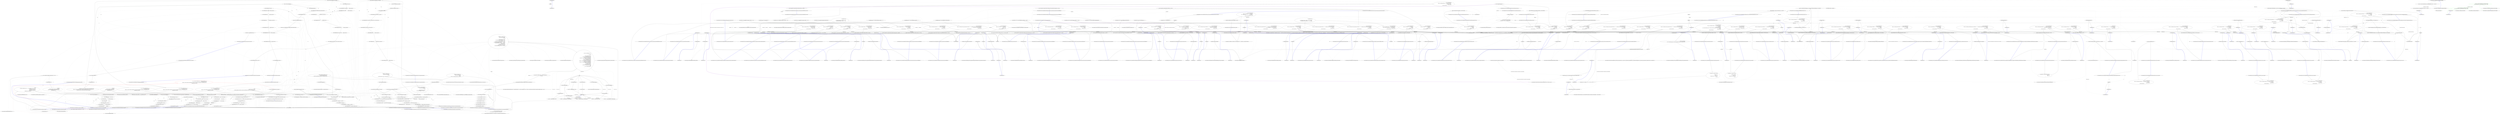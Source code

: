 digraph  {
m0_50 [label="Entry CommandLine.Tests.Unit.Text.HelpTextTests.Create_instance_with_enum_options_disabled()", span="93-93", cluster="CommandLine.Tests.Unit.Text.HelpTextTests.Create_instance_with_enum_options_disabled()", file="InstanceBuilder.cs"];
m0_51 [label="var sut = new HelpText { AddDashesToOption = true }\r\n                .AddPreOptionsLine(''pre-options'')\r\n                .AddOptions(new NotParsed<FakeOptionsWithHelpTextEnum>(TypeInfo.Create(typeof(FakeOptionsWithHelpTextEnum)), Enumerable.Empty<Error>()))\r\n                .AddPostOptionsLine(''post-options'')", span="97-100", cluster="CommandLine.Tests.Unit.Text.HelpTextTests.Create_instance_with_enum_options_disabled()", file="InstanceBuilder.cs"];
m0_52 [label="var lines = sut.ToString().ToNotEmptyLines().TrimStringArray()", span="104-104", cluster="CommandLine.Tests.Unit.Text.HelpTextTests.Create_instance_with_enum_options_disabled()", file="InstanceBuilder.cs"];
m0_53 [label="lines[0].ShouldBeEquivalentTo(''pre-options'')", span="105-105", cluster="CommandLine.Tests.Unit.Text.HelpTextTests.Create_instance_with_enum_options_disabled()", file="InstanceBuilder.cs"];
m0_54 [label="lines[1].ShouldBeEquivalentTo(''--stringvalue    Define a string value here.'')", span="106-106", cluster="CommandLine.Tests.Unit.Text.HelpTextTests.Create_instance_with_enum_options_disabled()", file="InstanceBuilder.cs"];
m0_55 [label="lines[2].ShouldBeEquivalentTo(''--shape          Define a enum value here.'')", span="107-107", cluster="CommandLine.Tests.Unit.Text.HelpTextTests.Create_instance_with_enum_options_disabled()", file="InstanceBuilder.cs"];
m0_56 [label="lines[3].ShouldBeEquivalentTo(''--help           Display this help screen.'')", span="108-108", cluster="CommandLine.Tests.Unit.Text.HelpTextTests.Create_instance_with_enum_options_disabled()", file="InstanceBuilder.cs"];
m0_57 [label="lines[4].ShouldBeEquivalentTo(''--version        Display version information.'')", span="109-109", cluster="CommandLine.Tests.Unit.Text.HelpTextTests.Create_instance_with_enum_options_disabled()", file="InstanceBuilder.cs"];
m0_58 [label="lines[5].ShouldBeEquivalentTo(''post-options'')", span="110-110", cluster="CommandLine.Tests.Unit.Text.HelpTextTests.Create_instance_with_enum_options_disabled()", file="InstanceBuilder.cs"];
m0_59 [label="Exit CommandLine.Tests.Unit.Text.HelpTextTests.Create_instance_with_enum_options_disabled()", span="93-93", cluster="CommandLine.Tests.Unit.Text.HelpTextTests.Create_instance_with_enum_options_disabled()", file="InstanceBuilder.cs"];
m0_16 [label="Entry CommandLine.Text.HelpText.HelpText(string, string)", span="82-82", cluster="CommandLine.Text.HelpText.HelpText(string, string)", file="InstanceBuilder.cs"];
m0_126 [label="Entry CommandLine.Text.HelpText.RenderParsingErrorsText<T>(CommandLine.ParserResult<T>, System.Func<CommandLine.Error, string>, System.Func<System.Collections.Generic.IEnumerable<CommandLine.MutuallyExclusiveSetError>, string>, int)", span="403-403", cluster="CommandLine.Text.HelpText.RenderParsingErrorsText<T>(CommandLine.ParserResult<T>, System.Func<CommandLine.Error, string>, System.Func<System.Collections.Generic.IEnumerable<CommandLine.MutuallyExclusiveSetError>, string>, int)", file="InstanceBuilder.cs"];
m0_22 [label="Entry CommandLine.Tests.Unit.Text.HelpTextTests.Create_instance_with_options()", span="46-46", cluster="CommandLine.Tests.Unit.Text.HelpTextTests.Create_instance_with_options()", file="InstanceBuilder.cs"];
m0_23 [label="var sut = new HelpText { AddDashesToOption = true }\r\n                .AddPreOptionsLine(''pre-options'')\r\n                .AddOptions(new NotParsed<FakeOptions>(TypeInfo.Create(typeof(FakeOptions)), Enumerable.Empty<Error>()))\r\n                .AddPostOptionsLine(''post-options'')", span="50-53", cluster="CommandLine.Tests.Unit.Text.HelpTextTests.Create_instance_with_options()", file="InstanceBuilder.cs"];
m0_24 [label="var lines = sut.ToString().ToNotEmptyLines().TrimStringArray()", span="57-57", cluster="CommandLine.Tests.Unit.Text.HelpTextTests.Create_instance_with_options()", file="InstanceBuilder.cs"];
m0_25 [label="lines[0].ShouldBeEquivalentTo(''pre-options'')", span="58-58", cluster="CommandLine.Tests.Unit.Text.HelpTextTests.Create_instance_with_options()", file="InstanceBuilder.cs"];
m0_26 [label="lines[1].ShouldBeEquivalentTo(''--stringvalue    Define a string value here.'')", span="59-59", cluster="CommandLine.Tests.Unit.Text.HelpTextTests.Create_instance_with_options()", file="InstanceBuilder.cs"];
m0_27 [label="lines[2].ShouldBeEquivalentTo(''-i               Define a int sequence here.'')", span="60-60", cluster="CommandLine.Tests.Unit.Text.HelpTextTests.Create_instance_with_options()", file="InstanceBuilder.cs"];
m0_28 [label="lines[3].ShouldBeEquivalentTo(''-x               Define a boolean or switch value here.'')", span="61-61", cluster="CommandLine.Tests.Unit.Text.HelpTextTests.Create_instance_with_options()", file="InstanceBuilder.cs"];
m0_29 [label="lines[4].ShouldBeEquivalentTo(''--help           Display this help screen.'')", span="62-62", cluster="CommandLine.Tests.Unit.Text.HelpTextTests.Create_instance_with_options()", file="InstanceBuilder.cs"];
m0_30 [label="lines[5].ShouldBeEquivalentTo(''--version        Display version information.'')", span="63-63", cluster="CommandLine.Tests.Unit.Text.HelpTextTests.Create_instance_with_options()", file="InstanceBuilder.cs"];
m0_31 [label="lines[6].ShouldBeEquivalentTo(''value pos. 0     Define a long value here.'')", span="64-64", cluster="CommandLine.Tests.Unit.Text.HelpTextTests.Create_instance_with_options()", file="InstanceBuilder.cs"];
m0_32 [label="lines[7].ShouldBeEquivalentTo(''post-options'')", span="65-65", cluster="CommandLine.Tests.Unit.Text.HelpTextTests.Create_instance_with_options()", file="InstanceBuilder.cs"];
m0_33 [label="Exit CommandLine.Tests.Unit.Text.HelpTextTests.Create_instance_with_options()", span="46-46", cluster="CommandLine.Tests.Unit.Text.HelpTextTests.Create_instance_with_options()", file="InstanceBuilder.cs"];
m0_66 [label="Entry CommandLine.Tests.Unit.Text.HelpTextTests.When_help_text_is_longer_than_width_it_will_wrap_around_as_if_in_a_column()", span="131-131", cluster="CommandLine.Tests.Unit.Text.HelpTextTests.When_help_text_is_longer_than_width_it_will_wrap_around_as_if_in_a_column()", file="InstanceBuilder.cs"];
m0_67 [label="var sut = new HelpText(new HeadingInfo(''CommandLine.Tests.dll'', ''1.9.4.131''))", span="135-135", cluster="CommandLine.Tests.Unit.Text.HelpTextTests.When_help_text_is_longer_than_width_it_will_wrap_around_as_if_in_a_column()", file="InstanceBuilder.cs"];
m0_68 [label="sut.MaximumDisplayWidth = 40", span="136-136", cluster="CommandLine.Tests.Unit.Text.HelpTextTests.When_help_text_is_longer_than_width_it_will_wrap_around_as_if_in_a_column()", file="InstanceBuilder.cs"];
m0_69 [label="sut.AddOptions(\r\n                new NotParsed<FakeOptionsWithLongDescription>(\r\n                    TypeInfo.Create(typeof(FakeOptionsWithLongDescription)),\r\n                    Enumerable.Empty<Error>()))", span="137-140", cluster="CommandLine.Tests.Unit.Text.HelpTextTests.When_help_text_is_longer_than_width_it_will_wrap_around_as_if_in_a_column()", file="InstanceBuilder.cs"];
m0_70 [label="var lines = sut.ToString().Split(new[] { Environment.NewLine }, StringSplitOptions.None)", span="143-143", cluster="CommandLine.Tests.Unit.Text.HelpTextTests.When_help_text_is_longer_than_width_it_will_wrap_around_as_if_in_a_column()", file="InstanceBuilder.cs"];
m0_71 [label="lines[2].ShouldBeEquivalentTo(''  v, verbose    This is the description'')", span="144-144", cluster="CommandLine.Tests.Unit.Text.HelpTextTests.When_help_text_is_longer_than_width_it_will_wrap_around_as_if_in_a_column()", file="InstanceBuilder.cs"];
m0_72 [label="lines[3].ShouldBeEquivalentTo(''                of the verbosity to '')", span="146-146", cluster="CommandLine.Tests.Unit.Text.HelpTextTests.When_help_text_is_longer_than_width_it_will_wrap_around_as_if_in_a_column()", file="InstanceBuilder.cs"];
m0_73 [label="lines[4].ShouldBeEquivalentTo(''                test out the wrapping '')", span="147-147", cluster="CommandLine.Tests.Unit.Text.HelpTextTests.When_help_text_is_longer_than_width_it_will_wrap_around_as_if_in_a_column()", file="InstanceBuilder.cs"];
m0_74 [label="lines[5].ShouldBeEquivalentTo(''                capabilities of the '')", span="148-148", cluster="CommandLine.Tests.Unit.Text.HelpTextTests.When_help_text_is_longer_than_width_it_will_wrap_around_as_if_in_a_column()", file="InstanceBuilder.cs"];
m0_75 [label="lines[6].ShouldBeEquivalentTo(''                Help Text.'')", span="149-149", cluster="CommandLine.Tests.Unit.Text.HelpTextTests.When_help_text_is_longer_than_width_it_will_wrap_around_as_if_in_a_column()", file="InstanceBuilder.cs"];
m0_76 [label="Exit CommandLine.Tests.Unit.Text.HelpTextTests.When_help_text_is_longer_than_width_it_will_wrap_around_as_if_in_a_column()", span="131-131", cluster="CommandLine.Tests.Unit.Text.HelpTextTests.When_help_text_is_longer_than_width_it_will_wrap_around_as_if_in_a_column()", file="InstanceBuilder.cs"];
m0_217 [label="Entry CommandLine.Text.HelpText.RenderUsageText<T>(CommandLine.ParserResult<T>)", span="439-439", cluster="CommandLine.Text.HelpText.RenderUsageText<T>(CommandLine.ParserResult<T>)", file="InstanceBuilder.cs"];
m0_78 [label="Entry CommandLine.Tests.Unit.Text.HelpTextTests.Long_help_text_without_spaces()", span="154-154", cluster="CommandLine.Tests.Unit.Text.HelpTextTests.Long_help_text_without_spaces()", file="InstanceBuilder.cs"];
m0_79 [label="var sut = new HelpText(new HeadingInfo(''CommandLine.Tests.dll'', ''1.9.4.131''))", span="158-158", cluster="CommandLine.Tests.Unit.Text.HelpTextTests.Long_help_text_without_spaces()", file="InstanceBuilder.cs"];
m0_80 [label="sut.MaximumDisplayWidth = 40", span="159-159", cluster="CommandLine.Tests.Unit.Text.HelpTextTests.Long_help_text_without_spaces()", file="InstanceBuilder.cs"];
m0_81 [label="sut.AddOptions(\r\n                new NotParsed<FakeOptionsWithLongDescriptionAndNoSpaces>(\r\n                    TypeInfo.Create(typeof(FakeOptionsWithLongDescriptionAndNoSpaces)),\r\n                    Enumerable.Empty<Error>()))", span="160-163", cluster="CommandLine.Tests.Unit.Text.HelpTextTests.Long_help_text_without_spaces()", file="InstanceBuilder.cs"];
m0_82 [label="var lines = sut.ToString().ToNotEmptyLines()", span="166-166", cluster="CommandLine.Tests.Unit.Text.HelpTextTests.Long_help_text_without_spaces()", file="InstanceBuilder.cs"];
m0_83 [label="lines[1].ShouldBeEquivalentTo(''  v, verbose    Before '')", span="167-167", cluster="CommandLine.Tests.Unit.Text.HelpTextTests.Long_help_text_without_spaces()", file="InstanceBuilder.cs"];
m0_84 [label="lines[2].ShouldBeEquivalentTo(''                012345678901234567890123'')", span="168-168", cluster="CommandLine.Tests.Unit.Text.HelpTextTests.Long_help_text_without_spaces()", file="InstanceBuilder.cs"];
m0_85 [label="lines[3].ShouldBeEquivalentTo(''                After'')", span="169-169", cluster="CommandLine.Tests.Unit.Text.HelpTextTests.Long_help_text_without_spaces()", file="InstanceBuilder.cs"];
m0_86 [label="lines[4].ShouldBeEquivalentTo(''  input-file    Before '')", span="170-170", cluster="CommandLine.Tests.Unit.Text.HelpTextTests.Long_help_text_without_spaces()", file="InstanceBuilder.cs"];
m0_87 [label="lines[5].ShouldBeEquivalentTo(''                012345678901234567890123'')", span="171-171", cluster="CommandLine.Tests.Unit.Text.HelpTextTests.Long_help_text_without_spaces()", file="InstanceBuilder.cs"];
m0_88 [label="lines[6].ShouldBeEquivalentTo(''                456789 After'')", span="172-172", cluster="CommandLine.Tests.Unit.Text.HelpTextTests.Long_help_text_without_spaces()", file="InstanceBuilder.cs"];
m0_89 [label="Exit CommandLine.Tests.Unit.Text.HelpTextTests.Long_help_text_without_spaces()", span="154-154", cluster="CommandLine.Tests.Unit.Text.HelpTextTests.Long_help_text_without_spaces()", file="InstanceBuilder.cs"];
m0_190 [label="Entry System.Collections.Generic.IEnumerable<TSource>.Concat<TSource>(System.Collections.Generic.IEnumerable<TSource>)", span="0-0", cluster="System.Collections.Generic.IEnumerable<TSource>.Concat<TSource>(System.Collections.Generic.IEnumerable<TSource>)", file="InstanceBuilder.cs"];
m0_116 [label="Entry CommandLine.BadFormatTokenError.BadFormatTokenError(string)", span="196-196", cluster="CommandLine.BadFormatTokenError.BadFormatTokenError(string)", file="InstanceBuilder.cs"];
m0_149 [label="Entry CommandLine.Tests.Unit.Text.HelpTextTests.Invoke_AutoBuild_for_Options_returns_appropriate_formatted_text()", span="260-260", cluster="CommandLine.Tests.Unit.Text.HelpTextTests.Invoke_AutoBuild_for_Options_returns_appropriate_formatted_text()", file="InstanceBuilder.cs"];
m0_150 [label="var fakeResult = new NotParsed<FakeOptions>(\r\n                TypeInfo.Create(typeof(FakeOptions)),\r\n                new Error[]\r\n                    {\r\n                        new BadFormatTokenError(''badtoken''),\r\n                        new SequenceOutOfRangeError(new NameInfo(''i'', ''''))\r\n                    })", span="263-269", cluster="CommandLine.Tests.Unit.Text.HelpTextTests.Invoke_AutoBuild_for_Options_returns_appropriate_formatted_text()", file="InstanceBuilder.cs"];
m0_151 [label="var helpText = HelpText.AutoBuild(fakeResult)", span="272-272", cluster="CommandLine.Tests.Unit.Text.HelpTextTests.Invoke_AutoBuild_for_Options_returns_appropriate_formatted_text()", file="InstanceBuilder.cs"];
m0_152 [label="var lines = helpText.ToString().ToNotEmptyLines().TrimStringArray()", span="275-275", cluster="CommandLine.Tests.Unit.Text.HelpTextTests.Invoke_AutoBuild_for_Options_returns_appropriate_formatted_text()", file="InstanceBuilder.cs"];
m0_153 [label="lines[0].Should().StartWithEquivalent(''CommandLine'')", span="276-276", cluster="CommandLine.Tests.Unit.Text.HelpTextTests.Invoke_AutoBuild_for_Options_returns_appropriate_formatted_text()", file="InstanceBuilder.cs"];
m0_154 [label="lines[1].Should().StartWithEquivalent(''Copyright (c)'')", span="277-277", cluster="CommandLine.Tests.Unit.Text.HelpTextTests.Invoke_AutoBuild_for_Options_returns_appropriate_formatted_text()", file="InstanceBuilder.cs"];
m0_155 [label="lines[2].ShouldBeEquivalentTo(''ERROR(S):'')", span="278-278", cluster="CommandLine.Tests.Unit.Text.HelpTextTests.Invoke_AutoBuild_for_Options_returns_appropriate_formatted_text()", file="InstanceBuilder.cs"];
m0_156 [label="lines[3].ShouldBeEquivalentTo(''Token 'badtoken' is not recognized.'')", span="279-279", cluster="CommandLine.Tests.Unit.Text.HelpTextTests.Invoke_AutoBuild_for_Options_returns_appropriate_formatted_text()", file="InstanceBuilder.cs"];
m0_157 [label="lines[4].ShouldBeEquivalentTo(''A sequence option 'i' is defined with fewer or more items than required.'')", span="280-280", cluster="CommandLine.Tests.Unit.Text.HelpTextTests.Invoke_AutoBuild_for_Options_returns_appropriate_formatted_text()", file="InstanceBuilder.cs"];
m0_158 [label="lines[5].ShouldBeEquivalentTo(''--stringvalue    Define a string value here.'')", span="281-281", cluster="CommandLine.Tests.Unit.Text.HelpTextTests.Invoke_AutoBuild_for_Options_returns_appropriate_formatted_text()", file="InstanceBuilder.cs"];
m0_159 [label="lines[6].ShouldBeEquivalentTo(''-i               Define a int sequence here.'')", span="282-282", cluster="CommandLine.Tests.Unit.Text.HelpTextTests.Invoke_AutoBuild_for_Options_returns_appropriate_formatted_text()", file="InstanceBuilder.cs"];
m0_160 [label="lines[7].ShouldBeEquivalentTo(''-x               Define a boolean or switch value here.'')", span="283-283", cluster="CommandLine.Tests.Unit.Text.HelpTextTests.Invoke_AutoBuild_for_Options_returns_appropriate_formatted_text()", file="InstanceBuilder.cs"];
m0_161 [label="lines[8].ShouldBeEquivalentTo(''--help           Display this help screen.'')", span="284-284", cluster="CommandLine.Tests.Unit.Text.HelpTextTests.Invoke_AutoBuild_for_Options_returns_appropriate_formatted_text()", file="InstanceBuilder.cs"];
m0_162 [label="Exit CommandLine.Tests.Unit.Text.HelpTextTests.Invoke_AutoBuild_for_Options_returns_appropriate_formatted_text()", span="260-260", cluster="CommandLine.Tests.Unit.Text.HelpTextTests.Invoke_AutoBuild_for_Options_returns_appropriate_formatted_text()", file="InstanceBuilder.cs"];
m0_192 [label="Entry CommandLine.Tests.Unit.Text.HelpTextTests.Create_instance_with_options_and_values()", span="342-342", cluster="CommandLine.Tests.Unit.Text.HelpTextTests.Create_instance_with_options_and_values()", file="InstanceBuilder.cs"];
m0_193 [label="var sut = new HelpText { AddDashesToOption = true }\r\n                .AddPreOptionsLine(''pre-options'')\r\n                .AddOptions(new NotParsed<FakeOptionsWithHelpTextValue>(TypeInfo.Create(typeof(FakeOptionsWithHelpTextValue)), Enumerable.Empty<Error>()))\r\n                .AddPostOptionsLine(''post-options'')", span="346-349", cluster="CommandLine.Tests.Unit.Text.HelpTextTests.Create_instance_with_options_and_values()", file="InstanceBuilder.cs"];
m0_194 [label="var lines = sut.ToString().ToNotEmptyLines().TrimStringArray()", span="353-353", cluster="CommandLine.Tests.Unit.Text.HelpTextTests.Create_instance_with_options_and_values()", file="InstanceBuilder.cs"];
m0_195 [label="lines[0].ShouldBeEquivalentTo(''pre-options'')", span="354-354", cluster="CommandLine.Tests.Unit.Text.HelpTextTests.Create_instance_with_options_and_values()", file="InstanceBuilder.cs"];
m0_196 [label="lines[1].ShouldBeEquivalentTo(''--stringvalue=STR            Define a string value here.'')", span="355-355", cluster="CommandLine.Tests.Unit.Text.HelpTextTests.Create_instance_with_options_and_values()", file="InstanceBuilder.cs"];
m0_197 [label="lines[2].ShouldBeEquivalentTo(''-i INTSEQ                    Define a int sequence here.'')", span="356-356", cluster="CommandLine.Tests.Unit.Text.HelpTextTests.Create_instance_with_options_and_values()", file="InstanceBuilder.cs"];
m0_198 [label="lines[3].ShouldBeEquivalentTo(''-x                           Define a boolean or switch value here.'')", span="357-357", cluster="CommandLine.Tests.Unit.Text.HelpTextTests.Create_instance_with_options_and_values()", file="InstanceBuilder.cs"];
m0_199 [label="lines[4].ShouldBeEquivalentTo(''--help                       Display this help screen.'')", span="358-358", cluster="CommandLine.Tests.Unit.Text.HelpTextTests.Create_instance_with_options_and_values()", file="InstanceBuilder.cs"];
m0_200 [label="lines[5].ShouldBeEquivalentTo(''--version                    Display version information.'')", span="359-359", cluster="CommandLine.Tests.Unit.Text.HelpTextTests.Create_instance_with_options_and_values()", file="InstanceBuilder.cs"];
m0_201 [label="lines[6].ShouldBeEquivalentTo(''number (pos. 0) NUM          Define a long value here.'')", span="360-360", cluster="CommandLine.Tests.Unit.Text.HelpTextTests.Create_instance_with_options_and_values()", file="InstanceBuilder.cs"];
m0_202 [label="lines[7].ShouldBeEquivalentTo(''paintcolor (pos. 1) COLOR    Define a color value here.'')", span="361-361", cluster="CommandLine.Tests.Unit.Text.HelpTextTests.Create_instance_with_options_and_values()", file="InstanceBuilder.cs"];
m0_203 [label="lines[8].ShouldBeEquivalentTo(''post-options'', lines[8])", span="362-362", cluster="CommandLine.Tests.Unit.Text.HelpTextTests.Create_instance_with_options_and_values()", file="InstanceBuilder.cs"];
m0_204 [label="Exit CommandLine.Tests.Unit.Text.HelpTextTests.Create_instance_with_options_and_values()", span="342-342", cluster="CommandLine.Tests.Unit.Text.HelpTextTests.Create_instance_with_options_and_values()", file="InstanceBuilder.cs"];
m0_39 [label="Entry CommandLine.Tests.Unit.Text.HelpTextTests.Create_instance_with_enum_options_enabled()", span="70-70", cluster="CommandLine.Tests.Unit.Text.HelpTextTests.Create_instance_with_enum_options_enabled()", file="InstanceBuilder.cs"];
m0_40 [label="var sut = new HelpText { AddDashesToOption = true, AddEnumValuesToHelpText = true }\r\n                .AddPreOptionsLine(''pre-options'')\r\n                .AddOptions(new NotParsed<FakeOptionsWithHelpTextEnum>(TypeInfo.Create(typeof(FakeOptionsWithHelpTextEnum)), Enumerable.Empty<Error>()))\r\n                .AddPostOptionsLine(''post-options'')", span="74-77", cluster="CommandLine.Tests.Unit.Text.HelpTextTests.Create_instance_with_enum_options_enabled()", color=red, community=0, file="InstanceBuilder.cs"];
m0_41 [label="var lines = sut.ToString().ToNotEmptyLines().TrimStringArray()", span="81-81", cluster="CommandLine.Tests.Unit.Text.HelpTextTests.Create_instance_with_enum_options_enabled()", file="InstanceBuilder.cs"];
m0_42 [label="lines[0].ShouldBeEquivalentTo(''pre-options'')", span="82-82", cluster="CommandLine.Tests.Unit.Text.HelpTextTests.Create_instance_with_enum_options_enabled()", file="InstanceBuilder.cs"];
m0_43 [label="lines[1].ShouldBeEquivalentTo(''--stringvalue    Define a string value here.'')", span="83-83", cluster="CommandLine.Tests.Unit.Text.HelpTextTests.Create_instance_with_enum_options_enabled()", file="InstanceBuilder.cs"];
m0_44 [label="lines[2].ShouldBeEquivalentTo(''--shape          Define a enum value here. Valid values: Circle, Square,'')", span="84-84", cluster="CommandLine.Tests.Unit.Text.HelpTextTests.Create_instance_with_enum_options_enabled()", file="InstanceBuilder.cs"];
m0_45 [label="lines[3].ShouldBeEquivalentTo(''Triangle'')", span="85-85", cluster="CommandLine.Tests.Unit.Text.HelpTextTests.Create_instance_with_enum_options_enabled()", file="InstanceBuilder.cs"];
m0_46 [label="lines[4].ShouldBeEquivalentTo(''--help           Display this help screen.'')", span="86-86", cluster="CommandLine.Tests.Unit.Text.HelpTextTests.Create_instance_with_enum_options_enabled()", file="InstanceBuilder.cs"];
m0_47 [label="lines[5].ShouldBeEquivalentTo(''--version        Display version information.'')", span="87-87", cluster="CommandLine.Tests.Unit.Text.HelpTextTests.Create_instance_with_enum_options_enabled()", file="InstanceBuilder.cs"];
m0_48 [label="lines[6].ShouldBeEquivalentTo(''post-options'')", span="88-88", cluster="CommandLine.Tests.Unit.Text.HelpTextTests.Create_instance_with_enum_options_enabled()", file="InstanceBuilder.cs"];
m0_49 [label="Exit CommandLine.Tests.Unit.Text.HelpTextTests.Create_instance_with_enum_options_enabled()", span="70-70", cluster="CommandLine.Tests.Unit.Text.HelpTextTests.Create_instance_with_enum_options_enabled()", file="InstanceBuilder.cs"];
m0_120 [label="Entry CommandLine.MissingRequiredOptionError.MissingRequiredOptionError(CommandLine.NameInfo)", span="291-291", cluster="CommandLine.MissingRequiredOptionError.MissingRequiredOptionError(CommandLine.NameInfo)", file="InstanceBuilder.cs"];
m0_90 [label="Entry CommandLine.Tests.Unit.Text.HelpTextTests.Long_pre_and_post_lines_without_spaces()", span="177-177", cluster="CommandLine.Tests.Unit.Text.HelpTextTests.Long_pre_and_post_lines_without_spaces()", file="InstanceBuilder.cs"];
m0_91 [label="var sut = new HelpText(''Heading Info.'')", span="181-181", cluster="CommandLine.Tests.Unit.Text.HelpTextTests.Long_pre_and_post_lines_without_spaces()", file="InstanceBuilder.cs"];
m0_92 [label="sut.MaximumDisplayWidth = 40", span="182-182", cluster="CommandLine.Tests.Unit.Text.HelpTextTests.Long_pre_and_post_lines_without_spaces()", file="InstanceBuilder.cs"];
m0_93 [label="sut.AddPreOptionsLine(''Before 0123456789012345678901234567890123456789012 After'')\r\n                .AddOptions(new NotParsed<FakeOptionsForHelp>(TypeInfo.Create(typeof(FakeOptionsForHelp)), Enumerable.Empty<Error>()))\r\n                .AddPostOptionsLine(''Before 0123456789012345678901234567890123456789 After'')", span="183-185", cluster="CommandLine.Tests.Unit.Text.HelpTextTests.Long_pre_and_post_lines_without_spaces()", file="InstanceBuilder.cs"];
m0_94 [label="var lines = sut.ToString().ToNotEmptyLines()", span="188-188", cluster="CommandLine.Tests.Unit.Text.HelpTextTests.Long_pre_and_post_lines_without_spaces()", file="InstanceBuilder.cs"];
m0_95 [label="lines[1].ShouldBeEquivalentTo(''Before '')", span="189-189", cluster="CommandLine.Tests.Unit.Text.HelpTextTests.Long_pre_and_post_lines_without_spaces()", file="InstanceBuilder.cs"];
m0_96 [label="lines[2].ShouldBeEquivalentTo(''0123456789012345678901234567890123456789'')", span="190-190", cluster="CommandLine.Tests.Unit.Text.HelpTextTests.Long_pre_and_post_lines_without_spaces()", file="InstanceBuilder.cs"];
m0_97 [label="lines[3].ShouldBeEquivalentTo(''012 After'')", span="191-191", cluster="CommandLine.Tests.Unit.Text.HelpTextTests.Long_pre_and_post_lines_without_spaces()", file="InstanceBuilder.cs"];
m0_98 [label="lines[lines.Length - 3].ShouldBeEquivalentTo(''Before '')", span="192-192", cluster="CommandLine.Tests.Unit.Text.HelpTextTests.Long_pre_and_post_lines_without_spaces()", file="InstanceBuilder.cs"];
m0_99 [label="lines[lines.Length - 2].ShouldBeEquivalentTo(''0123456789012345678901234567890123456789'')", span="193-193", cluster="CommandLine.Tests.Unit.Text.HelpTextTests.Long_pre_and_post_lines_without_spaces()", file="InstanceBuilder.cs"];
m0_100 [label="lines[lines.Length - 1].ShouldBeEquivalentTo('' After'')", span="194-194", cluster="CommandLine.Tests.Unit.Text.HelpTextTests.Long_pre_and_post_lines_without_spaces()", file="InstanceBuilder.cs"];
m0_101 [label="Exit CommandLine.Tests.Unit.Text.HelpTextTests.Long_pre_and_post_lines_without_spaces()", span="177-177", cluster="CommandLine.Tests.Unit.Text.HelpTextTests.Long_pre_and_post_lines_without_spaces()", file="InstanceBuilder.cs"];
m0_177 [label="Entry CommandLine.Tests.Unit.Text.HelpTextTests.Invoke_AutoBuild_for_Verbs_with_unknown_verb_returns_appropriate_formatted_text()", span="315-315", cluster="CommandLine.Tests.Unit.Text.HelpTextTests.Invoke_AutoBuild_for_Verbs_with_unknown_verb_returns_appropriate_formatted_text()", file="InstanceBuilder.cs"];
m0_178 [label="var verbTypes = Enumerable.Empty<Type>().Concat(\r\n                new[] { typeof(AddOptions), typeof(CommitOptions), typeof(CloneOptions) })", span="318-319", cluster="CommandLine.Tests.Unit.Text.HelpTextTests.Invoke_AutoBuild_for_Verbs_with_unknown_verb_returns_appropriate_formatted_text()", file="InstanceBuilder.cs"];
m0_179 [label="var fakeResult = new NotParsed<object>(\r\n                TypeInfo.Create(typeof(NullInstance),\r\n                    verbTypes),\r\n                new Error[] { new HelpVerbRequestedError(null, null, false) })", span="320-323", cluster="CommandLine.Tests.Unit.Text.HelpTextTests.Invoke_AutoBuild_for_Verbs_with_unknown_verb_returns_appropriate_formatted_text()", file="InstanceBuilder.cs"];
m0_180 [label="var helpText = HelpText.AutoBuild(fakeResult)", span="326-326", cluster="CommandLine.Tests.Unit.Text.HelpTextTests.Invoke_AutoBuild_for_Verbs_with_unknown_verb_returns_appropriate_formatted_text()", file="InstanceBuilder.cs"];
m0_181 [label="var lines = helpText.ToString().ToNotEmptyLines().TrimStringArray()", span="329-329", cluster="CommandLine.Tests.Unit.Text.HelpTextTests.Invoke_AutoBuild_for_Verbs_with_unknown_verb_returns_appropriate_formatted_text()", file="InstanceBuilder.cs"];
m0_182 [label="lines[0].Should().StartWithEquivalent(''CommandLine'')", span="331-331", cluster="CommandLine.Tests.Unit.Text.HelpTextTests.Invoke_AutoBuild_for_Verbs_with_unknown_verb_returns_appropriate_formatted_text()", file="InstanceBuilder.cs"];
m0_183 [label="lines[1].Should().StartWithEquivalent(''Copyright (c)'')", span="332-332", cluster="CommandLine.Tests.Unit.Text.HelpTextTests.Invoke_AutoBuild_for_Verbs_with_unknown_verb_returns_appropriate_formatted_text()", file="InstanceBuilder.cs"];
m0_184 [label="lines[2].ShouldBeEquivalentTo(''add        Add file contents to the index.'')", span="333-333", cluster="CommandLine.Tests.Unit.Text.HelpTextTests.Invoke_AutoBuild_for_Verbs_with_unknown_verb_returns_appropriate_formatted_text()", file="InstanceBuilder.cs"];
m0_185 [label="lines[3].ShouldBeEquivalentTo(''commit     Record changes to the repository.'')", span="334-334", cluster="CommandLine.Tests.Unit.Text.HelpTextTests.Invoke_AutoBuild_for_Verbs_with_unknown_verb_returns_appropriate_formatted_text()", file="InstanceBuilder.cs"];
m0_186 [label="lines[4].ShouldBeEquivalentTo(''clone      Clone a repository into a new directory.'')", span="335-335", cluster="CommandLine.Tests.Unit.Text.HelpTextTests.Invoke_AutoBuild_for_Verbs_with_unknown_verb_returns_appropriate_formatted_text()", file="InstanceBuilder.cs"];
m0_187 [label="lines[5].ShouldBeEquivalentTo(''help       Display more information on a specific command.'')", span="336-336", cluster="CommandLine.Tests.Unit.Text.HelpTextTests.Invoke_AutoBuild_for_Verbs_with_unknown_verb_returns_appropriate_formatted_text()", file="InstanceBuilder.cs"];
m0_188 [label="lines[6].ShouldBeEquivalentTo(''version    Display version information.'')", span="337-337", cluster="CommandLine.Tests.Unit.Text.HelpTextTests.Invoke_AutoBuild_for_Verbs_with_unknown_verb_returns_appropriate_formatted_text()", file="InstanceBuilder.cs"];
m0_189 [label="Exit CommandLine.Tests.Unit.Text.HelpTextTests.Invoke_AutoBuild_for_Verbs_with_unknown_verb_returns_appropriate_formatted_text()", span="315-315", cluster="CommandLine.Tests.Unit.Text.HelpTextTests.Invoke_AutoBuild_for_Verbs_with_unknown_verb_returns_appropriate_formatted_text()", file="InstanceBuilder.cs"];
m0_0 [label="Entry CommandLine.Tests.Unit.Text.HelpTextTests.Create_empty_instance()", span="16-16", cluster="CommandLine.Tests.Unit.Text.HelpTextTests.Create_empty_instance()", file="InstanceBuilder.cs"];
m0_1 [label="string.Empty.ShouldBeEquivalentTo(new HelpText().ToString())", span="18-18", cluster="CommandLine.Tests.Unit.Text.HelpTextTests.Create_empty_instance()", file="InstanceBuilder.cs"];
m0_2 [label="Exit CommandLine.Tests.Unit.Text.HelpTextTests.Create_empty_instance()", span="16-16", cluster="CommandLine.Tests.Unit.Text.HelpTextTests.Create_empty_instance()", file="InstanceBuilder.cs"];
m0_145 [label="Entry System.InvalidOperationException.InvalidOperationException()", span="0-0", cluster="System.InvalidOperationException.InvalidOperationException()", file="InstanceBuilder.cs"];
m0_36 [label="Entry System.Linq.Enumerable.Empty<TResult>()", span="0-0", cluster="System.Linq.Enumerable.Empty<TResult>()", file="InstanceBuilder.cs"];
m0_38 [label="Entry System.Collections.Generic.IEnumerable<string>.TrimStringArray()", span="15-15", cluster="System.Collections.Generic.IEnumerable<string>.TrimStringArray()", file="InstanceBuilder.cs"];
m0_34 [label="Entry CommandLine.NotParsed<T>.NotParsed(CommandLine.TypeInfo, System.Collections.Generic.IEnumerable<CommandLine.Error>)", span="163-163", cluster="CommandLine.NotParsed<T>.NotParsed(CommandLine.TypeInfo, System.Collections.Generic.IEnumerable<CommandLine.Error>)", file="InstanceBuilder.cs"];
m0_123 [label="Entry CommandLine.BadVerbSelectedError.BadVerbSelectedError(string)", span="357-357", cluster="CommandLine.BadVerbSelectedError.BadVerbSelectedError(string)", file="InstanceBuilder.cs"];
m0_3 [label="Entry CommandLine.Text.HelpText.HelpText()", span="36-36", cluster="CommandLine.Text.HelpText.HelpText()", file="InstanceBuilder.cs"];
m0_60 [label="Entry CommandLine.Tests.Unit.Text.HelpTextTests.When_defined_MetaValue_should_be_rendered()", span="115-115", cluster="CommandLine.Tests.Unit.Text.HelpTextTests.When_defined_MetaValue_should_be_rendered()", file="InstanceBuilder.cs"];
m0_61 [label="var sut =\r\n                new HelpText(''Meta Value.'').AddOptions(\r\n                    new NotParsed<FakeOptionsWithMetaValue>(TypeInfo.Create(typeof(FakeOptionsWithMetaValue)), Enumerable.Empty<Error>()))", span="119-121", cluster="CommandLine.Tests.Unit.Text.HelpTextTests.When_defined_MetaValue_should_be_rendered()", file="InstanceBuilder.cs"];
m0_62 [label="var lines = sut.ToString().ToNotEmptyLines().TrimStringArray()", span="124-124", cluster="CommandLine.Tests.Unit.Text.HelpTextTests.When_defined_MetaValue_should_be_rendered()", file="InstanceBuilder.cs"];
m0_63 [label="lines[2].ShouldBeEquivalentTo(''i FILE, input-file=FILE    Required. Specify input FILE to be processed.'')", span="126-126", cluster="CommandLine.Tests.Unit.Text.HelpTextTests.When_defined_MetaValue_should_be_rendered()", file="InstanceBuilder.cs"];
m0_64 [label="Exit CommandLine.Tests.Unit.Text.HelpTextTests.When_defined_MetaValue_should_be_rendered()", span="115-115", cluster="CommandLine.Tests.Unit.Text.HelpTextTests.When_defined_MetaValue_should_be_rendered()", file="InstanceBuilder.cs"];
m0_19 [label="Entry CommandLine.Text.HelpText.AddPreOptionsLine(string)", span="316-316", cluster="CommandLine.Text.HelpText.AddPreOptionsLine(string)", file="InstanceBuilder.cs"];
m0_125 [label="Entry CommandLine.HelpVerbRequestedError.HelpVerbRequestedError(string, System.Type, bool)", span="383-383", cluster="CommandLine.HelpVerbRequestedError.HelpVerbRequestedError(string, System.Type, bool)", file="InstanceBuilder.cs"];
m0_205 [label="Entry CommandLine.Tests.Unit.Text.HelpTextTests.RenderUsageText_returns_properly_formatted_text()", span="367-367", cluster="CommandLine.Tests.Unit.Text.HelpTextTests.RenderUsageText_returns_properly_formatted_text()", file="InstanceBuilder.cs"];
m0_206 [label="ParserResult<FakeOptionsWithUsageText> result =\r\n                new NotParsed<FakeOptionsWithUsageText>(\r\n                    TypeInfo.Create(typeof(FakeOptionsWithUsageText)), Enumerable.Empty<Error>())", span="370-372", cluster="CommandLine.Tests.Unit.Text.HelpTextTests.RenderUsageText_returns_properly_formatted_text()", file="InstanceBuilder.cs"];
m0_207 [label="var text = HelpText.RenderUsageText(result)", span="375-375", cluster="CommandLine.Tests.Unit.Text.HelpTextTests.RenderUsageText_returns_properly_formatted_text()", file="InstanceBuilder.cs"];
m0_208 [label="var lines = text.ToNotEmptyLines()", span="378-378", cluster="CommandLine.Tests.Unit.Text.HelpTextTests.RenderUsageText_returns_properly_formatted_text()", file="InstanceBuilder.cs"];
m0_209 [label="lines[0].ShouldBeEquivalentTo(''Normal scenario:'')", span="381-381", cluster="CommandLine.Tests.Unit.Text.HelpTextTests.RenderUsageText_returns_properly_formatted_text()", file="InstanceBuilder.cs"];
m0_210 [label="lines[1].ShouldBeEquivalentTo(''  mono testapp.exe --input file.bin --output out.bin'')", span="382-382", cluster="CommandLine.Tests.Unit.Text.HelpTextTests.RenderUsageText_returns_properly_formatted_text()", file="InstanceBuilder.cs"];
m0_211 [label="lines[2].ShouldBeEquivalentTo(''Logging warnings:'')", span="383-383", cluster="CommandLine.Tests.Unit.Text.HelpTextTests.RenderUsageText_returns_properly_formatted_text()", file="InstanceBuilder.cs"];
m0_212 [label="lines[3].ShouldBeEquivalentTo(''  mono testapp.exe -w --input file.bin'')", span="384-384", cluster="CommandLine.Tests.Unit.Text.HelpTextTests.RenderUsageText_returns_properly_formatted_text()", file="InstanceBuilder.cs"];
m0_213 [label="lines[4].ShouldBeEquivalentTo(''Logging errors:'')", span="385-385", cluster="CommandLine.Tests.Unit.Text.HelpTextTests.RenderUsageText_returns_properly_formatted_text()", file="InstanceBuilder.cs"];
m0_214 [label="lines[5].ShouldBeEquivalentTo(''  mono testapp.exe -w --input file.bin'')", span="386-386", cluster="CommandLine.Tests.Unit.Text.HelpTextTests.RenderUsageText_returns_properly_formatted_text()", file="InstanceBuilder.cs"];
m0_215 [label="lines[6].ShouldBeEquivalentTo(''  mono testapp.exe --input=file.bin --warns'')", span="387-387", cluster="CommandLine.Tests.Unit.Text.HelpTextTests.RenderUsageText_returns_properly_formatted_text()", file="InstanceBuilder.cs"];
m0_216 [label="Exit CommandLine.Tests.Unit.Text.HelpTextTests.RenderUsageText_returns_properly_formatted_text()", span="367-367", cluster="CommandLine.Tests.Unit.Text.HelpTextTests.RenderUsageText_returns_properly_formatted_text()", file="InstanceBuilder.cs"];
m0_121 [label="Entry CommandLine.SequenceOutOfRangeError.SequenceOutOfRangeError(CommandLine.NameInfo)", span="335-335", cluster="CommandLine.SequenceOutOfRangeError.SequenceOutOfRangeError(CommandLine.NameInfo)", file="InstanceBuilder.cs"];
m0_37 [label="Entry CommandLine.Text.HelpText.AddOptions<T>(CommandLine.ParserResult<T>)", span="336-336", cluster="CommandLine.Text.HelpText.AddOptions<T>(CommandLine.ParserResult<T>)", file="InstanceBuilder.cs"];
m0_146 [label="Entry lambda expression", span="241-241", cluster="lambda expression", file="InstanceBuilder.cs"];
m0_128 [label="err.Tag", span="220-220", cluster="lambda expression", file="InstanceBuilder.cs"];
m0_130 [label="return ''ERR '' + ((BadFormatTokenError)err).Token;", span="223-223", cluster="lambda expression", file="InstanceBuilder.cs"];
m0_132 [label="return ''ERR '' + ((MissingValueOptionError)err).NameInfo.NameText;", span="225-225", cluster="lambda expression", file="InstanceBuilder.cs"];
m0_134 [label="return ''ERR '' + ((UnknownOptionError)err).Token;", span="227-227", cluster="lambda expression", file="InstanceBuilder.cs"];
m0_136 [label="return ''ERR '' + ((MissingRequiredOptionError)err).NameInfo.NameText;", span="229-229", cluster="lambda expression", file="InstanceBuilder.cs"];
m0_138 [label="return ''ERR '' + ((SequenceOutOfRangeError)err).NameInfo.NameText;", span="231-231", cluster="lambda expression", file="InstanceBuilder.cs"];
m0_142 [label="return ''ERR '' + ((BadVerbSelectedError)err).Token;", span="235-235", cluster="lambda expression", file="InstanceBuilder.cs"];
m0_127 [label="Entry lambda expression", span="218-239", cluster="lambda expression", file="InstanceBuilder.cs"];
m0_129 [label="ErrorType.BadFormatTokenError", span="222-222", cluster="lambda expression", file="InstanceBuilder.cs"];
m0_131 [label="ErrorType.MissingValueOptionError", span="224-224", cluster="lambda expression", file="InstanceBuilder.cs"];
m0_133 [label="ErrorType.UnknownOptionError", span="226-226", cluster="lambda expression", file="InstanceBuilder.cs"];
m0_135 [label="ErrorType.MissingRequiredOptionError", span="228-228", cluster="lambda expression", file="InstanceBuilder.cs"];
m0_137 [label="ErrorType.SequenceOutOfRangeError", span="230-230", cluster="lambda expression", file="InstanceBuilder.cs"];
m0_139 [label="ErrorType.NoVerbSelectedError", span="232-232", cluster="lambda expression", file="InstanceBuilder.cs"];
m0_141 [label="ErrorType.BadVerbSelectedError", span="234-234", cluster="lambda expression", file="InstanceBuilder.cs"];
m0_143 [label="throw new InvalidOperationException();", span="237-237", cluster="lambda expression", file="InstanceBuilder.cs"];
m0_140 [label="return ''ERR no-verb-selected'';", span="233-233", cluster="lambda expression", file="InstanceBuilder.cs"];
m0_144 [label="Exit lambda expression", span="218-239", cluster="lambda expression", file="InstanceBuilder.cs"];
m0_147 [label="string.Empty", span="241-241", cluster="lambda expression", file="InstanceBuilder.cs"];
m0_148 [label="Exit lambda expression", span="241-241", cluster="lambda expression", file="InstanceBuilder.cs"];
m0_191 [label="Entry CommandLine.TypeInfo.Create(System.Type, System.Collections.Generic.IEnumerable<System.Type>)", span="34-34", cluster="CommandLine.TypeInfo.Create(System.Type, System.Collections.Generic.IEnumerable<System.Type>)", file="InstanceBuilder.cs"];
m0_35 [label="Entry CommandLine.TypeInfo.Create(System.Type)", span="29-29", cluster="CommandLine.TypeInfo.Create(System.Type)", file="InstanceBuilder.cs"];
m0_65 [label="Entry CommandLine.Text.HelpText.HelpText(string)", span="59-59", cluster="CommandLine.Text.HelpText.HelpText(string)", file="InstanceBuilder.cs"];
m0_117 [label="Entry CommandLine.MissingValueOptionError.MissingValueOptionError(CommandLine.NameInfo)", span="269-269", cluster="CommandLine.MissingValueOptionError.MissingValueOptionError(CommandLine.NameInfo)", file="InstanceBuilder.cs"];
m0_164 [label="Entry Unk.Should", span="", cluster="Unk.Should", file="InstanceBuilder.cs"];
m0_4 [label="Entry CommandLine.Text.HelpText.ToString()", span="496-496", cluster="CommandLine.Text.HelpText.ToString()", file="InstanceBuilder.cs"];
m0_165 [label="Entry Unk.StartWithEquivalent", span="", cluster="Unk.StartWithEquivalent", file="InstanceBuilder.cs"];
m0_163 [label="Entry CommandLine.Text.HelpText.AutoBuild<T>(CommandLine.ParserResult<T>)", span="251-251", cluster="CommandLine.Text.HelpText.AutoBuild<T>(CommandLine.ParserResult<T>)", file="InstanceBuilder.cs"];
m0_122 [label="Entry CommandLine.NoVerbSelectedError.NoVerbSelectedError()", span="421-421", cluster="CommandLine.NoVerbSelectedError.NoVerbSelectedError()", file="InstanceBuilder.cs"];
m0_17 [label="Entry CommandLine.Text.HeadingInfo.HeadingInfo(string, string)", span="27-27", cluster="CommandLine.Text.HeadingInfo.HeadingInfo(string, string)", file="InstanceBuilder.cs"];
m0_119 [label="Entry CommandLine.UnknownOptionError.UnknownOptionError(string)", span="280-280", cluster="CommandLine.UnknownOptionError.UnknownOptionError(string)", file="InstanceBuilder.cs"];
m0_18 [label="Entry CommandLine.Text.CopyrightInfo.CopyrightInfo(bool, string, params int[])", span="60-60", cluster="CommandLine.Text.CopyrightInfo.CopyrightInfo(bool, string, params int[])", file="InstanceBuilder.cs"];
m0_20 [label="Entry CommandLine.Text.HelpText.AddPostOptionsLine(string)", span="326-326", cluster="CommandLine.Text.HelpText.AddPostOptionsLine(string)", file="InstanceBuilder.cs"];
m0_21 [label="Entry string.ToNotEmptyLines()", span="10-10", cluster="string.ToNotEmptyLines()", file="InstanceBuilder.cs"];
m0_118 [label="Entry CommandLine.NameInfo.NameInfo(string, string)", span="20-20", cluster="CommandLine.NameInfo.NameInfo(string, string)", file="InstanceBuilder.cs"];
m0_6 [label="Entry CommandLine.Tests.Unit.Text.HelpTextTests.Create_instance_without_options()", span="22-22", cluster="CommandLine.Tests.Unit.Text.HelpTextTests.Create_instance_without_options()", file="InstanceBuilder.cs"];
m0_7 [label="var sut =\r\n                new HelpText(new HeadingInfo(''Unit-tests'', ''2.0''), new CopyrightInfo(true, ''Author'', 2005, 2013))\r\n                    .AddPreOptionsLine(''pre-options line 1'')\r\n                    .AddPreOptionsLine(''pre-options line 2'')\r\n                    .AddPostOptionsLine(''post-options line 1'')\r\n                    .AddPostOptionsLine(''post-options line 2'')", span="26-31", cluster="CommandLine.Tests.Unit.Text.HelpTextTests.Create_instance_without_options()", file="InstanceBuilder.cs"];
m0_8 [label="var lines = sut.ToString().ToNotEmptyLines()", span="34-34", cluster="CommandLine.Tests.Unit.Text.HelpTextTests.Create_instance_without_options()", file="InstanceBuilder.cs"];
m0_9 [label="lines[0].ShouldBeEquivalentTo(''Unit-tests 2.0'')", span="36-36", cluster="CommandLine.Tests.Unit.Text.HelpTextTests.Create_instance_without_options()", file="InstanceBuilder.cs"];
m0_10 [label="lines[1].ShouldBeEquivalentTo(''Copyright (C) 2005 - 2013 Author'')", span="37-37", cluster="CommandLine.Tests.Unit.Text.HelpTextTests.Create_instance_without_options()", file="InstanceBuilder.cs"];
m0_11 [label="lines[2].ShouldBeEquivalentTo(''pre-options line 1'')", span="38-38", cluster="CommandLine.Tests.Unit.Text.HelpTextTests.Create_instance_without_options()", file="InstanceBuilder.cs"];
m0_12 [label="lines[3].ShouldBeEquivalentTo(''pre-options line 2'')", span="39-39", cluster="CommandLine.Tests.Unit.Text.HelpTextTests.Create_instance_without_options()", file="InstanceBuilder.cs"];
m0_13 [label="lines[4].ShouldBeEquivalentTo(''post-options line 1'')", span="40-40", cluster="CommandLine.Tests.Unit.Text.HelpTextTests.Create_instance_without_options()", file="InstanceBuilder.cs"];
m0_14 [label="lines[5].ShouldBeEquivalentTo(''post-options line 2'')", span="41-41", cluster="CommandLine.Tests.Unit.Text.HelpTextTests.Create_instance_without_options()", file="InstanceBuilder.cs"];
m0_15 [label="Exit CommandLine.Tests.Unit.Text.HelpTextTests.Create_instance_without_options()", span="22-22", cluster="CommandLine.Tests.Unit.Text.HelpTextTests.Create_instance_without_options()", file="InstanceBuilder.cs"];
m0_102 [label="Entry CommandLine.Tests.Unit.Text.HelpTextTests.Invoking_RenderParsingErrorsText_returns_appropriate_formatted_text()", span="200-200", cluster="CommandLine.Tests.Unit.Text.HelpTextTests.Invoking_RenderParsingErrorsText_returns_appropriate_formatted_text()", file="InstanceBuilder.cs"];
m0_103 [label="var fakeResult = new NotParsed<object>(\r\n                TypeInfo.Create(typeof(NullInstance)),\r\n                new Error[]\r\n                    {\r\n                        new BadFormatTokenError(''badtoken''),\r\n                        new MissingValueOptionError(new NameInfo(''x'', ''switch'')),\r\n                        new UnknownOptionError(''unknown''),\r\n                        new MissingRequiredOptionError(new NameInfo('''', ''missing'')),\r\n                        //new MutuallyExclusiveSetError(new NameInfo(''z'', ''''), string.Empty),\r\n                        new SequenceOutOfRangeError(new NameInfo(''s'', ''sequence'')),\r\n                        new NoVerbSelectedError(),\r\n                        new BadVerbSelectedError(''badverb''),\r\n                        new HelpRequestedError(), // should be ignored\r\n                        new HelpVerbRequestedError(null, null, false) // should be ignored \r\n                    })", span="203-217", cluster="CommandLine.Tests.Unit.Text.HelpTextTests.Invoking_RenderParsingErrorsText_returns_appropriate_formatted_text()", file="InstanceBuilder.cs"];
m0_104 [label="Func<Error, string> fakeRenderer = err =>\r\n                {\r\n                    switch (err.Tag)\r\n                    {\r\n                        case ErrorType.BadFormatTokenError:\r\n                            return ''ERR '' + ((BadFormatTokenError)err).Token;\r\n                        case ErrorType.MissingValueOptionError:\r\n                            return ''ERR '' + ((MissingValueOptionError)err).NameInfo.NameText;\r\n                        case ErrorType.UnknownOptionError:\r\n                            return ''ERR '' + ((UnknownOptionError)err).Token;\r\n                        case ErrorType.MissingRequiredOptionError:\r\n                            return ''ERR '' + ((MissingRequiredOptionError)err).NameInfo.NameText;\r\n                        case ErrorType.SequenceOutOfRangeError:\r\n                            return ''ERR '' + ((SequenceOutOfRangeError)err).NameInfo.NameText;\r\n                        case ErrorType.NoVerbSelectedError:\r\n                            return ''ERR no-verb-selected'';\r\n                        case ErrorType.BadVerbSelectedError:\r\n                            return ''ERR '' + ((BadVerbSelectedError)err).Token;\r\n                        default:\r\n                            throw new InvalidOperationException();\r\n                    }\r\n                }", span="218-239", cluster="CommandLine.Tests.Unit.Text.HelpTextTests.Invoking_RenderParsingErrorsText_returns_appropriate_formatted_text()", file="InstanceBuilder.cs"];
m0_106 [label="var errorsText = HelpText.RenderParsingErrorsText(fakeResult, fakeRenderer, fakeMutExclRenderer, 2)", span="244-244", cluster="CommandLine.Tests.Unit.Text.HelpTextTests.Invoking_RenderParsingErrorsText_returns_appropriate_formatted_text()", file="InstanceBuilder.cs"];
m0_105 [label="Func<IEnumerable<MutuallyExclusiveSetError>, string> fakeMutExclRenderer =\r\n                _ => string.Empty", span="240-241", cluster="CommandLine.Tests.Unit.Text.HelpTextTests.Invoking_RenderParsingErrorsText_returns_appropriate_formatted_text()", file="InstanceBuilder.cs"];
m0_107 [label="var lines = errorsText.ToNotEmptyLines()", span="247-247", cluster="CommandLine.Tests.Unit.Text.HelpTextTests.Invoking_RenderParsingErrorsText_returns_appropriate_formatted_text()", file="InstanceBuilder.cs"];
m0_108 [label="lines[0].ShouldBeEquivalentTo(''  ERR badtoken'')", span="249-249", cluster="CommandLine.Tests.Unit.Text.HelpTextTests.Invoking_RenderParsingErrorsText_returns_appropriate_formatted_text()", file="InstanceBuilder.cs"];
m0_109 [label="lines[1].ShouldBeEquivalentTo(''  ERR x, switch'')", span="250-250", cluster="CommandLine.Tests.Unit.Text.HelpTextTests.Invoking_RenderParsingErrorsText_returns_appropriate_formatted_text()", file="InstanceBuilder.cs"];
m0_110 [label="lines[2].ShouldBeEquivalentTo(''  ERR unknown'')", span="251-251", cluster="CommandLine.Tests.Unit.Text.HelpTextTests.Invoking_RenderParsingErrorsText_returns_appropriate_formatted_text()", file="InstanceBuilder.cs"];
m0_111 [label="lines[3].ShouldBeEquivalentTo(''  ERR missing'')", span="252-252", cluster="CommandLine.Tests.Unit.Text.HelpTextTests.Invoking_RenderParsingErrorsText_returns_appropriate_formatted_text()", file="InstanceBuilder.cs"];
m0_112 [label="lines[4].ShouldBeEquivalentTo(''  ERR s, sequence'')", span="253-253", cluster="CommandLine.Tests.Unit.Text.HelpTextTests.Invoking_RenderParsingErrorsText_returns_appropriate_formatted_text()", file="InstanceBuilder.cs"];
m0_113 [label="lines[5].ShouldBeEquivalentTo(''  ERR no-verb-selected'')", span="254-254", cluster="CommandLine.Tests.Unit.Text.HelpTextTests.Invoking_RenderParsingErrorsText_returns_appropriate_formatted_text()", file="InstanceBuilder.cs"];
m0_114 [label="lines[6].ShouldBeEquivalentTo(''  ERR badverb'')", span="255-255", cluster="CommandLine.Tests.Unit.Text.HelpTextTests.Invoking_RenderParsingErrorsText_returns_appropriate_formatted_text()", file="InstanceBuilder.cs"];
m0_115 [label="Exit CommandLine.Tests.Unit.Text.HelpTextTests.Invoking_RenderParsingErrorsText_returns_appropriate_formatted_text()", span="200-200", cluster="CommandLine.Tests.Unit.Text.HelpTextTests.Invoking_RenderParsingErrorsText_returns_appropriate_formatted_text()", file="InstanceBuilder.cs"];
m0_166 [label="Entry CommandLine.Tests.Unit.Text.HelpTextTests.Invoke_AutoBuild_for_Verbs_with_specific_verb_returns_appropriate_formatted_text()", span="289-289", cluster="CommandLine.Tests.Unit.Text.HelpTextTests.Invoke_AutoBuild_for_Verbs_with_specific_verb_returns_appropriate_formatted_text()", file="InstanceBuilder.cs"];
m0_167 [label="var fakeResult = new NotParsed<object>(\r\n                TypeInfo.Create(typeof(NullInstance)),\r\n                new Error[]\r\n                    {\r\n                        new HelpVerbRequestedError(''commit'', typeof(CommitOptions), true)\r\n                    })", span="292-297", cluster="CommandLine.Tests.Unit.Text.HelpTextTests.Invoke_AutoBuild_for_Verbs_with_specific_verb_returns_appropriate_formatted_text()", file="InstanceBuilder.cs"];
m0_168 [label="var helpText = HelpText.AutoBuild(fakeResult)", span="300-300", cluster="CommandLine.Tests.Unit.Text.HelpTextTests.Invoke_AutoBuild_for_Verbs_with_specific_verb_returns_appropriate_formatted_text()", file="InstanceBuilder.cs"];
m0_169 [label="var lines = helpText.ToString().ToNotEmptyLines().TrimStringArray()", span="303-303", cluster="CommandLine.Tests.Unit.Text.HelpTextTests.Invoke_AutoBuild_for_Verbs_with_specific_verb_returns_appropriate_formatted_text()", file="InstanceBuilder.cs"];
m0_170 [label="lines[0].Should().StartWithEquivalent(''CommandLine'')", span="305-305", cluster="CommandLine.Tests.Unit.Text.HelpTextTests.Invoke_AutoBuild_for_Verbs_with_specific_verb_returns_appropriate_formatted_text()", file="InstanceBuilder.cs"];
m0_171 [label="lines[1].Should().StartWithEquivalent(''Copyright (c)'')", span="306-306", cluster="CommandLine.Tests.Unit.Text.HelpTextTests.Invoke_AutoBuild_for_Verbs_with_specific_verb_returns_appropriate_formatted_text()", file="InstanceBuilder.cs"];
m0_172 [label="lines[2].ShouldBeEquivalentTo(''-p, --patch    Use the interactive patch selection interface to chose which'')", span="307-307", cluster="CommandLine.Tests.Unit.Text.HelpTextTests.Invoke_AutoBuild_for_Verbs_with_specific_verb_returns_appropriate_formatted_text()", file="InstanceBuilder.cs"];
m0_173 [label="lines[3].ShouldBeEquivalentTo(''changes to commit.'')", span="308-308", cluster="CommandLine.Tests.Unit.Text.HelpTextTests.Invoke_AutoBuild_for_Verbs_with_specific_verb_returns_appropriate_formatted_text()", file="InstanceBuilder.cs"];
m0_174 [label="lines[4].ShouldBeEquivalentTo(''--amend        Used to amend the tip of the current branch.'')", span="309-309", cluster="CommandLine.Tests.Unit.Text.HelpTextTests.Invoke_AutoBuild_for_Verbs_with_specific_verb_returns_appropriate_formatted_text()", file="InstanceBuilder.cs"];
m0_175 [label="lines[5].ShouldBeEquivalentTo(''--help         Display this help screen.'')", span="310-310", cluster="CommandLine.Tests.Unit.Text.HelpTextTests.Invoke_AutoBuild_for_Verbs_with_specific_verb_returns_appropriate_formatted_text()", file="InstanceBuilder.cs"];
m0_176 [label="Exit CommandLine.Tests.Unit.Text.HelpTextTests.Invoke_AutoBuild_for_Verbs_with_specific_verb_returns_appropriate_formatted_text()", span="289-289", cluster="CommandLine.Tests.Unit.Text.HelpTextTests.Invoke_AutoBuild_for_Verbs_with_specific_verb_returns_appropriate_formatted_text()", file="InstanceBuilder.cs"];
m0_124 [label="Entry CommandLine.HelpRequestedError.HelpRequestedError()", span="368-368", cluster="CommandLine.HelpRequestedError.HelpRequestedError()", file="InstanceBuilder.cs"];
m0_77 [label="Entry string.Split(string[], System.StringSplitOptions)", span="0-0", cluster="string.Split(string[], System.StringSplitOptions)", file="InstanceBuilder.cs"];
m0_5 [label="Entry Unk.ShouldBeEquivalentTo", span="", cluster="Unk.ShouldBeEquivalentTo", file="InstanceBuilder.cs"];
m1_41 [label="Entry CommandLine.Tests.Unit.Core.InstanceBuilderTests.Parse_int_sequence_with_range(string[], int[])", span="111-111", cluster="CommandLine.Tests.Unit.Core.InstanceBuilderTests.Parse_int_sequence_with_range(string[], int[])", file="SharedAssemblyInfo.cs"];
m1_42 [label="var result = InstanceBuilder.Build(\r\n                Maybe.Just<Func<FakeOptions>>(() => new FakeOptions()),\r\n                arguments,\r\n                StringComparer.Ordinal,\r\n                CultureInfo.InvariantCulture)", span="116-120", cluster="CommandLine.Tests.Unit.Core.InstanceBuilderTests.Parse_int_sequence_with_range(string[], int[])", file="SharedAssemblyInfo.cs"];
m1_43 [label="Assert.True(expected.SequenceEqual(((Parsed<FakeOptions>)result).Value.IntSequence))", span="123-123", cluster="CommandLine.Tests.Unit.Core.InstanceBuilderTests.Parse_int_sequence_with_range(string[], int[])", file="SharedAssemblyInfo.cs"];
m1_44 [label="Exit CommandLine.Tests.Unit.Core.InstanceBuilderTests.Parse_int_sequence_with_range(string[], int[])", span="111-111", cluster="CommandLine.Tests.Unit.Core.InstanceBuilderTests.Parse_int_sequence_with_range(string[], int[])", file="SharedAssemblyInfo.cs"];
m1_441 [label="Entry CommandLine.Tests.Fakes.FakeOptionWithTwoRequired.FakeOptionWithTwoRequired()", span="4-4", cluster="CommandLine.Tests.Fakes.FakeOptionWithTwoRequired.FakeOptionWithTwoRequired()", file="SharedAssemblyInfo.cs"];
m1_350 [label="Entry CommandLine.Tests.Unit.Core.InstanceBuilderTests.Min_and_max_constraint_set_to_zero_throws_exception()", span="814-814", cluster="CommandLine.Tests.Unit.Core.InstanceBuilderTests.Min_and_max_constraint_set_to_zero_throws_exception()", file="SharedAssemblyInfo.cs"];
m1_351 [label="Action test = () => InstanceBuilder.Build(\r\n                Maybe.Just<Func<FakeOptionsWithMinMaxZero>>(() => new FakeOptionsWithMinMaxZero()),\r\n                new string[] { },\r\n                StringComparer.Ordinal,\r\n                CultureInfo.InvariantCulture)", span="817-821", cluster="CommandLine.Tests.Unit.Core.InstanceBuilderTests.Min_and_max_constraint_set_to_zero_throws_exception()", file="SharedAssemblyInfo.cs"];
m1_352 [label="Assert.Throws<ApplicationException>(test)", span="824-824", cluster="CommandLine.Tests.Unit.Core.InstanceBuilderTests.Min_and_max_constraint_set_to_zero_throws_exception()", file="SharedAssemblyInfo.cs"];
m1_353 [label="Exit CommandLine.Tests.Unit.Core.InstanceBuilderTests.Min_and_max_constraint_set_to_zero_throws_exception()", span="814-814", cluster="CommandLine.Tests.Unit.Core.InstanceBuilderTests.Min_and_max_constraint_set_to_zero_throws_exception()", file="SharedAssemblyInfo.cs"];
m1_173 [label="Entry CommandLine.Core.InstanceBuilder.Build<T>(CSharpx.Maybe<System.Func<T>>, System.Func<System.Collections.Generic.IEnumerable<string>, System.Collections.Generic.IEnumerable<CommandLine.Core.OptionSpecification>, RailwaySharp.ErrorHandling.Result<System.Collections.Generic.IEnumerable<CommandLine.Core.Token>, CommandLine.Error>>, System.Collections.Generic.IEnumerable<string>, System.StringComparer, System.Globalization.CultureInfo)", span="35-35", cluster="CommandLine.Core.InstanceBuilder.Build<T>(CSharpx.Maybe<System.Func<T>>, System.Func<System.Collections.Generic.IEnumerable<string>, System.Collections.Generic.IEnumerable<CommandLine.Core.OptionSpecification>, RailwaySharp.ErrorHandling.Result<System.Collections.Generic.IEnumerable<CommandLine.Core.Token>, CommandLine.Error>>, System.Collections.Generic.IEnumerable<string>, System.StringComparer, System.Globalization.CultureInfo)", file="SharedAssemblyInfo.cs"];
m1_331 [label="Entry Unk.>", span="", cluster="Unk.>", file="SharedAssemblyInfo.cs"];
m1_63 [label="Entry CommandLine.Tests.Fakes.FakeOptionsWithSequenceAndOnlyMaxConstraint.FakeOptionsWithSequenceAndOnlyMaxConstraint()", span="6-6", cluster="CommandLine.Tests.Fakes.FakeOptionsWithSequenceAndOnlyMaxConstraint.FakeOptionsWithSequenceAndOnlyMaxConstraint()", file="SharedAssemblyInfo.cs"];
m1_152 [label="Entry CommandLine.Tests.Unit.Core.InstanceBuilderTests.Parse_long_sequence_with_separator(string[], long[])", span="383-383", cluster="CommandLine.Tests.Unit.Core.InstanceBuilderTests.Parse_long_sequence_with_separator(string[], long[])", file="SharedAssemblyInfo.cs"];
m1_153 [label="var result = InstanceBuilder.Build(\r\n                Maybe.Just<Func<FakeOptionsWithSequenceAndSeparator>>(() => new FakeOptionsWithSequenceAndSeparator()),\r\n                arguments,\r\n                StringComparer.Ordinal,\r\n                CultureInfo.InvariantCulture)", span="388-392", cluster="CommandLine.Tests.Unit.Core.InstanceBuilderTests.Parse_long_sequence_with_separator(string[], long[])", file="SharedAssemblyInfo.cs"];
m1_154 [label="expected.ShouldBeEquivalentTo(((Parsed<FakeOptionsWithSequenceAndSeparator>)result).Value.LongSequence)", span="395-395", cluster="CommandLine.Tests.Unit.Core.InstanceBuilderTests.Parse_long_sequence_with_separator(string[], long[])", file="SharedAssemblyInfo.cs"];
m1_155 [label="Exit CommandLine.Tests.Unit.Core.InstanceBuilderTests.Parse_long_sequence_with_separator(string[], long[])", span="383-383", cluster="CommandLine.Tests.Unit.Core.InstanceBuilderTests.Parse_long_sequence_with_separator(string[], long[])", file="SharedAssemblyInfo.cs"];
m1_55 [label="Entry CommandLine.Tests.Fakes.FakeOptionsWithSequenceAndOnlyMinConstraint.FakeOptionsWithSequenceAndOnlyMinConstraint()", span="6-6", cluster="CommandLine.Tests.Fakes.FakeOptionsWithSequenceAndOnlyMinConstraint.FakeOptionsWithSequenceAndOnlyMinConstraint()", file="SharedAssemblyInfo.cs"];
m1_259 [label="Entry CommandLine.Tests.Unit.Core.InstanceBuilderTests.Omitting_names_assumes_identifier_as_long_name(string[], string)", span="615-615", cluster="CommandLine.Tests.Unit.Core.InstanceBuilderTests.Omitting_names_assumes_identifier_as_long_name(string[], string)", file="SharedAssemblyInfo.cs"];
m1_260 [label="var result = InstanceBuilder.Build(\r\n                Maybe.Just<Func<FakeOptions>>(() => new FakeOptions()),\r\n                arguments,\r\n                StringComparer.Ordinal,\r\n                CultureInfo.InvariantCulture)", span="620-624", cluster="CommandLine.Tests.Unit.Core.InstanceBuilderTests.Omitting_names_assumes_identifier_as_long_name(string[], string)", file="SharedAssemblyInfo.cs"];
m1_261 [label="Assert.True(expected.Equals(((Parsed<FakeOptions>)result).Value.StringValue))", span="627-627", cluster="CommandLine.Tests.Unit.Core.InstanceBuilderTests.Omitting_names_assumes_identifier_as_long_name(string[], string)", file="SharedAssemblyInfo.cs"];
m1_262 [label="Exit CommandLine.Tests.Unit.Core.InstanceBuilderTests.Omitting_names_assumes_identifier_as_long_name(string[], string)", span="615-615", cluster="CommandLine.Tests.Unit.Core.InstanceBuilderTests.Omitting_names_assumes_identifier_as_long_name(string[], string)", file="SharedAssemblyInfo.cs"];
m1_327 [label="Entry CommandLine.Tests.Unit.Core.InstanceBuilderTests.Min_constraint_set_to_zero_throws_exception()", span="786-786", cluster="CommandLine.Tests.Unit.Core.InstanceBuilderTests.Min_constraint_set_to_zero_throws_exception()", file="SharedAssemblyInfo.cs"];
m1_328 [label="Action test = () => InstanceBuilder.Build(\r\n                Maybe.Just<Func<FakeOptionsWithMinZero>>(() => new FakeOptionsWithMinZero()),\r\n                new string[] {},\r\n                StringComparer.Ordinal,\r\n                CultureInfo.InvariantCulture)", span="789-793", cluster="CommandLine.Tests.Unit.Core.InstanceBuilderTests.Min_constraint_set_to_zero_throws_exception()", file="SharedAssemblyInfo.cs"];
m1_329 [label="Assert.Throws<ApplicationException>(test)", span="796-796", cluster="CommandLine.Tests.Unit.Core.InstanceBuilderTests.Min_constraint_set_to_zero_throws_exception()", file="SharedAssemblyInfo.cs"];
m1_330 [label="Exit CommandLine.Tests.Unit.Core.InstanceBuilderTests.Min_constraint_set_to_zero_throws_exception()", span="786-786", cluster="CommandLine.Tests.Unit.Core.InstanceBuilderTests.Min_constraint_set_to_zero_throws_exception()", file="SharedAssemblyInfo.cs"];
m1_300 [label="Entry CommandLine.Tests.Unit.Core.InstanceBuilderTests.Parse_nullable_long(string[], long?)", span="719-719", cluster="CommandLine.Tests.Unit.Core.InstanceBuilderTests.Parse_nullable_long(string[], long?)", file="SharedAssemblyInfo.cs"];
m1_301 [label="var result = InstanceBuilder.Build(\r\n                Maybe.Just<Func<FakeOptionsWithNullables>>(() => new FakeOptionsWithNullables()),\r\n                arguments,\r\n                StringComparer.Ordinal,\r\n                CultureInfo.InvariantCulture)", span="724-728", cluster="CommandLine.Tests.Unit.Core.InstanceBuilderTests.Parse_nullable_long(string[], long?)", file="SharedAssemblyInfo.cs"];
m1_302 [label="expected.ShouldBeEquivalentTo(((Parsed<FakeOptionsWithNullables>)result).Value.NullableLong)", span="731-731", cluster="CommandLine.Tests.Unit.Core.InstanceBuilderTests.Parse_nullable_long(string[], long?)", file="SharedAssemblyInfo.cs"];
m1_303 [label="Exit CommandLine.Tests.Unit.Core.InstanceBuilderTests.Parse_nullable_long(string[], long?)", span="719-719", cluster="CommandLine.Tests.Unit.Core.InstanceBuilderTests.Parse_nullable_long(string[], long?)", file="SharedAssemblyInfo.cs"];
m1_79 [label="Entry CommandLine.SequenceOutOfRangeError.SequenceOutOfRangeError(CommandLine.NameInfo)", span="335-335", cluster="CommandLine.SequenceOutOfRangeError.SequenceOutOfRangeError(CommandLine.NameInfo)", file="SharedAssemblyInfo.cs"];
m1_167 [label="Entry CommandLine.Tests.Unit.Core.InstanceBuilderTests.Double_dash_force_subsequent_arguments_as_values()", span="426-426", cluster="CommandLine.Tests.Unit.Core.InstanceBuilderTests.Double_dash_force_subsequent_arguments_as_values()", file="SharedAssemblyInfo.cs"];
m1_168 [label="var expectedResult = new FakeOptionsWithValues\r\n                {\r\n                    StringValue = ''str1'',\r\n                    LongValue = 10L,\r\n                    StringSequence = new[] { ''-a'', ''--bee'', ''-c'' },\r\n                    IntValue = 20\r\n                }", span="429-435", cluster="CommandLine.Tests.Unit.Core.InstanceBuilderTests.Double_dash_force_subsequent_arguments_as_values()", file="SharedAssemblyInfo.cs"];
m1_169 [label="var arguments = new[] { ''--stringvalue'', ''str1'', ''--'', ''10'', ''-a'', ''--bee'', ''-c'', ''20'' }", span="436-436", cluster="CommandLine.Tests.Unit.Core.InstanceBuilderTests.Double_dash_force_subsequent_arguments_as_values()", file="SharedAssemblyInfo.cs"];
m1_171 [label="expectedResult.ShouldBeEquivalentTo(((Parsed<FakeOptionsWithValues>)result).Value)", span="449-449", cluster="CommandLine.Tests.Unit.Core.InstanceBuilderTests.Double_dash_force_subsequent_arguments_as_values()", file="SharedAssemblyInfo.cs"];
m1_170 [label="var result = InstanceBuilder.Build(\r\n                Maybe.Just<Func<FakeOptionsWithValues>>(() => new FakeOptionsWithValues()),\r\n                (a, optionSpecs) =>\r\n                    Tokenizer.PreprocessDashDash(a,\r\n                        args => Tokenizer.Tokenize(args, name => NameLookup.Contains(name, optionSpecs, StringComparer.Ordinal))),\r\n                arguments,\r\n                StringComparer.Ordinal,\r\n                CultureInfo.InvariantCulture)", span="439-446", cluster="CommandLine.Tests.Unit.Core.InstanceBuilderTests.Double_dash_force_subsequent_arguments_as_values()", file="SharedAssemblyInfo.cs"];
m1_172 [label="Exit CommandLine.Tests.Unit.Core.InstanceBuilderTests.Double_dash_force_subsequent_arguments_as_values()", span="426-426", cluster="CommandLine.Tests.Unit.Core.InstanceBuilderTests.Double_dash_force_subsequent_arguments_as_values()", file="SharedAssemblyInfo.cs"];
m1_251 [label="Entry CommandLine.Tests.Unit.Core.InstanceBuilderTests.Parse_unknown_short_option_in_option_group_gererates_UnknownOptionError()", span="594-594", cluster="CommandLine.Tests.Unit.Core.InstanceBuilderTests.Parse_unknown_short_option_in_option_group_gererates_UnknownOptionError()", file="SharedAssemblyInfo.cs"];
m1_252 [label="var expectedResult = new[] { new UnknownOptionError(''z'') }", span="597-597", cluster="CommandLine.Tests.Unit.Core.InstanceBuilderTests.Parse_unknown_short_option_in_option_group_gererates_UnknownOptionError()", file="SharedAssemblyInfo.cs"];
m1_253 [label="var result = InstanceBuilder.Build(\r\n                Maybe.Just<Func<FakeOptions>>(() => new FakeOptions()),\r\n                new[] { ''-zx'' },\r\n                StringComparer.Ordinal,\r\n                CultureInfo.InvariantCulture)", span="600-604", cluster="CommandLine.Tests.Unit.Core.InstanceBuilderTests.Parse_unknown_short_option_in_option_group_gererates_UnknownOptionError()", file="SharedAssemblyInfo.cs"];
m1_254 [label="Assert.True(expectedResult.SequenceEqual(((NotParsed<FakeOptions>)result).Errors))", span="607-607", cluster="CommandLine.Tests.Unit.Core.InstanceBuilderTests.Parse_unknown_short_option_in_option_group_gererates_UnknownOptionError()", file="SharedAssemblyInfo.cs"];
m1_255 [label="Exit CommandLine.Tests.Unit.Core.InstanceBuilderTests.Parse_unknown_short_option_in_option_group_gererates_UnknownOptionError()", span="594-594", cluster="CommandLine.Tests.Unit.Core.InstanceBuilderTests.Parse_unknown_short_option_in_option_group_gererates_UnknownOptionError()", file="SharedAssemblyInfo.cs"];
m1_387 [label="Entry CommandLine.Tests.Unit.Core.InstanceBuilderTests.Can_define_options_on_interface_properties(string[], string)", span="871-871", cluster="CommandLine.Tests.Unit.Core.InstanceBuilderTests.Can_define_options_on_interface_properties(string[], string)", file="SharedAssemblyInfo.cs"];
m1_388 [label="var result = InstanceBuilder.Build(\r\n                Maybe.Just<Func<FakeInterfaceOptions>>(() => new FakeInterfaceOptions()),\r\n                arguments,\r\n                StringComparer.Ordinal,\r\n                CultureInfo.InvariantCulture)", span="874-878", cluster="CommandLine.Tests.Unit.Core.InstanceBuilderTests.Can_define_options_on_interface_properties(string[], string)", file="SharedAssemblyInfo.cs"];
m1_389 [label="expected.ShouldBeEquivalentTo(((Parsed<FakeInterfaceOptions>)result).Value.InputFile)", span="881-881", cluster="CommandLine.Tests.Unit.Core.InstanceBuilderTests.Can_define_options_on_interface_properties(string[], string)", file="SharedAssemblyInfo.cs"];
m1_390 [label="Exit CommandLine.Tests.Unit.Core.InstanceBuilderTests.Can_define_options_on_interface_properties(string[], string)", span="871-871", cluster="CommandLine.Tests.Unit.Core.InstanceBuilderTests.Can_define_options_on_interface_properties(string[], string)", file="SharedAssemblyInfo.cs"];
m1_109 [label="Entry CommandLine.Tests.Fakes.FakeOptionsWithEnum.FakeOptionsWithEnum()", span="11-11", cluster="CommandLine.Tests.Fakes.FakeOptionsWithEnum.FakeOptionsWithEnum()", file="SharedAssemblyInfo.cs"];
m1_204 [label="Entry CommandLine.Tests.Fakes.FakeOptionWithRequiredAndSet.FakeOptionWithRequiredAndSet()", span="4-4", cluster="CommandLine.Tests.Fakes.FakeOptionWithRequiredAndSet.FakeOptionWithRequiredAndSet()", file="SharedAssemblyInfo.cs"];
m1_74 [label="Entry CommandLine.Tests.Unit.Core.InstanceBuilderTests.Breaking_min_constraint_in_string_sequence_as_value_gererates_SequenceOutOfRangeError()", span="193-193", cluster="CommandLine.Tests.Unit.Core.InstanceBuilderTests.Breaking_min_constraint_in_string_sequence_as_value_gererates_SequenceOutOfRangeError()", file="SharedAssemblyInfo.cs"];
m1_75 [label="var expectedResult = new[] { new SequenceOutOfRangeError(NameInfo.EmptyName) }", span="196-196", cluster="CommandLine.Tests.Unit.Core.InstanceBuilderTests.Breaking_min_constraint_in_string_sequence_as_value_gererates_SequenceOutOfRangeError()", file="SharedAssemblyInfo.cs"];
m1_76 [label="var result = InstanceBuilder.Build(\r\n                Maybe.Just<Func<FakeOptionsWithSequenceAndOnlyMinConstraintAsValue>>(() => new FakeOptionsWithSequenceAndOnlyMinConstraintAsValue()),\r\n                new string[] { },\r\n                StringComparer.Ordinal,\r\n                CultureInfo.InvariantCulture)", span="199-203", cluster="CommandLine.Tests.Unit.Core.InstanceBuilderTests.Breaking_min_constraint_in_string_sequence_as_value_gererates_SequenceOutOfRangeError()", file="SharedAssemblyInfo.cs"];
m1_77 [label="Assert.True(expectedResult.SequenceEqual(((NotParsed<FakeOptionsWithSequenceAndOnlyMinConstraintAsValue>)result).Errors))", span="206-206", cluster="CommandLine.Tests.Unit.Core.InstanceBuilderTests.Breaking_min_constraint_in_string_sequence_as_value_gererates_SequenceOutOfRangeError()", file="SharedAssemblyInfo.cs"];
m1_78 [label="Exit CommandLine.Tests.Unit.Core.InstanceBuilderTests.Breaking_min_constraint_in_string_sequence_as_value_gererates_SequenceOutOfRangeError()", span="193-193", cluster="CommandLine.Tests.Unit.Core.InstanceBuilderTests.Breaking_min_constraint_in_string_sequence_as_value_gererates_SequenceOutOfRangeError()", file="SharedAssemblyInfo.cs"];
m1_239 [label="Entry CommandLine.UnknownOptionError.UnknownOptionError(string)", span="280-280", cluster="CommandLine.UnknownOptionError.UnknownOptionError(string)", file="SharedAssemblyInfo.cs"];
m1_92 [label="Entry CommandLine.Tests.Unit.Core.InstanceBuilderTests.Breaking_max_constraint_in_string_sequence_as_value_gererates_SequenceOutOfRangeError()", span="231-231", cluster="CommandLine.Tests.Unit.Core.InstanceBuilderTests.Breaking_max_constraint_in_string_sequence_as_value_gererates_SequenceOutOfRangeError()", file="SharedAssemblyInfo.cs"];
m1_93 [label="var expectedResult = new[] { new SequenceOutOfRangeError(NameInfo.EmptyName) }", span="234-234", cluster="CommandLine.Tests.Unit.Core.InstanceBuilderTests.Breaking_max_constraint_in_string_sequence_as_value_gererates_SequenceOutOfRangeError()", file="SharedAssemblyInfo.cs"];
m1_94 [label="var result = InstanceBuilder.Build(\r\n                Maybe.Just<Func<FakeOptionsWithSequenceAndOnlyMaxConstraintAsValue>>(() => new FakeOptionsWithSequenceAndOnlyMaxConstraintAsValue()),\r\n                new[] { ''one'', ''two'', ''three'', ''this-is-too-much'' },\r\n                StringComparer.Ordinal,\r\n                CultureInfo.InvariantCulture)", span="237-241", cluster="CommandLine.Tests.Unit.Core.InstanceBuilderTests.Breaking_max_constraint_in_string_sequence_as_value_gererates_SequenceOutOfRangeError()", file="SharedAssemblyInfo.cs"];
m1_95 [label="Assert.True(expectedResult.SequenceEqual(((NotParsed<FakeOptionsWithSequenceAndOnlyMaxConstraintAsValue>)result).Errors))", span="244-244", cluster="CommandLine.Tests.Unit.Core.InstanceBuilderTests.Breaking_max_constraint_in_string_sequence_as_value_gererates_SequenceOutOfRangeError()", file="SharedAssemblyInfo.cs"];
m1_96 [label="Exit CommandLine.Tests.Unit.Core.InstanceBuilderTests.Breaking_max_constraint_in_string_sequence_as_value_gererates_SequenceOutOfRangeError()", span="231-231", cluster="CommandLine.Tests.Unit.Core.InstanceBuilderTests.Breaking_max_constraint_in_string_sequence_as_value_gererates_SequenceOutOfRangeError()", file="SharedAssemblyInfo.cs"];
m1_184 [label="Entry CommandLine.Core.Tokenizer.Tokenize(System.Collections.Generic.IEnumerable<string>, System.Func<string, bool>)", span="13-13", cluster="CommandLine.Core.Tokenizer.Tokenize(System.Collections.Generic.IEnumerable<string>, System.Func<string, bool>)", file="SharedAssemblyInfo.cs"];
m1_449 [label="Entry CSharpx.Maybe.Nothing<T>()", span="116-116", cluster="CSharpx.Maybe.Nothing<T>()", file="SharedAssemblyInfo.cs"];
m1_307 [label="Entry CommandLine.Tests.Unit.Core.InstanceBuilderTests.Parse_fsharp_option_string(string[], string, bool)", span="739-739", cluster="CommandLine.Tests.Unit.Core.InstanceBuilderTests.Parse_fsharp_option_string(string[], string, bool)", file="SharedAssemblyInfo.cs"];
m1_308 [label="var result = InstanceBuilder.Build(\r\n                Maybe.Just<Func<FakeOptionsWithFSharpOption>>(() => new FakeOptionsWithFSharpOption()),\r\n                arguments,\r\n                StringComparer.Ordinal,\r\n                CultureInfo.InvariantCulture)", span="744-748", cluster="CommandLine.Tests.Unit.Core.InstanceBuilderTests.Parse_fsharp_option_string(string[], string, bool)", file="SharedAssemblyInfo.cs"];
m1_310 [label="expectedValue.ShouldBeEquivalentTo(((Parsed<FakeOptionsWithFSharpOption>)result).Value.FileName.Value)", span="753-753", cluster="CommandLine.Tests.Unit.Core.InstanceBuilderTests.Parse_fsharp_option_string(string[], string, bool)", file="SharedAssemblyInfo.cs"];
m1_311 [label="expectedSome.ShouldBeEquivalentTo(FSharpOption<string>.get_IsSome(((Parsed<FakeOptionsWithFSharpOption>)result).Value.FileName))", span="755-755", cluster="CommandLine.Tests.Unit.Core.InstanceBuilderTests.Parse_fsharp_option_string(string[], string, bool)", file="SharedAssemblyInfo.cs"];
m1_309 [label="((Parsed<FakeOptionsWithFSharpOption>)result).Value.FileName != null", span="751-751", cluster="CommandLine.Tests.Unit.Core.InstanceBuilderTests.Parse_fsharp_option_string(string[], string, bool)", file="SharedAssemblyInfo.cs"];
m1_312 [label="Exit CommandLine.Tests.Unit.Core.InstanceBuilderTests.Parse_fsharp_option_string(string[], string, bool)", span="739-739", cluster="CommandLine.Tests.Unit.Core.InstanceBuilderTests.Parse_fsharp_option_string(string[], string, bool)", file="SharedAssemblyInfo.cs"];
m1_291 [label="Entry CommandLine.Tests.Fakes.FakeOptionsWithSequenceMinMaxEqual.FakeOptionsWithSequenceMinMaxEqual()", span="9-9", cluster="CommandLine.Tests.Fakes.FakeOptionsWithSequenceMinMaxEqual.FakeOptionsWithSequenceMinMaxEqual()", file="SharedAssemblyInfo.cs"];
m1_299 [label="Entry CommandLine.Tests.Fakes.FakeOptionsWithNullables.FakeOptionsWithNullables()", span="4-4", cluster="CommandLine.Tests.Fakes.FakeOptionsWithNullables.FakeOptionsWithNullables()", file="SharedAssemblyInfo.cs"];
m1_432 [label="Entry CommandLine.Tests.Unit.Core.InstanceBuilderTests.Breaking_required_constraint_generate_MissingRequiredOptionError(string[], int)", span="976-976", cluster="CommandLine.Tests.Unit.Core.InstanceBuilderTests.Breaking_required_constraint_generate_MissingRequiredOptionError(string[], int)", file="SharedAssemblyInfo.cs"];
m1_433 [label="var result = InstanceBuilder.Build(\r\n                Maybe.Just<Func<FakeOptionWithTwoRequired>>(() => new FakeOptionWithTwoRequired()),\r\n                arguments,\r\n                StringComparer.Ordinal,\r\n                CultureInfo.InvariantCulture)", span="979-983", cluster="CommandLine.Tests.Unit.Core.InstanceBuilderTests.Breaking_required_constraint_generate_MissingRequiredOptionError(string[], int)", file="SharedAssemblyInfo.cs"];
m1_435 [label="errors.OfType<MissingRequiredOptionError>().Should().HaveCount(x => x == expected)", span="987-987", cluster="CommandLine.Tests.Unit.Core.InstanceBuilderTests.Breaking_required_constraint_generate_MissingRequiredOptionError(string[], int)", file="SharedAssemblyInfo.cs"];
m1_434 [label="var errors = ((NotParsed<FakeOptionWithTwoRequired>)result).Errors", span="986-986", cluster="CommandLine.Tests.Unit.Core.InstanceBuilderTests.Breaking_required_constraint_generate_MissingRequiredOptionError(string[], int)", file="SharedAssemblyInfo.cs"];
m1_436 [label="Exit CommandLine.Tests.Unit.Core.InstanceBuilderTests.Breaking_required_constraint_generate_MissingRequiredOptionError(string[], int)", span="976-976", cluster="CommandLine.Tests.Unit.Core.InstanceBuilderTests.Breaking_required_constraint_generate_MissingRequiredOptionError(string[], int)", file="SharedAssemblyInfo.cs"];
m1_6 [label="Entry CommandLine.Tests.Fakes.FakeOptions.FakeOptions()", span="6-6", cluster="CommandLine.Tests.Fakes.FakeOptions.FakeOptions()", file="SharedAssemblyInfo.cs"];
m1_243 [label="Entry CommandLine.Tests.Unit.Core.InstanceBuilderTests.Parse_unknown_short_option_gererates_UnknownOptionError()", span="575-575", cluster="CommandLine.Tests.Unit.Core.InstanceBuilderTests.Parse_unknown_short_option_gererates_UnknownOptionError()", file="SharedAssemblyInfo.cs"];
m1_244 [label="var expectedResult = new[] { new UnknownOptionError(''z'') }", span="578-578", cluster="CommandLine.Tests.Unit.Core.InstanceBuilderTests.Parse_unknown_short_option_gererates_UnknownOptionError()", file="SharedAssemblyInfo.cs"];
m1_245 [label="var result = InstanceBuilder.Build(\r\n                Maybe.Just<Func<FakeOptions>>(() => new FakeOptions()),\r\n                new[] { ''-z'', ''-x'' },\r\n                StringComparer.Ordinal,\r\n                CultureInfo.InvariantCulture)", span="581-585", cluster="CommandLine.Tests.Unit.Core.InstanceBuilderTests.Parse_unknown_short_option_gererates_UnknownOptionError()", file="SharedAssemblyInfo.cs"];
m1_246 [label="Assert.True(expectedResult.SequenceEqual(((NotParsed<FakeOptions>)result).Errors))", span="588-588", cluster="CommandLine.Tests.Unit.Core.InstanceBuilderTests.Parse_unknown_short_option_gererates_UnknownOptionError()", file="SharedAssemblyInfo.cs"];
m1_247 [label="Exit CommandLine.Tests.Unit.Core.InstanceBuilderTests.Parse_unknown_short_option_gererates_UnknownOptionError()", span="575-575", cluster="CommandLine.Tests.Unit.Core.InstanceBuilderTests.Parse_unknown_short_option_gererates_UnknownOptionError()", file="SharedAssemblyInfo.cs"];
m1_110 [label="Entry CommandLine.Tests.Unit.Core.InstanceBuilderTests.Parse_enum_value_with_wrong_index_generates_BadFormatConversionError()", span="274-274", cluster="CommandLine.Tests.Unit.Core.InstanceBuilderTests.Parse_enum_value_with_wrong_index_generates_BadFormatConversionError()", file="SharedAssemblyInfo.cs"];
m1_111 [label="var expectedResult = new[] { new BadFormatConversionError(new NameInfo('''', ''colors'')) }", span="277-277", cluster="CommandLine.Tests.Unit.Core.InstanceBuilderTests.Parse_enum_value_with_wrong_index_generates_BadFormatConversionError()", file="SharedAssemblyInfo.cs"];
m1_112 [label="var result = InstanceBuilder.Build(\r\n                Maybe.Just<Func<FakeOptionsWithEnum>>(() => new FakeOptionsWithEnum()),\r\n                new[] { ''--colors'', ''3'' },\r\n                StringComparer.Ordinal,\r\n                CultureInfo.InvariantCulture)", span="280-284", cluster="CommandLine.Tests.Unit.Core.InstanceBuilderTests.Parse_enum_value_with_wrong_index_generates_BadFormatConversionError()", file="SharedAssemblyInfo.cs"];
m1_113 [label="Assert.True(expectedResult.SequenceEqual(((NotParsed<FakeOptionsWithEnum>)result).Errors))", span="287-287", cluster="CommandLine.Tests.Unit.Core.InstanceBuilderTests.Parse_enum_value_with_wrong_index_generates_BadFormatConversionError()", file="SharedAssemblyInfo.cs"];
m1_114 [label="Exit CommandLine.Tests.Unit.Core.InstanceBuilderTests.Parse_enum_value_with_wrong_index_generates_BadFormatConversionError()", span="274-274", cluster="CommandLine.Tests.Unit.Core.InstanceBuilderTests.Parse_enum_value_with_wrong_index_generates_BadFormatConversionError()", file="SharedAssemblyInfo.cs"];
m1_8 [label="Entry CommandLine.HelpRequestedError.HelpRequestedError()", span="368-368", cluster="CommandLine.HelpRequestedError.HelpRequestedError()", file="SharedAssemblyInfo.cs"];
m1_373 [label="Entry CommandLine.Tests.Fakes.FakeOptionsWithNamedAndEmptySets.FakeOptionsWithNamedAndEmptySets()", span="4-4", cluster="CommandLine.Tests.Fakes.FakeOptionsWithNamedAndEmptySets.FakeOptionsWithNamedAndEmptySets()", file="SharedAssemblyInfo.cs"];
m1_105 [label="Entry Unk.ShouldBeEquivalentTo", span="", cluster="Unk.ShouldBeEquivalentTo", file="SharedAssemblyInfo.cs"];
m1_416 [label="Entry CommandLine.Tests.Unit.Core.InstanceBuilderTests.Parse_string_scalar_and_sequence_adjacent(string[], CommandLine.Tests.Fakes.FakeOptionsWithScalarValueAndSequenceStringAdjacent)", span="933-933", cluster="CommandLine.Tests.Unit.Core.InstanceBuilderTests.Parse_string_scalar_and_sequence_adjacent(string[], CommandLine.Tests.Fakes.FakeOptionsWithScalarValueAndSequenceStringAdjacent)", file="SharedAssemblyInfo.cs"];
m1_417 [label="var result = InstanceBuilder.Build(\r\n                Maybe.Just<Func<FakeOptionsWithScalarValueAndSequenceStringAdjacent>>(() => new FakeOptionsWithScalarValueAndSequenceStringAdjacent()),\r\n                arguments,\r\n                StringComparer.Ordinal,\r\n                CultureInfo.InvariantCulture)", span="938-942", cluster="CommandLine.Tests.Unit.Core.InstanceBuilderTests.Parse_string_scalar_and_sequence_adjacent(string[], CommandLine.Tests.Fakes.FakeOptionsWithScalarValueAndSequenceStringAdjacent)", file="SharedAssemblyInfo.cs"];
m1_418 [label="expected.ShouldBeEquivalentTo(((Parsed<FakeOptionsWithScalarValueAndSequenceStringAdjacent>)result).Value)", span="945-945", cluster="CommandLine.Tests.Unit.Core.InstanceBuilderTests.Parse_string_scalar_and_sequence_adjacent(string[], CommandLine.Tests.Fakes.FakeOptionsWithScalarValueAndSequenceStringAdjacent)", file="SharedAssemblyInfo.cs"];
m1_419 [label="Exit CommandLine.Tests.Unit.Core.InstanceBuilderTests.Parse_string_scalar_and_sequence_adjacent(string[], CommandLine.Tests.Fakes.FakeOptionsWithScalarValueAndSequenceStringAdjacent)", span="933-933", cluster="CommandLine.Tests.Unit.Core.InstanceBuilderTests.Parse_string_scalar_and_sequence_adjacent(string[], CommandLine.Tests.Fakes.FakeOptionsWithScalarValueAndSequenceStringAdjacent)", file="SharedAssemblyInfo.cs"];
m1_83 [label="Entry CommandLine.Tests.Fakes.FakeOptionsWithSequenceAndOnlyMinConstraintAsValue.FakeOptionsWithSequenceAndOnlyMinConstraintAsValue()", span="6-6", cluster="CommandLine.Tests.Fakes.FakeOptionsWithSequenceAndOnlyMinConstraintAsValue.FakeOptionsWithSequenceAndOnlyMinConstraintAsValue()", file="SharedAssemblyInfo.cs"];
m1_144 [label="Entry CommandLine.Tests.Unit.Core.InstanceBuilderTests.Parse_sequence_value_without_range_constraints(string[], long[])", span="361-361", cluster="CommandLine.Tests.Unit.Core.InstanceBuilderTests.Parse_sequence_value_without_range_constraints(string[], long[])", file="SharedAssemblyInfo.cs"];
m1_145 [label="var result = InstanceBuilder.Build(\r\n                Maybe.Just<Func<FakeOptionsWithSequenceWithoutRange>>(() => new FakeOptionsWithSequenceWithoutRange()),\r\n                arguments,\r\n                StringComparer.Ordinal,\r\n                CultureInfo.InvariantCulture)", span="366-370", cluster="CommandLine.Tests.Unit.Core.InstanceBuilderTests.Parse_sequence_value_without_range_constraints(string[], long[])", file="SharedAssemblyInfo.cs"];
m1_146 [label="expected.ShouldBeEquivalentTo(((Parsed<FakeOptionsWithSequenceWithoutRange>)result).Value.LongSequence)", span="373-373", cluster="CommandLine.Tests.Unit.Core.InstanceBuilderTests.Parse_sequence_value_without_range_constraints(string[], long[])", file="SharedAssemblyInfo.cs"];
m1_147 [label="Exit CommandLine.Tests.Unit.Core.InstanceBuilderTests.Parse_sequence_value_without_range_constraints(string[], long[])", span="361-361", cluster="CommandLine.Tests.Unit.Core.InstanceBuilderTests.Parse_sequence_value_without_range_constraints(string[], long[])", file="SharedAssemblyInfo.cs"];
m1_56 [label="Entry CommandLine.Tests.Unit.Core.InstanceBuilderTests.Parse_string_sequence_with_only_max_constraint(string[], string[])", span="156-156", cluster="CommandLine.Tests.Unit.Core.InstanceBuilderTests.Parse_string_sequence_with_only_max_constraint(string[], string[])", file="SharedAssemblyInfo.cs"];
m1_57 [label="var result = InstanceBuilder.Build(\r\n                Maybe.Just<Func<FakeOptionsWithSequenceAndOnlyMaxConstraint>>(() => new FakeOptionsWithSequenceAndOnlyMaxConstraint()),\r\n                arguments,\r\n                StringComparer.Ordinal,\r\n                CultureInfo.InvariantCulture)", span="161-165", cluster="CommandLine.Tests.Unit.Core.InstanceBuilderTests.Parse_string_sequence_with_only_max_constraint(string[], string[])", file="SharedAssemblyInfo.cs"];
m1_58 [label="Assert.True(expected.SequenceEqual(((Parsed<FakeOptionsWithSequenceAndOnlyMaxConstraint>)result).Value.StringSequence))", span="168-168", cluster="CommandLine.Tests.Unit.Core.InstanceBuilderTests.Parse_string_sequence_with_only_max_constraint(string[], string[])", file="SharedAssemblyInfo.cs"];
m1_59 [label="Exit CommandLine.Tests.Unit.Core.InstanceBuilderTests.Parse_string_sequence_with_only_max_constraint(string[], string[])", span="156-156", cluster="CommandLine.Tests.Unit.Core.InstanceBuilderTests.Parse_string_sequence_with_only_max_constraint(string[], string[])", file="SharedAssemblyInfo.cs"];
m1_361 [label="Entry CommandLine.Tests.Unit.Core.InstanceBuilderTests.Empty_set_options_allowed_with_mutually_exclusive_sets(string[], CommandLine.ParserResultType, int)", span="833-833", cluster="CommandLine.Tests.Unit.Core.InstanceBuilderTests.Empty_set_options_allowed_with_mutually_exclusive_sets(string[], CommandLine.ParserResultType, int)", file="SharedAssemblyInfo.cs"];
m1_362 [label="var result = InstanceBuilder.Build(\r\n                Maybe.Just<Func<FakeOptionsWithNamedAndEmptySets>>(() => new FakeOptionsWithNamedAndEmptySets()),\r\n                arguments,\r\n                StringComparer.Ordinal,\r\n                CultureInfo.InvariantCulture)", span="836-840", cluster="CommandLine.Tests.Unit.Core.InstanceBuilderTests.Empty_set_options_allowed_with_mutually_exclusive_sets(string[], CommandLine.ParserResultType, int)", file="SharedAssemblyInfo.cs"];
m1_363 [label="type == ParserResultType.NotParsed", span="843-843", cluster="CommandLine.Tests.Unit.Core.InstanceBuilderTests.Empty_set_options_allowed_with_mutually_exclusive_sets(string[], CommandLine.ParserResultType, int)", file="SharedAssemblyInfo.cs"];
m1_364 [label="((NotParsed<FakeOptionsWithNamedAndEmptySets>)result).Errors.Should().HaveCount(x => x == expected)", span="845-845", cluster="CommandLine.Tests.Unit.Core.InstanceBuilderTests.Empty_set_options_allowed_with_mutually_exclusive_sets(string[], CommandLine.ParserResultType, int)", file="SharedAssemblyInfo.cs"];
m1_365 [label="type == ParserResultType.Parsed", span="847-847", cluster="CommandLine.Tests.Unit.Core.InstanceBuilderTests.Empty_set_options_allowed_with_mutually_exclusive_sets(string[], CommandLine.ParserResultType, int)", file="SharedAssemblyInfo.cs"];
m1_366 [label="result.Should().BeOfType<Parsed<FakeOptionsWithNamedAndEmptySets>>()", span="849-849", cluster="CommandLine.Tests.Unit.Core.InstanceBuilderTests.Empty_set_options_allowed_with_mutually_exclusive_sets(string[], CommandLine.ParserResultType, int)", file="SharedAssemblyInfo.cs"];
m1_367 [label="Exit CommandLine.Tests.Unit.Core.InstanceBuilderTests.Empty_set_options_allowed_with_mutually_exclusive_sets(string[], CommandLine.ParserResultType, int)", span="833-833", cluster="CommandLine.Tests.Unit.Core.InstanceBuilderTests.Empty_set_options_allowed_with_mutually_exclusive_sets(string[], CommandLine.ParserResultType, int)", file="SharedAssemblyInfo.cs"];
m1_32 [label="Entry CommandLine.Tests.Unit.Core.InstanceBuilderTests.Parse_int_sequence(string[], int[])", span="89-89", cluster="CommandLine.Tests.Unit.Core.InstanceBuilderTests.Parse_int_sequence(string[], int[])", file="SharedAssemblyInfo.cs"];
m1_33 [label="var result = InstanceBuilder.Build(\r\n                Maybe.Just<Func<FakeOptionsWithSequence>>(() => new FakeOptionsWithSequence()),\r\n                arguments,\r\n                StringComparer.Ordinal,\r\n                CultureInfo.InvariantCulture)", span="94-98", cluster="CommandLine.Tests.Unit.Core.InstanceBuilderTests.Parse_int_sequence(string[], int[])", file="SharedAssemblyInfo.cs"];
m1_34 [label="Assert.True(expected.SequenceEqual(((Parsed<FakeOptionsWithSequence>)result).Value.IntSequence))", span="101-101", cluster="CommandLine.Tests.Unit.Core.InstanceBuilderTests.Parse_int_sequence(string[], int[])", file="SharedAssemblyInfo.cs"];
m1_35 [label="Exit CommandLine.Tests.Unit.Core.InstanceBuilderTests.Parse_int_sequence(string[], int[])", span="89-89", cluster="CommandLine.Tests.Unit.Core.InstanceBuilderTests.Parse_int_sequence(string[], int[])", file="SharedAssemblyInfo.cs"];
m1_442 [label="Entry lambda expression", span="987-987", cluster="lambda expression", file="SharedAssemblyInfo.cs"];
m1_14 [label=fakeOptions, span="27-27", cluster="lambda expression", file="SharedAssemblyInfo.cs"];
m1_13 [label="Entry lambda expression", span="27-27", cluster="lambda expression", file="SharedAssemblyInfo.cs"];
m1_15 [label="Exit lambda expression", span="27-27", cluster="lambda expression", file="SharedAssemblyInfo.cs"];
m1_21 [label="Entry lambda expression", span="48-48", cluster="lambda expression", file="SharedAssemblyInfo.cs"];
m1_22 [label="new FakeOptions()", span="48-48", cluster="lambda expression", file="SharedAssemblyInfo.cs"];
m1_23 [label="Exit lambda expression", span="48-48", cluster="lambda expression", file="SharedAssemblyInfo.cs"];
m1_28 [label="Entry lambda expression", span="71-71", cluster="lambda expression", file="SharedAssemblyInfo.cs"];
m1_29 [label="new FakeOptionsWithDouble()", span="71-71", cluster="lambda expression", file="SharedAssemblyInfo.cs"];
m1_30 [label="Exit lambda expression", span="71-71", cluster="lambda expression", file="SharedAssemblyInfo.cs"];
m1_37 [label="Entry lambda expression", span="95-95", cluster="lambda expression", file="SharedAssemblyInfo.cs"];
m1_38 [label="new FakeOptionsWithSequence()", span="95-95", cluster="lambda expression", file="SharedAssemblyInfo.cs"];
m1_39 [label="Exit lambda expression", span="95-95", cluster="lambda expression", file="SharedAssemblyInfo.cs"];
m1_45 [label="Entry lambda expression", span="117-117", cluster="lambda expression", file="SharedAssemblyInfo.cs"];
m1_46 [label="new FakeOptions()", span="117-117", cluster="lambda expression", file="SharedAssemblyInfo.cs"];
m1_47 [label="Exit lambda expression", span="117-117", cluster="lambda expression", file="SharedAssemblyInfo.cs"];
m1_52 [label="Entry lambda expression", span="140-140", cluster="lambda expression", file="SharedAssemblyInfo.cs"];
m1_53 [label="new FakeOptionsWithSequenceAndOnlyMinConstraint()", span="140-140", cluster="lambda expression", file="SharedAssemblyInfo.cs"];
m1_54 [label="Exit lambda expression", span="140-140", cluster="lambda expression", file="SharedAssemblyInfo.cs"];
m1_60 [label="Entry lambda expression", span="162-162", cluster="lambda expression", file="SharedAssemblyInfo.cs"];
m1_61 [label="new FakeOptionsWithSequenceAndOnlyMaxConstraint()", span="162-162", cluster="lambda expression", file="SharedAssemblyInfo.cs"];
m1_62 [label="Exit lambda expression", span="162-162", cluster="lambda expression", file="SharedAssemblyInfo.cs"];
m1_71 [label="Entry lambda expression", span="181-181", cluster="lambda expression", file="SharedAssemblyInfo.cs"];
m1_72 [label="new FakeOptionsWithSequenceAndOnlyMinConstraint()", span="181-181", cluster="lambda expression", file="SharedAssemblyInfo.cs"];
m1_73 [label="Exit lambda expression", span="181-181", cluster="lambda expression", file="SharedAssemblyInfo.cs"];
m1_80 [label="Entry lambda expression", span="200-200", cluster="lambda expression", file="SharedAssemblyInfo.cs"];
m1_81 [label="new FakeOptionsWithSequenceAndOnlyMinConstraintAsValue()", span="200-200", cluster="lambda expression", file="SharedAssemblyInfo.cs"];
m1_82 [label="Exit lambda expression", span="200-200", cluster="lambda expression", file="SharedAssemblyInfo.cs"];
m1_89 [label="Entry lambda expression", span="219-219", cluster="lambda expression", file="SharedAssemblyInfo.cs"];
m1_90 [label="new FakeOptionsWithSequenceAndOnlyMaxConstraint()", span="219-219", cluster="lambda expression", file="SharedAssemblyInfo.cs"];
m1_91 [label="Exit lambda expression", span="219-219", cluster="lambda expression", file="SharedAssemblyInfo.cs"];
m1_97 [label="Entry lambda expression", span="238-238", cluster="lambda expression", file="SharedAssemblyInfo.cs"];
m1_98 [label="new FakeOptionsWithSequenceAndOnlyMaxConstraintAsValue()", span="238-238", cluster="lambda expression", file="SharedAssemblyInfo.cs"];
m1_99 [label="Exit lambda expression", span="238-238", cluster="lambda expression", file="SharedAssemblyInfo.cs"];
m1_106 [label="Entry lambda expression", span="262-262", cluster="lambda expression", file="SharedAssemblyInfo.cs"];
m1_107 [label="new FakeOptionsWithEnum()", span="262-262", cluster="lambda expression", file="SharedAssemblyInfo.cs"];
m1_108 [label="Exit lambda expression", span="262-262", cluster="lambda expression", file="SharedAssemblyInfo.cs"];
m1_116 [label="Entry lambda expression", span="281-281", cluster="lambda expression", file="SharedAssemblyInfo.cs"];
m1_117 [label="new FakeOptionsWithEnum()", span="281-281", cluster="lambda expression", file="SharedAssemblyInfo.cs"];
m1_118 [label="Exit lambda expression", span="281-281", cluster="lambda expression", file="SharedAssemblyInfo.cs"];
m1_124 [label="Entry lambda expression", span="300-300", cluster="lambda expression", file="SharedAssemblyInfo.cs"];
m1_125 [label="new FakeOptionsWithEnum()", span="300-300", cluster="lambda expression", file="SharedAssemblyInfo.cs"];
m1_126 [label="Exit lambda expression", span="300-300", cluster="lambda expression", file="SharedAssemblyInfo.cs"];
m1_132 [label="Entry lambda expression", span="319-319", cluster="lambda expression", file="SharedAssemblyInfo.cs"];
m1_133 [label="new FakeOptionsWithEnum()", span="319-319", cluster="lambda expression", file="SharedAssemblyInfo.cs"];
m1_134 [label="Exit lambda expression", span="319-319", cluster="lambda expression", file="SharedAssemblyInfo.cs"];
m1_141 [label="Entry lambda expression", span="344-344", cluster="lambda expression", file="SharedAssemblyInfo.cs"];
m1_142 [label="new FakeOptionsWithValues()", span="344-344", cluster="lambda expression", file="SharedAssemblyInfo.cs"];
m1_143 [label="Exit lambda expression", span="344-344", cluster="lambda expression", file="SharedAssemblyInfo.cs"];
m1_148 [label="Entry lambda expression", span="367-367", cluster="lambda expression", file="SharedAssemblyInfo.cs"];
m1_149 [label="new FakeOptionsWithSequenceWithoutRange()", span="367-367", cluster="lambda expression", file="SharedAssemblyInfo.cs"];
m1_150 [label="Exit lambda expression", span="367-367", cluster="lambda expression", file="SharedAssemblyInfo.cs"];
m1_156 [label="Entry lambda expression", span="389-389", cluster="lambda expression", file="SharedAssemblyInfo.cs"];
m1_157 [label="new FakeOptionsWithSequenceAndSeparator()", span="389-389", cluster="lambda expression", file="SharedAssemblyInfo.cs"];
m1_158 [label="Exit lambda expression", span="389-389", cluster="lambda expression", file="SharedAssemblyInfo.cs"];
m1_164 [label="Entry lambda expression", span="411-411", cluster="lambda expression", file="SharedAssemblyInfo.cs"];
m1_165 [label="new FakeOptionsWithSequenceAndSeparator()", span="411-411", cluster="lambda expression", file="SharedAssemblyInfo.cs"];
m1_166 [label="Exit lambda expression", span="411-411", cluster="lambda expression", file="SharedAssemblyInfo.cs"];
m1_174 [label="Entry lambda expression", span="440-440", cluster="lambda expression", file="SharedAssemblyInfo.cs"];
m1_177 [label="Entry lambda expression", span="441-443", cluster="lambda expression", file="SharedAssemblyInfo.cs"];
m1_175 [label="new FakeOptionsWithValues()", span="440-440", cluster="lambda expression", file="SharedAssemblyInfo.cs"];
m1_176 [label="Exit lambda expression", span="440-440", cluster="lambda expression", file="SharedAssemblyInfo.cs"];
m1_178 [label="Tokenizer.PreprocessDashDash(a,\r\n                        args => Tokenizer.Tokenize(args, name => NameLookup.Contains(name, optionSpecs, StringComparer.Ordinal)))", span="442-443", cluster="lambda expression", file="SharedAssemblyInfo.cs"];
m1_182 [label="Tokenizer.Tokenize(args, name => NameLookup.Contains(name, optionSpecs, StringComparer.Ordinal))", span="443-443", cluster="lambda expression", file="SharedAssemblyInfo.cs"];
m1_186 [label="NameLookup.Contains(name, optionSpecs, StringComparer.Ordinal)", span="443-443", cluster="lambda expression", file="SharedAssemblyInfo.cs"];
m1_179 [label="Exit lambda expression", span="441-443", cluster="lambda expression", file="SharedAssemblyInfo.cs"];
m1_181 [label="Entry lambda expression", span="443-443", cluster="lambda expression", file="SharedAssemblyInfo.cs"];
m1_183 [label="Exit lambda expression", span="443-443", cluster="lambda expression", file="SharedAssemblyInfo.cs"];
m1_185 [label="Entry lambda expression", span="443-443", cluster="lambda expression", file="SharedAssemblyInfo.cs"];
m1_187 [label="Exit lambda expression", span="443-443", cluster="lambda expression", file="SharedAssemblyInfo.cs"];
m1_195 [label="Entry lambda expression", span="466-466", cluster="lambda expression", file="SharedAssemblyInfo.cs"];
m1_196 [label="new FakeOptionsWithSets()", span="466-466", cluster="lambda expression", file="SharedAssemblyInfo.cs"];
m1_197 [label="Exit lambda expression", span="466-466", cluster="lambda expression", file="SharedAssemblyInfo.cs"];
m1_205 [label="Entry lambda expression", span="486-486", cluster="lambda expression", file="SharedAssemblyInfo.cs"];
m1_206 [label="new FakeOptionWithRequiredAndSet()", span="486-486", cluster="lambda expression", file="SharedAssemblyInfo.cs"];
m1_207 [label="Exit lambda expression", span="486-486", cluster="lambda expression", file="SharedAssemblyInfo.cs"];
m1_214 [label="Entry lambda expression", span="506-506", cluster="lambda expression", file="SharedAssemblyInfo.cs"];
m1_215 [label="new FakeOptionWithRequiredAndSet()", span="506-506", cluster="lambda expression", file="SharedAssemblyInfo.cs"];
m1_216 [label="Exit lambda expression", span="506-506", cluster="lambda expression", file="SharedAssemblyInfo.cs"];
m1_222 [label="Entry lambda expression", span="525-525", cluster="lambda expression", file="SharedAssemblyInfo.cs"];
m1_223 [label="new FakeOptionWithRequired()", span="525-525", cluster="lambda expression", file="SharedAssemblyInfo.cs"];
m1_224 [label="Exit lambda expression", span="525-525", cluster="lambda expression", file="SharedAssemblyInfo.cs"];
m1_231 [label="Entry lambda expression", span="544-544", cluster="lambda expression", file="SharedAssemblyInfo.cs"];
m1_232 [label="new FakeOptions()", span="544-544", cluster="lambda expression", file="SharedAssemblyInfo.cs"];
m1_233 [label="Exit lambda expression", span="544-544", cluster="lambda expression", file="SharedAssemblyInfo.cs"];
m1_240 [label="Entry lambda expression", span="563-563", cluster="lambda expression", file="SharedAssemblyInfo.cs"];
m1_241 [label="new FakeOptions()", span="563-563", cluster="lambda expression", file="SharedAssemblyInfo.cs"];
m1_242 [label="Exit lambda expression", span="563-563", cluster="lambda expression", file="SharedAssemblyInfo.cs"];
m1_248 [label="Entry lambda expression", span="582-582", cluster="lambda expression", file="SharedAssemblyInfo.cs"];
m1_249 [label="new FakeOptions()", span="582-582", cluster="lambda expression", file="SharedAssemblyInfo.cs"];
m1_250 [label="Exit lambda expression", span="582-582", cluster="lambda expression", file="SharedAssemblyInfo.cs"];
m1_256 [label="Entry lambda expression", span="601-601", cluster="lambda expression", file="SharedAssemblyInfo.cs"];
m1_257 [label="new FakeOptions()", span="601-601", cluster="lambda expression", file="SharedAssemblyInfo.cs"];
m1_258 [label="Exit lambda expression", span="601-601", cluster="lambda expression", file="SharedAssemblyInfo.cs"];
m1_264 [label="Entry lambda expression", span="621-621", cluster="lambda expression", file="SharedAssemblyInfo.cs"];
m1_265 [label="new FakeOptions()", span="621-621", cluster="lambda expression", file="SharedAssemblyInfo.cs"];
m1_266 [label="Exit lambda expression", span="621-621", cluster="lambda expression", file="SharedAssemblyInfo.cs"];
m1_272 [label="Entry lambda expression", span="640-640", cluster="lambda expression", file="SharedAssemblyInfo.cs"];
m1_273 [label="new FakeOptionsWithRequiredValue()", span="640-640", cluster="lambda expression", file="SharedAssemblyInfo.cs"];
m1_274 [label="Exit lambda expression", span="640-640", cluster="lambda expression", file="SharedAssemblyInfo.cs"];
m1_280 [label="Entry lambda expression", span="662-662", cluster="lambda expression", file="SharedAssemblyInfo.cs"];
m1_281 [label="new FakeOptions()", span="662-662", cluster="lambda expression", file="SharedAssemblyInfo.cs"];
m1_282 [label="Exit lambda expression", span="662-662", cluster="lambda expression", file="SharedAssemblyInfo.cs"];
m1_288 [label="Entry lambda expression", span="681-681", cluster="lambda expression", file="SharedAssemblyInfo.cs"];
m1_289 [label="new FakeOptionsWithSequenceMinMaxEqual()", span="681-681", cluster="lambda expression", file="SharedAssemblyInfo.cs"];
m1_290 [label="Exit lambda expression", span="681-681", cluster="lambda expression", file="SharedAssemblyInfo.cs"];
m1_296 [label="Entry lambda expression", span="703-703", cluster="lambda expression", file="SharedAssemblyInfo.cs"];
m1_297 [label="new FakeOptionsWithNullables()", span="703-703", cluster="lambda expression", file="SharedAssemblyInfo.cs"];
m1_298 [label="Exit lambda expression", span="703-703", cluster="lambda expression", file="SharedAssemblyInfo.cs"];
m1_304 [label="Entry lambda expression", span="725-725", cluster="lambda expression", file="SharedAssemblyInfo.cs"];
m1_305 [label="new FakeOptionsWithNullables()", span="725-725", cluster="lambda expression", file="SharedAssemblyInfo.cs"];
m1_306 [label="Exit lambda expression", span="725-725", cluster="lambda expression", file="SharedAssemblyInfo.cs"];
m1_314 [label="Entry lambda expression", span="745-745", cluster="lambda expression", file="SharedAssemblyInfo.cs"];
m1_315 [label="new FakeOptionsWithFSharpOption()", span="745-745", cluster="lambda expression", file="SharedAssemblyInfo.cs"];
m1_316 [label="Exit lambda expression", span="745-745", cluster="lambda expression", file="SharedAssemblyInfo.cs"];
m1_324 [label="Entry lambda expression", span="769-769", cluster="lambda expression", file="SharedAssemblyInfo.cs"];
m1_325 [label="new FakeOptionsWithFSharpOption()", span="769-769", cluster="lambda expression", file="SharedAssemblyInfo.cs"];
m1_326 [label="Exit lambda expression", span="769-769", cluster="lambda expression", file="SharedAssemblyInfo.cs"];
m1_332 [label="Entry lambda expression", span="789-793", cluster="lambda expression", file="SharedAssemblyInfo.cs"];
m1_333 [label="InstanceBuilder.Build(\r\n                Maybe.Just<Func<FakeOptionsWithMinZero>>(() => new FakeOptionsWithMinZero()),\r\n                new string[] {},\r\n                StringComparer.Ordinal,\r\n                CultureInfo.InvariantCulture)", span="789-793", cluster="lambda expression", file="SharedAssemblyInfo.cs"];
m1_334 [label="Exit lambda expression", span="789-793", cluster="lambda expression", file="SharedAssemblyInfo.cs"];
m1_335 [label="Entry lambda expression", span="790-790", cluster="lambda expression", file="SharedAssemblyInfo.cs"];
m1_336 [label="new FakeOptionsWithMinZero()", span="790-790", cluster="lambda expression", file="SharedAssemblyInfo.cs"];
m1_337 [label="Exit lambda expression", span="790-790", cluster="lambda expression", file="SharedAssemblyInfo.cs"];
m1_343 [label="Entry lambda expression", span="803-807", cluster="lambda expression", file="SharedAssemblyInfo.cs"];
m1_344 [label="InstanceBuilder.Build(\r\n                Maybe.Just<Func<FakeOptionsWithMaxZero>>(() => new FakeOptionsWithMaxZero()),\r\n                new string[] { },\r\n                StringComparer.Ordinal,\r\n                CultureInfo.InvariantCulture)", span="803-807", cluster="lambda expression", file="SharedAssemblyInfo.cs"];
m1_345 [label="Exit lambda expression", span="803-807", cluster="lambda expression", file="SharedAssemblyInfo.cs"];
m1_346 [label="Entry lambda expression", span="804-804", cluster="lambda expression", file="SharedAssemblyInfo.cs"];
m1_347 [label="new FakeOptionsWithMaxZero()", span="804-804", cluster="lambda expression", file="SharedAssemblyInfo.cs"];
m1_348 [label="Exit lambda expression", span="804-804", cluster="lambda expression", file="SharedAssemblyInfo.cs"];
m1_354 [label="Entry lambda expression", span="817-821", cluster="lambda expression", file="SharedAssemblyInfo.cs"];
m1_355 [label="InstanceBuilder.Build(\r\n                Maybe.Just<Func<FakeOptionsWithMinMaxZero>>(() => new FakeOptionsWithMinMaxZero()),\r\n                new string[] { },\r\n                StringComparer.Ordinal,\r\n                CultureInfo.InvariantCulture)", span="817-821", cluster="lambda expression", file="SharedAssemblyInfo.cs"];
m1_356 [label="Exit lambda expression", span="817-821", cluster="lambda expression", file="SharedAssemblyInfo.cs"];
m1_357 [label="Entry lambda expression", span="818-818", cluster="lambda expression", file="SharedAssemblyInfo.cs"];
m1_358 [label="new FakeOptionsWithMinMaxZero()", span="818-818", cluster="lambda expression", file="SharedAssemblyInfo.cs"];
m1_359 [label="Exit lambda expression", span="818-818", cluster="lambda expression", file="SharedAssemblyInfo.cs"];
m1_375 [label="x == expected", span="845-845", cluster="lambda expression", file="SharedAssemblyInfo.cs"];
m1_370 [label="Entry lambda expression", span="837-837", cluster="lambda expression", file="SharedAssemblyInfo.cs"];
m1_374 [label="Entry lambda expression", span="845-845", cluster="lambda expression", file="SharedAssemblyInfo.cs"];
m1_371 [label="new FakeOptionsWithNamedAndEmptySets()", span="837-837", cluster="lambda expression", file="SharedAssemblyInfo.cs"];
m1_372 [label="Exit lambda expression", span="837-837", cluster="lambda expression", file="SharedAssemblyInfo.cs"];
m1_376 [label="Exit lambda expression", span="845-845", cluster="lambda expression", file="SharedAssemblyInfo.cs"];
m1_385 [label="x == expected", span="865-865", cluster="lambda expression", file="SharedAssemblyInfo.cs"];
m1_381 [label="Entry lambda expression", span="859-859", cluster="lambda expression", file="SharedAssemblyInfo.cs"];
m1_384 [label="Entry lambda expression", span="865-865", cluster="lambda expression", file="SharedAssemblyInfo.cs"];
m1_382 [label="new FakeOptions()", span="859-859", cluster="lambda expression", file="SharedAssemblyInfo.cs"];
m1_383 [label="Exit lambda expression", span="859-859", cluster="lambda expression", file="SharedAssemblyInfo.cs"];
m1_386 [label="Exit lambda expression", span="865-865", cluster="lambda expression", file="SharedAssemblyInfo.cs"];
m1_391 [label="Entry lambda expression", span="875-875", cluster="lambda expression", file="SharedAssemblyInfo.cs"];
m1_392 [label="new FakeInterfaceOptions()", span="875-875", cluster="lambda expression", file="SharedAssemblyInfo.cs"];
m1_393 [label="Exit lambda expression", span="875-875", cluster="lambda expression", file="SharedAssemblyInfo.cs"];
m1_407 [label="x == expected", span="904-904", cluster="lambda expression", file="SharedAssemblyInfo.cs"];
m1_402 [label="Entry lambda expression", span="896-896", cluster="lambda expression", file="SharedAssemblyInfo.cs"];
m1_406 [label="Entry lambda expression", span="904-904", cluster="lambda expression", file="SharedAssemblyInfo.cs"];
m1_403 [label="new FakeOptionsWithTwoRequiredAndSets()", span="896-896", cluster="lambda expression", file="SharedAssemblyInfo.cs"];
m1_404 [label="Exit lambda expression", span="896-896", cluster="lambda expression", file="SharedAssemblyInfo.cs"];
m1_408 [label="Exit lambda expression", span="904-904", cluster="lambda expression", file="SharedAssemblyInfo.cs"];
m1_413 [label="Entry lambda expression", span="920-920", cluster="lambda expression", file="SharedAssemblyInfo.cs"];
m1_414 [label="new FakeOptionsWithRequiredValue()", span="920-920", cluster="lambda expression", file="SharedAssemblyInfo.cs"];
m1_415 [label="Exit lambda expression", span="920-920", cluster="lambda expression", file="SharedAssemblyInfo.cs"];
m1_420 [label="Entry lambda expression", span="939-939", cluster="lambda expression", file="SharedAssemblyInfo.cs"];
m1_421 [label="new FakeOptionsWithScalarValueAndSequenceStringAdjacent()", span="939-939", cluster="lambda expression", file="SharedAssemblyInfo.cs"];
m1_422 [label="Exit lambda expression", span="939-939", cluster="lambda expression", file="SharedAssemblyInfo.cs"];
m1_429 [label="Entry lambda expression", span="958-958", cluster="lambda expression", file="SharedAssemblyInfo.cs"];
m1_430 [label="new FakeOptions()", span="958-958", cluster="lambda expression", file="SharedAssemblyInfo.cs"];
m1_431 [label="Exit lambda expression", span="958-958", cluster="lambda expression", file="SharedAssemblyInfo.cs"];
m1_443 [label="x == expected", span="987-987", cluster="lambda expression", file="SharedAssemblyInfo.cs"];
m1_438 [label="Entry lambda expression", span="980-980", cluster="lambda expression", file="SharedAssemblyInfo.cs"];
m1_439 [label="new FakeOptionWithTwoRequired()", span="980-980", cluster="lambda expression", file="SharedAssemblyInfo.cs"];
m1_440 [label="Exit lambda expression", span="980-980", cluster="lambda expression", file="SharedAssemblyInfo.cs"];
m1_444 [label="Exit lambda expression", span="987-987", cluster="lambda expression", file="SharedAssemblyInfo.cs"];
m1_10 [label="Entry CommandLine.Core.InstanceBuilder.Build<T>(CSharpx.Maybe<System.Func<T>>, System.Collections.Generic.IEnumerable<string>, System.StringComparer, System.Globalization.CultureInfo)", span="14-14", cluster="CommandLine.Core.InstanceBuilder.Build<T>(CSharpx.Maybe<System.Func<T>>, System.Collections.Generic.IEnumerable<string>, System.StringComparer, System.Globalization.CultureInfo)", file="SharedAssemblyInfo.cs"];
m1_31 [label="Entry CommandLine.Tests.Fakes.FakeOptionsWithDouble.FakeOptionsWithDouble()", span="4-4", cluster="CommandLine.Tests.Fakes.FakeOptionsWithDouble.FakeOptionsWithDouble()", file="SharedAssemblyInfo.cs"];
m1_159 [label="Entry CommandLine.Tests.Fakes.FakeOptionsWithSequenceAndSeparator.FakeOptionsWithSequenceAndSeparator()", span="6-6", cluster="CommandLine.Tests.Fakes.FakeOptionsWithSequenceAndSeparator.FakeOptionsWithSequenceAndSeparator()", file="SharedAssemblyInfo.cs"];
m1_377 [label="Entry CommandLine.Tests.Unit.Core.InstanceBuilderTests.Specifying_options_two_or_more_times_generates_RepeatedOptionError(string[], int)", span="855-855", cluster="CommandLine.Tests.Unit.Core.InstanceBuilderTests.Specifying_options_two_or_more_times_generates_RepeatedOptionError(string[], int)", file="SharedAssemblyInfo.cs"];
m1_378 [label="var result = InstanceBuilder.Build(\r\n                Maybe.Just<Func<FakeOptions>>(() => new FakeOptions()),\r\n                arguments,\r\n                StringComparer.Ordinal,\r\n                CultureInfo.InvariantCulture)", span="858-862", cluster="CommandLine.Tests.Unit.Core.InstanceBuilderTests.Specifying_options_two_or_more_times_generates_RepeatedOptionError(string[], int)", file="SharedAssemblyInfo.cs"];
m1_379 [label="((NotParsed<FakeOptions>)result).Errors.Should().HaveCount(x => x == expected)", span="865-865", cluster="CommandLine.Tests.Unit.Core.InstanceBuilderTests.Specifying_options_two_or_more_times_generates_RepeatedOptionError(string[], int)", file="SharedAssemblyInfo.cs"];
m1_380 [label="Exit CommandLine.Tests.Unit.Core.InstanceBuilderTests.Specifying_options_two_or_more_times_generates_RepeatedOptionError(string[], int)", span="855-855", cluster="CommandLine.Tests.Unit.Core.InstanceBuilderTests.Specifying_options_two_or_more_times_generates_RepeatedOptionError(string[], int)", file="SharedAssemblyInfo.cs"];
m1_395 [label="Entry CommandLine.Tests.Unit.Core.InstanceBuilderTests.Enforce_required_within_mutually_exclusive_set_only(string[], CommandLine.ParserResultType, int)", span="892-892", cluster="CommandLine.Tests.Unit.Core.InstanceBuilderTests.Enforce_required_within_mutually_exclusive_set_only(string[], CommandLine.ParserResultType, int)", file="SharedAssemblyInfo.cs"];
m1_396 [label="var result = InstanceBuilder.Build(\r\n                Maybe.Just<Func<FakeOptionsWithTwoRequiredAndSets>>(() => new FakeOptionsWithTwoRequiredAndSets()),\r\n                arguments,\r\n                StringComparer.Ordinal,\r\n                CultureInfo.InvariantCulture)", span="895-899", cluster="CommandLine.Tests.Unit.Core.InstanceBuilderTests.Enforce_required_within_mutually_exclusive_set_only(string[], CommandLine.ParserResultType, int)", file="SharedAssemblyInfo.cs"];
m1_397 [label="type == ParserResultType.NotParsed", span="902-902", cluster="CommandLine.Tests.Unit.Core.InstanceBuilderTests.Enforce_required_within_mutually_exclusive_set_only(string[], CommandLine.ParserResultType, int)", file="SharedAssemblyInfo.cs"];
m1_398 [label="((NotParsed<FakeOptionsWithTwoRequiredAndSets>)result).Errors.Should().HaveCount(x => x == expected)", span="904-904", cluster="CommandLine.Tests.Unit.Core.InstanceBuilderTests.Enforce_required_within_mutually_exclusive_set_only(string[], CommandLine.ParserResultType, int)", file="SharedAssemblyInfo.cs"];
m1_399 [label="type == ParserResultType.Parsed", span="906-906", cluster="CommandLine.Tests.Unit.Core.InstanceBuilderTests.Enforce_required_within_mutually_exclusive_set_only(string[], CommandLine.ParserResultType, int)", file="SharedAssemblyInfo.cs"];
m1_400 [label="result.Should().BeOfType<Parsed<FakeOptionsWithTwoRequiredAndSets>>()", span="908-908", cluster="CommandLine.Tests.Unit.Core.InstanceBuilderTests.Enforce_required_within_mutually_exclusive_set_only(string[], CommandLine.ParserResultType, int)", file="SharedAssemblyInfo.cs"];
m1_401 [label="Exit CommandLine.Tests.Unit.Core.InstanceBuilderTests.Enforce_required_within_mutually_exclusive_set_only(string[], CommandLine.ParserResultType, int)", span="892-892", cluster="CommandLine.Tests.Unit.Core.InstanceBuilderTests.Enforce_required_within_mutually_exclusive_set_only(string[], CommandLine.ParserResultType, int)", file="SharedAssemblyInfo.cs"];
m1_225 [label="Entry CommandLine.Tests.Fakes.FakeOptionWithRequired.FakeOptionWithRequired()", span="4-4", cluster="CommandLine.Tests.Fakes.FakeOptionWithRequired.FakeOptionWithRequired()", file="SharedAssemblyInfo.cs"];
m1_48 [label="Entry CommandLine.Tests.Unit.Core.InstanceBuilderTests.Parse_string_sequence_with_only_min_constraint(string[], string[])", span="134-134", cluster="CommandLine.Tests.Unit.Core.InstanceBuilderTests.Parse_string_sequence_with_only_min_constraint(string[], string[])", file="SharedAssemblyInfo.cs"];
m1_49 [label="var result = InstanceBuilder.Build(\r\n                Maybe.Just<Func<FakeOptionsWithSequenceAndOnlyMinConstraint>>(() => new FakeOptionsWithSequenceAndOnlyMinConstraint()),\r\n                arguments,\r\n                StringComparer.Ordinal,\r\n                CultureInfo.InvariantCulture)", span="139-143", cluster="CommandLine.Tests.Unit.Core.InstanceBuilderTests.Parse_string_sequence_with_only_min_constraint(string[], string[])", file="SharedAssemblyInfo.cs"];
m1_50 [label="Assert.True(expected.SequenceEqual(((Parsed<FakeOptionsWithSequenceAndOnlyMinConstraint>)result).Value.StringSequence))", span="146-146", cluster="CommandLine.Tests.Unit.Core.InstanceBuilderTests.Parse_string_sequence_with_only_min_constraint(string[], string[])", file="SharedAssemblyInfo.cs"];
m1_51 [label="Exit CommandLine.Tests.Unit.Core.InstanceBuilderTests.Parse_string_sequence_with_only_min_constraint(string[], string[])", span="134-134", cluster="CommandLine.Tests.Unit.Core.InstanceBuilderTests.Parse_string_sequence_with_only_min_constraint(string[], string[])", file="SharedAssemblyInfo.cs"];
m1_119 [label="Entry CommandLine.Tests.Unit.Core.InstanceBuilderTests.Parse_enum_value_with_wrong_item_name_generates_BadFormatConversionError()", span="293-293", cluster="CommandLine.Tests.Unit.Core.InstanceBuilderTests.Parse_enum_value_with_wrong_item_name_generates_BadFormatConversionError()", file="SharedAssemblyInfo.cs"];
m1_120 [label="var expectedResult = new[] { new BadFormatConversionError(new NameInfo('''', ''colors'')) }", span="296-296", cluster="CommandLine.Tests.Unit.Core.InstanceBuilderTests.Parse_enum_value_with_wrong_item_name_generates_BadFormatConversionError()", file="SharedAssemblyInfo.cs"];
m1_121 [label="var result = InstanceBuilder.Build(\r\n                Maybe.Just<Func<FakeOptionsWithEnum>>(() => new FakeOptionsWithEnum()),\r\n                new[] { ''--colors'', ''Yellow'' },\r\n                StringComparer.Ordinal,\r\n                CultureInfo.InvariantCulture)", span="299-303", cluster="CommandLine.Tests.Unit.Core.InstanceBuilderTests.Parse_enum_value_with_wrong_item_name_generates_BadFormatConversionError()", file="SharedAssemblyInfo.cs"];
m1_122 [label="Assert.True(expectedResult.SequenceEqual(((NotParsed<FakeOptionsWithEnum>)result).Errors))", span="306-306", cluster="CommandLine.Tests.Unit.Core.InstanceBuilderTests.Parse_enum_value_with_wrong_item_name_generates_BadFormatConversionError()", file="SharedAssemblyInfo.cs"];
m1_123 [label="Exit CommandLine.Tests.Unit.Core.InstanceBuilderTests.Parse_enum_value_with_wrong_item_name_generates_BadFormatConversionError()", span="293-293", cluster="CommandLine.Tests.Unit.Core.InstanceBuilderTests.Parse_enum_value_with_wrong_item_name_generates_BadFormatConversionError()", file="SharedAssemblyInfo.cs"];
m1_140 [label="Entry CommandLine.Tests.Fakes.FakeOptionsWithValues.FakeOptionsWithValues()", span="6-6", cluster="CommandLine.Tests.Fakes.FakeOptionsWithValues.FakeOptionsWithValues()", file="SharedAssemblyInfo.cs"];
m1_24 [label="Entry CommandLine.Tests.Unit.Core.InstanceBuilderTests.Parse_double_value(string[], double)", span="65-65", cluster="CommandLine.Tests.Unit.Core.InstanceBuilderTests.Parse_double_value(string[], double)", file="SharedAssemblyInfo.cs"];
m1_25 [label="var result = InstanceBuilder.Build(\r\n                Maybe.Just<Func<FakeOptionsWithDouble>>(() => new FakeOptionsWithDouble()),\r\n                arguments,\r\n                StringComparer.Ordinal,\r\n                CultureInfo.InvariantCulture)", span="70-74", cluster="CommandLine.Tests.Unit.Core.InstanceBuilderTests.Parse_double_value(string[], double)", file="SharedAssemblyInfo.cs"];
m1_26 [label="Assert.Equal(expected, ((Parsed<FakeOptionsWithDouble>)result).Value.DoubleValue)", span="77-77", cluster="CommandLine.Tests.Unit.Core.InstanceBuilderTests.Parse_double_value(string[], double)", file="SharedAssemblyInfo.cs"];
m1_27 [label="Exit CommandLine.Tests.Unit.Core.InstanceBuilderTests.Parse_double_value(string[], double)", span="65-65", cluster="CommandLine.Tests.Unit.Core.InstanceBuilderTests.Parse_double_value(string[], double)", file="SharedAssemblyInfo.cs"];
m1_275 [label="Entry CommandLine.Tests.Fakes.FakeOptionsWithRequiredValue.FakeOptionsWithRequiredValue()", span="4-4", cluster="CommandLine.Tests.Fakes.FakeOptionsWithRequiredValue.FakeOptionsWithRequiredValue()", file="SharedAssemblyInfo.cs"];
m1_360 [label="Entry CommandLine.Tests.Fakes.FakeOptionsWithMinMaxZero.FakeOptionsWithMinMaxZero()", span="6-6", cluster="CommandLine.Tests.Fakes.FakeOptionsWithMinMaxZero.FakeOptionsWithMinMaxZero()", file="SharedAssemblyInfo.cs"];
m1_12 [label="Entry Unk.True", span="", cluster="Unk.True", file="SharedAssemblyInfo.cs"];
m1_267 [label="Entry CommandLine.Tests.Unit.Core.InstanceBuilderTests.Breaking_required_constraint_in_string_scalar_as_value_generates_MissingRequiredOptionError()", span="633-633", cluster="CommandLine.Tests.Unit.Core.InstanceBuilderTests.Breaking_required_constraint_in_string_scalar_as_value_generates_MissingRequiredOptionError()", file="SharedAssemblyInfo.cs"];
m1_268 [label="var expectedResult = new[] { new MissingRequiredOptionError(NameInfo.EmptyName) }", span="636-636", cluster="CommandLine.Tests.Unit.Core.InstanceBuilderTests.Breaking_required_constraint_in_string_scalar_as_value_generates_MissingRequiredOptionError()", file="SharedAssemblyInfo.cs"];
m1_269 [label="var result = InstanceBuilder.Build(\r\n                Maybe.Just<Func<FakeOptionsWithRequiredValue>>(() => new FakeOptionsWithRequiredValue()),\r\n                new string[] { },\r\n                StringComparer.Ordinal,\r\n                CultureInfo.InvariantCulture)", span="639-643", cluster="CommandLine.Tests.Unit.Core.InstanceBuilderTests.Breaking_required_constraint_in_string_scalar_as_value_generates_MissingRequiredOptionError()", file="SharedAssemblyInfo.cs"];
m1_270 [label="Assert.True(expectedResult.SequenceEqual(((NotParsed<FakeOptionsWithRequiredValue>)result).Errors))", span="646-646", cluster="CommandLine.Tests.Unit.Core.InstanceBuilderTests.Breaking_required_constraint_in_string_scalar_as_value_generates_MissingRequiredOptionError()", file="SharedAssemblyInfo.cs"];
m1_271 [label="Exit CommandLine.Tests.Unit.Core.InstanceBuilderTests.Breaking_required_constraint_in_string_scalar_as_value_generates_MissingRequiredOptionError()", span="633-633", cluster="CommandLine.Tests.Unit.Core.InstanceBuilderTests.Breaking_required_constraint_in_string_scalar_as_value_generates_MissingRequiredOptionError()", file="SharedAssemblyInfo.cs"];
m1_226 [label="Entry CommandLine.Tests.Unit.Core.InstanceBuilderTests.Wrong_range_in_sequence_gererates_SequenceOutOfRangeError()", span="537-537", cluster="CommandLine.Tests.Unit.Core.InstanceBuilderTests.Wrong_range_in_sequence_gererates_SequenceOutOfRangeError()", file="SharedAssemblyInfo.cs"];
m1_227 [label="var expectedResult = new[] { new SequenceOutOfRangeError(new NameInfo(''i'', '''')) }", span="540-540", cluster="CommandLine.Tests.Unit.Core.InstanceBuilderTests.Wrong_range_in_sequence_gererates_SequenceOutOfRangeError()", file="SharedAssemblyInfo.cs"];
m1_228 [label="var result = InstanceBuilder.Build(\r\n                Maybe.Just<Func<FakeOptions>>(() => new FakeOptions()),\r\n                new [] { ''-i'', ''10'' },\r\n                StringComparer.Ordinal,\r\n                CultureInfo.InvariantCulture)", span="543-547", cluster="CommandLine.Tests.Unit.Core.InstanceBuilderTests.Wrong_range_in_sequence_gererates_SequenceOutOfRangeError()", file="SharedAssemblyInfo.cs"];
m1_229 [label="Assert.True(expectedResult.SequenceEqual(((NotParsed<FakeOptions>)result).Errors))", span="550-550", cluster="CommandLine.Tests.Unit.Core.InstanceBuilderTests.Wrong_range_in_sequence_gererates_SequenceOutOfRangeError()", file="SharedAssemblyInfo.cs"];
m1_230 [label="Exit CommandLine.Tests.Unit.Core.InstanceBuilderTests.Wrong_range_in_sequence_gererates_SequenceOutOfRangeError()", span="537-537", cluster="CommandLine.Tests.Unit.Core.InstanceBuilderTests.Wrong_range_in_sequence_gererates_SequenceOutOfRangeError()", file="SharedAssemblyInfo.cs"];
m1_317 [label="Entry CommandLine.Tests.Fakes.FakeOptionsWithFSharpOption.FakeOptionsWithFSharpOption()", span="6-6", cluster="CommandLine.Tests.Fakes.FakeOptionsWithFSharpOption.FakeOptionsWithFSharpOption()", file="SharedAssemblyInfo.cs"];
m1_313 [label="Entry Unk.get_IsSome", span="", cluster="Unk.get_IsSome", file="SharedAssemblyInfo.cs"];
m1_188 [label="Entry CommandLine.Core.NameLookup.Contains(string, System.Collections.Generic.IEnumerable<CommandLine.Core.OptionSpecification>, System.StringComparer)", span="11-11", cluster="CommandLine.Core.NameLookup.Contains(string, System.Collections.Generic.IEnumerable<CommandLine.Core.OptionSpecification>, System.StringComparer)", file="SharedAssemblyInfo.cs"];
m1_0 [label="Entry CommandLine.Tests.Unit.Core.InstanceBuilderTests.Explicit_help_request_generates_help_requested_error()", span="18-18", cluster="CommandLine.Tests.Unit.Core.InstanceBuilderTests.Explicit_help_request_generates_help_requested_error()", file="SharedAssemblyInfo.cs"];
m1_1 [label="var fakeOptions = new FakeOptions()", span="21-21", cluster="CommandLine.Tests.Unit.Core.InstanceBuilderTests.Explicit_help_request_generates_help_requested_error()", file="SharedAssemblyInfo.cs"];
m1_2 [label="var expectedResult = new NotParsed<FakeOptions>(\r\n                typeof(FakeOptions), new Error[] { new HelpRequestedError() })", span="22-23", cluster="CommandLine.Tests.Unit.Core.InstanceBuilderTests.Explicit_help_request_generates_help_requested_error()", file="SharedAssemblyInfo.cs"];
m1_3 [label="var result = InstanceBuilder.Build(\r\n                Maybe.Just<Func<FakeOptions>>(() => fakeOptions),\r\n                new[] { ''--help'' },\r\n                StringComparer.Ordinal,\r\n                CultureInfo.InvariantCulture)", span="26-30", cluster="CommandLine.Tests.Unit.Core.InstanceBuilderTests.Explicit_help_request_generates_help_requested_error()", file="SharedAssemblyInfo.cs"];
m1_4 [label="Assert.True(expectedResult.Equals(result))", span="33-33", cluster="CommandLine.Tests.Unit.Core.InstanceBuilderTests.Explicit_help_request_generates_help_requested_error()", file="SharedAssemblyInfo.cs"];
m1_5 [label="Exit CommandLine.Tests.Unit.Core.InstanceBuilderTests.Explicit_help_request_generates_help_requested_error()", span="18-18", cluster="CommandLine.Tests.Unit.Core.InstanceBuilderTests.Explicit_help_request_generates_help_requested_error()", file="SharedAssemblyInfo.cs"];
m1_217 [label="Entry CommandLine.Tests.Unit.Core.InstanceBuilderTests.Omitting_required_option_gererates_MissingRequiredOptionError()", span="518-518", cluster="CommandLine.Tests.Unit.Core.InstanceBuilderTests.Omitting_required_option_gererates_MissingRequiredOptionError()", file="SharedAssemblyInfo.cs"];
m1_218 [label="var expectedResult = new[] { new MissingRequiredOptionError(new NameInfo('''', ''str'')) }", span="521-521", cluster="CommandLine.Tests.Unit.Core.InstanceBuilderTests.Omitting_required_option_gererates_MissingRequiredOptionError()", file="SharedAssemblyInfo.cs"];
m1_219 [label="var result = InstanceBuilder.Build(\r\n                Maybe.Just<Func<FakeOptionWithRequired>>(() => new FakeOptionWithRequired()),\r\n                new string[] { },\r\n                StringComparer.Ordinal,\r\n                CultureInfo.InvariantCulture)", span="524-528", cluster="CommandLine.Tests.Unit.Core.InstanceBuilderTests.Omitting_required_option_gererates_MissingRequiredOptionError()", file="SharedAssemblyInfo.cs"];
m1_220 [label="Assert.True(expectedResult.SequenceEqual(((NotParsed<FakeOptionWithRequired>)result).Errors))", span="531-531", cluster="CommandLine.Tests.Unit.Core.InstanceBuilderTests.Omitting_required_option_gererates_MissingRequiredOptionError()", file="SharedAssemblyInfo.cs"];
m1_221 [label="Exit CommandLine.Tests.Unit.Core.InstanceBuilderTests.Omitting_required_option_gererates_MissingRequiredOptionError()", span="518-518", cluster="CommandLine.Tests.Unit.Core.InstanceBuilderTests.Omitting_required_option_gererates_MissingRequiredOptionError()", file="SharedAssemblyInfo.cs"];
m1_208 [label="Entry CommandLine.Tests.Unit.Core.InstanceBuilderTests.Two_required_options_at_the_same_set_and_none_are_true()", span="497-497", cluster="CommandLine.Tests.Unit.Core.InstanceBuilderTests.Two_required_options_at_the_same_set_and_none_are_true()", file="SharedAssemblyInfo.cs"];
m1_209 [label="var expectedResult = new[]\r\n            {\r\n                new MissingRequiredOptionError(new NameInfo('''', ''ftpurl'')),\r\n                new MissingRequiredOptionError(new NameInfo('''', ''weburl''))\r\n            }", span="499-503", cluster="CommandLine.Tests.Unit.Core.InstanceBuilderTests.Two_required_options_at_the_same_set_and_none_are_true()", file="SharedAssemblyInfo.cs"];
m1_210 [label="var result = InstanceBuilder.Build(\r\n                Maybe.Just<Func<FakeOptionWithRequiredAndSet>>(() => new FakeOptionWithRequiredAndSet()),\r\n                new[] {''''},\r\n                StringComparer.Ordinal,\r\n                CultureInfo.InvariantCulture)", span="505-509", cluster="CommandLine.Tests.Unit.Core.InstanceBuilderTests.Two_required_options_at_the_same_set_and_none_are_true()", file="SharedAssemblyInfo.cs"];
m1_211 [label="Assert.True(expectedResult.SequenceEqual(((NotParsed<FakeOptionWithRequiredAndSet>)result).Errors))", span="512-512", cluster="CommandLine.Tests.Unit.Core.InstanceBuilderTests.Two_required_options_at_the_same_set_and_none_are_true()", file="SharedAssemblyInfo.cs"];
m1_212 [label="Exit CommandLine.Tests.Unit.Core.InstanceBuilderTests.Two_required_options_at_the_same_set_and_none_are_true()", span="497-497", cluster="CommandLine.Tests.Unit.Core.InstanceBuilderTests.Two_required_options_at_the_same_set_and_none_are_true()", file="SharedAssemblyInfo.cs"];
m1_11 [label="Entry CommandLine.NotParsed<T>.Equals(object)", span="211-211", cluster="CommandLine.NotParsed<T>.Equals(object)", file="SharedAssemblyInfo.cs"];
m1_36 [label="Entry Unk.SequenceEqual", span="", cluster="Unk.SequenceEqual", file="SharedAssemblyInfo.cs"];
m1_127 [label="Entry CommandLine.Tests.Unit.Core.InstanceBuilderTests.Parse_enum_value_with_wrong_item_name_case_generates_BadFormatConversionError()", span="312-312", cluster="CommandLine.Tests.Unit.Core.InstanceBuilderTests.Parse_enum_value_with_wrong_item_name_case_generates_BadFormatConversionError()", file="SharedAssemblyInfo.cs"];
m1_128 [label="var expectedResult = new[] { new BadFormatConversionError(new NameInfo('''', ''colors'')) }", span="315-315", cluster="CommandLine.Tests.Unit.Core.InstanceBuilderTests.Parse_enum_value_with_wrong_item_name_case_generates_BadFormatConversionError()", file="SharedAssemblyInfo.cs"];
m1_129 [label="var result = InstanceBuilder.Build(\r\n                Maybe.Just<Func<FakeOptionsWithEnum>>(() => new FakeOptionsWithEnum()),\r\n                new[] { ''--colors'', ''RED'' },\r\n                StringComparer.Ordinal,\r\n                CultureInfo.InvariantCulture)", span="318-322", cluster="CommandLine.Tests.Unit.Core.InstanceBuilderTests.Parse_enum_value_with_wrong_item_name_case_generates_BadFormatConversionError()", file="SharedAssemblyInfo.cs"];
m1_130 [label="Assert.True(expectedResult.SequenceEqual(((NotParsed<FakeOptionsWithEnum>)result).Errors))", span="325-325", cluster="CommandLine.Tests.Unit.Core.InstanceBuilderTests.Parse_enum_value_with_wrong_item_name_case_generates_BadFormatConversionError()", file="SharedAssemblyInfo.cs"];
m1_131 [label="Exit CommandLine.Tests.Unit.Core.InstanceBuilderTests.Parse_enum_value_with_wrong_item_name_case_generates_BadFormatConversionError()", span="312-312", cluster="CommandLine.Tests.Unit.Core.InstanceBuilderTests.Parse_enum_value_with_wrong_item_name_case_generates_BadFormatConversionError()", file="SharedAssemblyInfo.cs"];
m1_69 [label="Entry CommandLine.MissingValueOptionError.MissingValueOptionError(CommandLine.NameInfo)", span="269-269", cluster="CommandLine.MissingValueOptionError.MissingValueOptionError(CommandLine.NameInfo)", file="SharedAssemblyInfo.cs"];
m1_409 [label="Entry CommandLine.Tests.Unit.Core.InstanceBuilderTests.Parse_string_scalar_with_required_constraint_as_value(string[], CommandLine.Tests.Fakes.FakeOptionsWithRequiredValue)", span="914-914", cluster="CommandLine.Tests.Unit.Core.InstanceBuilderTests.Parse_string_scalar_with_required_constraint_as_value(string[], CommandLine.Tests.Fakes.FakeOptionsWithRequiredValue)", file="SharedAssemblyInfo.cs"];
m1_410 [label="var result = InstanceBuilder.Build(\r\n                Maybe.Just<Func<FakeOptionsWithRequiredValue>>(() => new FakeOptionsWithRequiredValue()),\r\n                arguments,\r\n                StringComparer.Ordinal,\r\n                CultureInfo.InvariantCulture)", span="919-923", cluster="CommandLine.Tests.Unit.Core.InstanceBuilderTests.Parse_string_scalar_with_required_constraint_as_value(string[], CommandLine.Tests.Fakes.FakeOptionsWithRequiredValue)", file="SharedAssemblyInfo.cs"];
m1_411 [label="expected.ShouldBeEquivalentTo(((Parsed<FakeOptionsWithRequiredValue>)result).Value)", span="926-926", cluster="CommandLine.Tests.Unit.Core.InstanceBuilderTests.Parse_string_scalar_with_required_constraint_as_value(string[], CommandLine.Tests.Fakes.FakeOptionsWithRequiredValue)", file="SharedAssemblyInfo.cs"];
m1_412 [label="Exit CommandLine.Tests.Unit.Core.InstanceBuilderTests.Parse_string_scalar_with_required_constraint_as_value(string[], CommandLine.Tests.Fakes.FakeOptionsWithRequiredValue)", span="914-914", cluster="CommandLine.Tests.Unit.Core.InstanceBuilderTests.Parse_string_scalar_with_required_constraint_as_value(string[], CommandLine.Tests.Fakes.FakeOptionsWithRequiredValue)", file="SharedAssemblyInfo.cs"];
m1_84 [label="Entry CommandLine.Tests.Unit.Core.InstanceBuilderTests.Breaking_max_constraint_in_string_sequence_gererates_SequenceOutOfRangeError()", span="212-212", cluster="CommandLine.Tests.Unit.Core.InstanceBuilderTests.Breaking_max_constraint_in_string_sequence_gererates_SequenceOutOfRangeError()", file="SharedAssemblyInfo.cs"];
m1_85 [label="var expectedResult = new[] { new SequenceOutOfRangeError(new NameInfo(''s'', ''string-seq'')) }", span="215-215", cluster="CommandLine.Tests.Unit.Core.InstanceBuilderTests.Breaking_max_constraint_in_string_sequence_gererates_SequenceOutOfRangeError()", file="SharedAssemblyInfo.cs"];
m1_86 [label="var result = InstanceBuilder.Build(\r\n                Maybe.Just<Func<FakeOptionsWithSequenceAndOnlyMaxConstraint>>(() => new FakeOptionsWithSequenceAndOnlyMaxConstraint()),\r\n                new[] { ''--string-seq=one'', ''two'', ''three'', ''this-is-too-much'' },\r\n                StringComparer.Ordinal,\r\n                CultureInfo.InvariantCulture)", span="218-222", cluster="CommandLine.Tests.Unit.Core.InstanceBuilderTests.Breaking_max_constraint_in_string_sequence_gererates_SequenceOutOfRangeError()", file="SharedAssemblyInfo.cs"];
m1_87 [label="Assert.True(expectedResult.SequenceEqual(((NotParsed<FakeOptionsWithSequenceAndOnlyMaxConstraint>)result).Errors))", span="225-225", cluster="CommandLine.Tests.Unit.Core.InstanceBuilderTests.Breaking_max_constraint_in_string_sequence_gererates_SequenceOutOfRangeError()", file="SharedAssemblyInfo.cs"];
m1_88 [label="Exit CommandLine.Tests.Unit.Core.InstanceBuilderTests.Breaking_max_constraint_in_string_sequence_gererates_SequenceOutOfRangeError()", span="212-212", cluster="CommandLine.Tests.Unit.Core.InstanceBuilderTests.Breaking_max_constraint_in_string_sequence_gererates_SequenceOutOfRangeError()", file="SharedAssemblyInfo.cs"];
m1_64 [label="Entry CommandLine.Tests.Unit.Core.InstanceBuilderTests.Breaking_min_constraint_in_string_sequence_gererates_MissingValueOptionError()", span="174-174", cluster="CommandLine.Tests.Unit.Core.InstanceBuilderTests.Breaking_min_constraint_in_string_sequence_gererates_MissingValueOptionError()", file="SharedAssemblyInfo.cs"];
m1_65 [label="var expectedResult = new[] { new MissingValueOptionError(new NameInfo(''s'', ''string-seq'')) }", span="177-177", cluster="CommandLine.Tests.Unit.Core.InstanceBuilderTests.Breaking_min_constraint_in_string_sequence_gererates_MissingValueOptionError()", file="SharedAssemblyInfo.cs"];
m1_66 [label="var result = InstanceBuilder.Build(\r\n                Maybe.Just<Func<FakeOptionsWithSequenceAndOnlyMinConstraint>>(() => new FakeOptionsWithSequenceAndOnlyMinConstraint()),\r\n                new[] { ''-s'' },\r\n                StringComparer.Ordinal,\r\n                CultureInfo.InvariantCulture)", span="180-184", cluster="CommandLine.Tests.Unit.Core.InstanceBuilderTests.Breaking_min_constraint_in_string_sequence_gererates_MissingValueOptionError()", file="SharedAssemblyInfo.cs"];
m1_67 [label="Assert.True(expectedResult.SequenceEqual(((NotParsed<FakeOptionsWithSequenceAndOnlyMinConstraint>)result).Errors))", span="187-187", cluster="CommandLine.Tests.Unit.Core.InstanceBuilderTests.Breaking_min_constraint_in_string_sequence_gererates_MissingValueOptionError()", file="SharedAssemblyInfo.cs"];
m1_68 [label="Exit CommandLine.Tests.Unit.Core.InstanceBuilderTests.Breaking_min_constraint_in_string_sequence_gererates_MissingValueOptionError()", span="174-174", cluster="CommandLine.Tests.Unit.Core.InstanceBuilderTests.Breaking_min_constraint_in_string_sequence_gererates_MissingValueOptionError()", file="SharedAssemblyInfo.cs"];
m1_135 [label="Entry CommandLine.Tests.Unit.Core.InstanceBuilderTests.Parse_values_partitioned_between_sequence_and_scalar()", span="331-331", cluster="CommandLine.Tests.Unit.Core.InstanceBuilderTests.Parse_values_partitioned_between_sequence_and_scalar()", file="SharedAssemblyInfo.cs"];
m1_136 [label="var expectedResult = new FakeOptionsWithValues\r\n                {\r\n                    StringValue = string.Empty,\r\n                    LongValue = 10L,\r\n                    StringSequence = new[] { ''a'', ''b'', ''c'' },\r\n                    IntValue = 20\r\n                }", span="334-340", cluster="CommandLine.Tests.Unit.Core.InstanceBuilderTests.Parse_values_partitioned_between_sequence_and_scalar()", file="SharedAssemblyInfo.cs"];
m1_137 [label="var result = InstanceBuilder.Build(\r\n                Maybe.Just<Func<FakeOptionsWithValues>>(() => new FakeOptionsWithValues()),\r\n                new[] { ''10'', ''a'', ''b'', ''c'', ''20'' },\r\n                StringComparer.Ordinal,\r\n                CultureInfo.InvariantCulture)", span="343-347", cluster="CommandLine.Tests.Unit.Core.InstanceBuilderTests.Parse_values_partitioned_between_sequence_and_scalar()", file="SharedAssemblyInfo.cs"];
m1_138 [label="expectedResult.ShouldBeEquivalentTo(((Parsed<FakeOptionsWithValues>)result).Value)", span="350-350", cluster="CommandLine.Tests.Unit.Core.InstanceBuilderTests.Parse_values_partitioned_between_sequence_and_scalar()", file="SharedAssemblyInfo.cs"];
m1_139 [label="Exit CommandLine.Tests.Unit.Core.InstanceBuilderTests.Parse_values_partitioned_between_sequence_and_scalar()", span="331-331", cluster="CommandLine.Tests.Unit.Core.InstanceBuilderTests.Parse_values_partitioned_between_sequence_and_scalar()", file="SharedAssemblyInfo.cs"];
m1_423 [label="Entry CommandLine.Tests.Fakes.FakeOptionsWithScalarValueAndSequenceStringAdjacent.FakeOptionsWithScalarValueAndSequenceStringAdjacent()", span="6-6", cluster="CommandLine.Tests.Fakes.FakeOptionsWithScalarValueAndSequenceStringAdjacent.FakeOptionsWithScalarValueAndSequenceStringAdjacent()", file="SharedAssemblyInfo.cs"];
m1_349 [label="Entry CommandLine.Tests.Fakes.FakeOptionsWithMaxZero.FakeOptionsWithMaxZero()", span="6-6", cluster="CommandLine.Tests.Fakes.FakeOptionsWithMaxZero.FakeOptionsWithMaxZero()", file="SharedAssemblyInfo.cs"];
m1_369 [label="Entry Unk.HaveCount", span="", cluster="Unk.HaveCount", file="SharedAssemblyInfo.cs"];
m1_198 [label="Entry CommandLine.Tests.Fakes.FakeOptionsWithSets.FakeOptionsWithSets()", span="4-4", cluster="CommandLine.Tests.Fakes.FakeOptionsWithSets.FakeOptionsWithSets()", file="SharedAssemblyInfo.cs"];
m1_263 [label="Entry string.Equals(string)", span="0-0", cluster="string.Equals(string)", file="SharedAssemblyInfo.cs"];
m1_70 [label="Entry CommandLine.NameInfo.NameInfo(string, string)", span="20-20", cluster="CommandLine.NameInfo.NameInfo(string, string)", file="SharedAssemblyInfo.cs"];
m1_16 [label="Entry CommandLine.Tests.Unit.Core.InstanceBuilderTests.Parse_negative_long_value(string[], long)", span="42-42", cluster="CommandLine.Tests.Unit.Core.InstanceBuilderTests.Parse_negative_long_value(string[], long)", file="SharedAssemblyInfo.cs"];
m1_17 [label="var result = InstanceBuilder.Build(\r\n                Maybe.Just<Func<FakeOptions>>(() => new FakeOptions()),\r\n                arguments,\r\n                StringComparer.Ordinal,\r\n                CultureInfo.InvariantCulture)", span="47-51", cluster="CommandLine.Tests.Unit.Core.InstanceBuilderTests.Parse_negative_long_value(string[], long)", file="SharedAssemblyInfo.cs"];
m1_18 [label="Assert.Equal(expected, ((Parsed<FakeOptions>)result).Value.LongValue)", span="54-54", cluster="CommandLine.Tests.Unit.Core.InstanceBuilderTests.Parse_negative_long_value(string[], long)", file="SharedAssemblyInfo.cs"];
m1_19 [label="Exit CommandLine.Tests.Unit.Core.InstanceBuilderTests.Parse_negative_long_value(string[], long)", span="42-42", cluster="CommandLine.Tests.Unit.Core.InstanceBuilderTests.Parse_negative_long_value(string[], long)", file="SharedAssemblyInfo.cs"];
m1_394 [label="Entry CommandLine.Tests.Fakes.FakeInterfaceOptions.FakeInterfaceOptions()", span="2-2", cluster="CommandLine.Tests.Fakes.FakeInterfaceOptions.FakeInterfaceOptions()", file="SharedAssemblyInfo.cs"];
m1_20 [label="Entry Unk.Equal", span="", cluster="Unk.Equal", file="SharedAssemblyInfo.cs"];
m1_318 [label="Entry CommandLine.Tests.Unit.Core.InstanceBuilderTests.Parse_fsharp_option_int(string[], int, bool)", span="763-763", cluster="CommandLine.Tests.Unit.Core.InstanceBuilderTests.Parse_fsharp_option_int(string[], int, bool)", file="SharedAssemblyInfo.cs"];
m1_319 [label="var result = InstanceBuilder.Build(\r\n                Maybe.Just<Func<FakeOptionsWithFSharpOption>>(() => new FakeOptionsWithFSharpOption()),\r\n                arguments,\r\n                StringComparer.Ordinal,\r\n                CultureInfo.InvariantCulture)", span="768-772", cluster="CommandLine.Tests.Unit.Core.InstanceBuilderTests.Parse_fsharp_option_int(string[], int, bool)", file="SharedAssemblyInfo.cs"];
m1_321 [label="expectedValue.ShouldBeEquivalentTo(((Parsed<FakeOptionsWithFSharpOption>)result).Value.Offset.Value)", span="777-777", cluster="CommandLine.Tests.Unit.Core.InstanceBuilderTests.Parse_fsharp_option_int(string[], int, bool)", file="SharedAssemblyInfo.cs"];
m1_322 [label="expectedSome.ShouldBeEquivalentTo(FSharpOption<int>.get_IsSome(((Parsed<FakeOptionsWithFSharpOption>)result).Value.Offset))", span="779-779", cluster="CommandLine.Tests.Unit.Core.InstanceBuilderTests.Parse_fsharp_option_int(string[], int, bool)", file="SharedAssemblyInfo.cs"];
m1_320 [label="((Parsed<FakeOptionsWithFSharpOption>)result).Value.Offset != null", span="775-775", cluster="CommandLine.Tests.Unit.Core.InstanceBuilderTests.Parse_fsharp_option_int(string[], int, bool)", file="SharedAssemblyInfo.cs"];
m1_323 [label="Exit CommandLine.Tests.Unit.Core.InstanceBuilderTests.Parse_fsharp_option_int(string[], int, bool)", span="763-763", cluster="CommandLine.Tests.Unit.Core.InstanceBuilderTests.Parse_fsharp_option_int(string[], int, bool)", file="SharedAssemblyInfo.cs"];
m1_424 [label="Entry CommandLine.Tests.Unit.Core.InstanceBuilderTests.Parse_to_mutable()", span="951-951", cluster="CommandLine.Tests.Unit.Core.InstanceBuilderTests.Parse_to_mutable()", file="SharedAssemblyInfo.cs"];
m1_425 [label="var expectedResult = new FakeOptions { StringValue=''strval0'', IntSequence=new[] { 9, 7, 8 }, BoolValue = true,  LongValue = 9876543210L }", span="954-954", cluster="CommandLine.Tests.Unit.Core.InstanceBuilderTests.Parse_to_mutable()", file="SharedAssemblyInfo.cs"];
m1_426 [label="var result = InstanceBuilder.Build(\r\n                Maybe.Just<Func<FakeOptions>>(() => new FakeOptions()),\r\n                new[] { ''--stringvalue=strval0'', ''-i'', ''9'', ''7'', ''8'', ''-x'', ''9876543210'' },\r\n                StringComparer.Ordinal,\r\n                CultureInfo.InvariantCulture)", span="957-961", cluster="CommandLine.Tests.Unit.Core.InstanceBuilderTests.Parse_to_mutable()", file="SharedAssemblyInfo.cs"];
m1_427 [label="expectedResult.ShouldBeEquivalentTo(((Parsed<FakeOptions>)result).Value)", span="964-964", cluster="CommandLine.Tests.Unit.Core.InstanceBuilderTests.Parse_to_mutable()", file="SharedAssemblyInfo.cs"];
m1_428 [label="Exit CommandLine.Tests.Unit.Core.InstanceBuilderTests.Parse_to_mutable()", span="951-951", cluster="CommandLine.Tests.Unit.Core.InstanceBuilderTests.Parse_to_mutable()", file="SharedAssemblyInfo.cs"];
m1_151 [label="Entry CommandLine.Tests.Fakes.FakeOptionsWithSequenceWithoutRange.FakeOptionsWithSequenceWithoutRange()", span="6-6", cluster="CommandLine.Tests.Fakes.FakeOptionsWithSequenceWithoutRange.FakeOptionsWithSequenceWithoutRange()", file="SharedAssemblyInfo.cs"];
m1_194 [label="Entry CommandLine.MutuallyExclusiveSetError.MutuallyExclusiveSetError(CommandLine.NameInfo, string)", span="304-304", cluster="CommandLine.MutuallyExclusiveSetError.MutuallyExclusiveSetError(CommandLine.NameInfo, string)", file="SharedAssemblyInfo.cs"];
m1_180 [label="Entry CommandLine.Core.Tokenizer.PreprocessDashDash(System.Collections.Generic.IEnumerable<string>, System.Func<System.Collections.Generic.IEnumerable<string>, RailwaySharp.ErrorHandling.Result<System.Collections.Generic.IEnumerable<CommandLine.Core.Token>, CommandLine.Error>>)", span="33-33", cluster="CommandLine.Core.Tokenizer.PreprocessDashDash(System.Collections.Generic.IEnumerable<string>, System.Func<System.Collections.Generic.IEnumerable<string>, RailwaySharp.ErrorHandling.Result<System.Collections.Generic.IEnumerable<CommandLine.Core.Token>, CommandLine.Error>>)", file="SharedAssemblyInfo.cs"];
m1_160 [label="Entry CommandLine.Tests.Unit.Core.InstanceBuilderTests.Parse_string_sequence_with_separator(string[], string[])", span="405-405", cluster="CommandLine.Tests.Unit.Core.InstanceBuilderTests.Parse_string_sequence_with_separator(string[], string[])", file="SharedAssemblyInfo.cs"];
m1_161 [label="var result = InstanceBuilder.Build(\r\n                Maybe.Just<Func<FakeOptionsWithSequenceAndSeparator>>(() => new FakeOptionsWithSequenceAndSeparator()),\r\n                arguments,\r\n                StringComparer.Ordinal,\r\n                CultureInfo.InvariantCulture)", span="410-414", cluster="CommandLine.Tests.Unit.Core.InstanceBuilderTests.Parse_string_sequence_with_separator(string[], string[])", file="SharedAssemblyInfo.cs"];
m1_162 [label="expected.ShouldBeEquivalentTo(((Parsed<FakeOptionsWithSequenceAndSeparator>)result).Value.StringSequence)", span="417-417", cluster="CommandLine.Tests.Unit.Core.InstanceBuilderTests.Parse_string_sequence_with_separator(string[], string[])", file="SharedAssemblyInfo.cs"];
m1_163 [label="Exit CommandLine.Tests.Unit.Core.InstanceBuilderTests.Parse_string_sequence_with_separator(string[], string[])", span="405-405", cluster="CommandLine.Tests.Unit.Core.InstanceBuilderTests.Parse_string_sequence_with_separator(string[], string[])", file="SharedAssemblyInfo.cs"];
m1_213 [label="Entry CommandLine.MissingRequiredOptionError.MissingRequiredOptionError(CommandLine.NameInfo)", span="291-291", cluster="CommandLine.MissingRequiredOptionError.MissingRequiredOptionError(CommandLine.NameInfo)", file="SharedAssemblyInfo.cs"];
m1_292 [label="Entry CommandLine.Tests.Unit.Core.InstanceBuilderTests.Parse_nullable_int(string[], int?)", span="697-697", cluster="CommandLine.Tests.Unit.Core.InstanceBuilderTests.Parse_nullable_int(string[], int?)", file="SharedAssemblyInfo.cs"];
m1_293 [label="var result = InstanceBuilder.Build(\r\n                Maybe.Just<Func<FakeOptionsWithNullables>>(() => new FakeOptionsWithNullables()),\r\n                arguments,\r\n                StringComparer.Ordinal,\r\n                CultureInfo.InvariantCulture)", span="702-706", cluster="CommandLine.Tests.Unit.Core.InstanceBuilderTests.Parse_nullable_int(string[], int?)", file="SharedAssemblyInfo.cs"];
m1_294 [label="expected.ShouldBeEquivalentTo(((Parsed<FakeOptionsWithNullables>)result).Value.NullableInt)", span="709-709", cluster="CommandLine.Tests.Unit.Core.InstanceBuilderTests.Parse_nullable_int(string[], int?)", file="SharedAssemblyInfo.cs"];
m1_295 [label="Exit CommandLine.Tests.Unit.Core.InstanceBuilderTests.Parse_nullable_int(string[], int?)", span="697-697", cluster="CommandLine.Tests.Unit.Core.InstanceBuilderTests.Parse_nullable_int(string[], int?)", file="SharedAssemblyInfo.cs"];
m1_234 [label="Entry CommandLine.Tests.Unit.Core.InstanceBuilderTests.Parse_unknown_long_option_gererates_UnknownOptionError()", span="556-556", cluster="CommandLine.Tests.Unit.Core.InstanceBuilderTests.Parse_unknown_long_option_gererates_UnknownOptionError()", file="SharedAssemblyInfo.cs"];
m1_235 [label="var expectedResult = new[] { new UnknownOptionError(''xyz'') }", span="559-559", cluster="CommandLine.Tests.Unit.Core.InstanceBuilderTests.Parse_unknown_long_option_gererates_UnknownOptionError()", file="SharedAssemblyInfo.cs"];
m1_236 [label="var result = InstanceBuilder.Build(\r\n                Maybe.Just<Func<FakeOptions>>(() => new FakeOptions()),\r\n                new[] { ''--stringvalue'', ''abc'', ''--xyz'' },\r\n                StringComparer.Ordinal,\r\n                CultureInfo.InvariantCulture)", span="562-566", cluster="CommandLine.Tests.Unit.Core.InstanceBuilderTests.Parse_unknown_long_option_gererates_UnknownOptionError()", file="SharedAssemblyInfo.cs"];
m1_237 [label="Assert.True(expectedResult.SequenceEqual(((NotParsed<FakeOptions>)result).Errors))", span="569-569", cluster="CommandLine.Tests.Unit.Core.InstanceBuilderTests.Parse_unknown_long_option_gererates_UnknownOptionError()", file="SharedAssemblyInfo.cs"];
m1_238 [label="Exit CommandLine.Tests.Unit.Core.InstanceBuilderTests.Parse_unknown_long_option_gererates_UnknownOptionError()", span="556-556", cluster="CommandLine.Tests.Unit.Core.InstanceBuilderTests.Parse_unknown_long_option_gererates_UnknownOptionError()", file="SharedAssemblyInfo.cs"];
m1_199 [label="Entry CommandLine.Tests.Unit.Core.InstanceBuilderTests.Two_required_options_at_the_same_set_and_both_are_true()", span="478-478", cluster="CommandLine.Tests.Unit.Core.InstanceBuilderTests.Two_required_options_at_the_same_set_and_both_are_true()", file="SharedAssemblyInfo.cs"];
m1_200 [label="var expectedResult = new FakeOptionWithRequiredAndSet {\r\n                FtpUrl = ''str1'',\r\n                WebUrl = ''str2''\r\n            }", span="480-483", cluster="CommandLine.Tests.Unit.Core.InstanceBuilderTests.Two_required_options_at_the_same_set_and_both_are_true()", file="SharedAssemblyInfo.cs"];
m1_201 [label="var result = InstanceBuilder.Build(\r\n                Maybe.Just<Func<FakeOptionWithRequiredAndSet>>(() => new FakeOptionWithRequiredAndSet()),\r\n                new[] { ''--ftpurl'', ''str1'', ''--weburl'', ''str2'' },\r\n                StringComparer.Ordinal,\r\n                CultureInfo.InvariantCulture)", span="485-489", cluster="CommandLine.Tests.Unit.Core.InstanceBuilderTests.Two_required_options_at_the_same_set_and_both_are_true()", file="SharedAssemblyInfo.cs"];
m1_202 [label="expectedResult.ShouldBeEquivalentTo(((Parsed<FakeOptionWithRequiredAndSet>)result).Value)", span="492-492", cluster="CommandLine.Tests.Unit.Core.InstanceBuilderTests.Two_required_options_at_the_same_set_and_both_are_true()", file="SharedAssemblyInfo.cs"];
m1_203 [label="Exit CommandLine.Tests.Unit.Core.InstanceBuilderTests.Two_required_options_at_the_same_set_and_both_are_true()", span="478-478", cluster="CommandLine.Tests.Unit.Core.InstanceBuilderTests.Two_required_options_at_the_same_set_and_both_are_true()", file="SharedAssemblyInfo.cs"];
m1_283 [label="Entry CommandLine.Tests.Unit.Core.InstanceBuilderTests.Breaking_equal_min_max_constraint_in_string_sequence_as_value_gererates_SequenceOutOfRangeError()", span="674-674", cluster="CommandLine.Tests.Unit.Core.InstanceBuilderTests.Breaking_equal_min_max_constraint_in_string_sequence_as_value_gererates_SequenceOutOfRangeError()", file="SharedAssemblyInfo.cs"];
m1_284 [label="var expectedResult = new[] { new SequenceOutOfRangeError(NameInfo.EmptyName) }", span="677-677", cluster="CommandLine.Tests.Unit.Core.InstanceBuilderTests.Breaking_equal_min_max_constraint_in_string_sequence_as_value_gererates_SequenceOutOfRangeError()", file="SharedAssemblyInfo.cs"];
m1_285 [label="var result = InstanceBuilder.Build(\r\n                Maybe.Just<Func<FakeOptionsWithSequenceMinMaxEqual>>(() => new FakeOptionsWithSequenceMinMaxEqual()),\r\n                new[] { ''one'', ''two'', ''this-is-too-much'' },\r\n                StringComparer.Ordinal,\r\n                CultureInfo.InvariantCulture)", span="680-684", cluster="CommandLine.Tests.Unit.Core.InstanceBuilderTests.Breaking_equal_min_max_constraint_in_string_sequence_as_value_gererates_SequenceOutOfRangeError()", file="SharedAssemblyInfo.cs"];
m1_286 [label="Assert.True(expectedResult.SequenceEqual(((NotParsed<FakeOptionsWithSequenceMinMaxEqual>)result).Errors))", span="687-687", cluster="CommandLine.Tests.Unit.Core.InstanceBuilderTests.Breaking_equal_min_max_constraint_in_string_sequence_as_value_gererates_SequenceOutOfRangeError()", file="SharedAssemblyInfo.cs"];
m1_287 [label="Exit CommandLine.Tests.Unit.Core.InstanceBuilderTests.Breaking_equal_min_max_constraint_in_string_sequence_as_value_gererates_SequenceOutOfRangeError()", span="674-674", cluster="CommandLine.Tests.Unit.Core.InstanceBuilderTests.Breaking_equal_min_max_constraint_in_string_sequence_as_value_gererates_SequenceOutOfRangeError()", file="SharedAssemblyInfo.cs"];
m1_9 [label="Entry CSharpx.Maybe.Just<T>(T)", span="124-124", cluster="CSharpx.Maybe.Just<T>(T)", file="SharedAssemblyInfo.cs"];
m1_405 [label="Entry CommandLine.Tests.Fakes.FakeOptionsWithTwoRequiredAndSets.FakeOptionsWithTwoRequiredAndSets()", span="4-4", cluster="CommandLine.Tests.Fakes.FakeOptionsWithTwoRequiredAndSets.FakeOptionsWithTwoRequiredAndSets()", file="SharedAssemblyInfo.cs"];
m1_101 [label="Entry CommandLine.Tests.Unit.Core.InstanceBuilderTests.Parse_enum_value(string[], CommandLine.Tests.Fakes.Colors)", span="256-256", cluster="CommandLine.Tests.Unit.Core.InstanceBuilderTests.Parse_enum_value(string[], CommandLine.Tests.Fakes.Colors)", file="SharedAssemblyInfo.cs"];
m1_102 [label="var result = InstanceBuilder.Build(\r\n                Maybe.Just<Func<FakeOptionsWithEnum>>(() => new FakeOptionsWithEnum()),\r\n                arguments,\r\n                StringComparer.Ordinal,\r\n                CultureInfo.InvariantCulture)", span="261-265", cluster="CommandLine.Tests.Unit.Core.InstanceBuilderTests.Parse_enum_value(string[], CommandLine.Tests.Fakes.Colors)", file="SharedAssemblyInfo.cs"];
m1_103 [label="expected.ShouldBeEquivalentTo(((Parsed<FakeOptionsWithEnum>)result).Value.Colors)", span="268-268", cluster="CommandLine.Tests.Unit.Core.InstanceBuilderTests.Parse_enum_value(string[], CommandLine.Tests.Fakes.Colors)", file="SharedAssemblyInfo.cs"];
m1_104 [label="Exit CommandLine.Tests.Unit.Core.InstanceBuilderTests.Parse_enum_value(string[], CommandLine.Tests.Fakes.Colors)", span="256-256", cluster="CommandLine.Tests.Unit.Core.InstanceBuilderTests.Parse_enum_value(string[], CommandLine.Tests.Fakes.Colors)", file="SharedAssemblyInfo.cs"];
m1_445 [label="Entry CommandLine.Tests.Unit.Core.InstanceBuilderTests.Parse_to_immutable_instance(string[], CommandLine.Tests.Fakes.FakeImmutableOptions)", span="992-992", cluster="CommandLine.Tests.Unit.Core.InstanceBuilderTests.Parse_to_immutable_instance(string[], CommandLine.Tests.Fakes.FakeImmutableOptions)", file="SharedAssemblyInfo.cs"];
m1_446 [label="var result = InstanceBuilder.Build(\r\n                Maybe.Nothing<Func<FakeImmutableOptions>>(),\r\n                arguments,\r\n                StringComparer.Ordinal,\r\n                CultureInfo.InvariantCulture)", span="997-1001", cluster="CommandLine.Tests.Unit.Core.InstanceBuilderTests.Parse_to_immutable_instance(string[], CommandLine.Tests.Fakes.FakeImmutableOptions)", file="SharedAssemblyInfo.cs"];
m1_447 [label="expected.ShouldBeEquivalentTo(((Parsed<FakeImmutableOptions>)result).Value)", span="1004-1004", cluster="CommandLine.Tests.Unit.Core.InstanceBuilderTests.Parse_to_immutable_instance(string[], CommandLine.Tests.Fakes.FakeImmutableOptions)", file="SharedAssemblyInfo.cs"];
m1_448 [label="Exit CommandLine.Tests.Unit.Core.InstanceBuilderTests.Parse_to_immutable_instance(string[], CommandLine.Tests.Fakes.FakeImmutableOptions)", span="992-992", cluster="CommandLine.Tests.Unit.Core.InstanceBuilderTests.Parse_to_immutable_instance(string[], CommandLine.Tests.Fakes.FakeImmutableOptions)", file="SharedAssemblyInfo.cs"];
m1_100 [label="Entry CommandLine.Tests.Fakes.FakeOptionsWithSequenceAndOnlyMaxConstraintAsValue.FakeOptionsWithSequenceAndOnlyMaxConstraintAsValue()", span="6-6", cluster="CommandLine.Tests.Fakes.FakeOptionsWithSequenceAndOnlyMaxConstraintAsValue.FakeOptionsWithSequenceAndOnlyMaxConstraintAsValue()", file="SharedAssemblyInfo.cs"];
m1_368 [label="Entry Unk.Should", span="", cluster="Unk.Should", file="SharedAssemblyInfo.cs"];
m1_276 [label="Entry CommandLine.Tests.Unit.Core.InstanceBuilderTests.Parse_utf8_string_correctly(string[], string)", span="656-656", cluster="CommandLine.Tests.Unit.Core.InstanceBuilderTests.Parse_utf8_string_correctly(string[], string)", file="SharedAssemblyInfo.cs"];
m1_277 [label="var result = InstanceBuilder.Build(\r\n                Maybe.Just<Func<FakeOptions>>(() => new FakeOptions()),\r\n                arguments,\r\n                StringComparer.Ordinal,\r\n                CultureInfo.InvariantCulture)", span="661-665", cluster="CommandLine.Tests.Unit.Core.InstanceBuilderTests.Parse_utf8_string_correctly(string[], string)", file="SharedAssemblyInfo.cs"];
m1_278 [label="expected.ShouldBeEquivalentTo(((Parsed<FakeOptions>)result).Value.StringValue)", span="668-668", cluster="CommandLine.Tests.Unit.Core.InstanceBuilderTests.Parse_utf8_string_correctly(string[], string)", file="SharedAssemblyInfo.cs"];
m1_279 [label="Exit CommandLine.Tests.Unit.Core.InstanceBuilderTests.Parse_utf8_string_correctly(string[], string)", span="656-656", cluster="CommandLine.Tests.Unit.Core.InstanceBuilderTests.Parse_utf8_string_correctly(string[], string)", file="SharedAssemblyInfo.cs"];
m1_7 [label="Entry CommandLine.NotParsed<T>.NotParsed(System.Type, System.Collections.Generic.IEnumerable<CommandLine.Error>)", span="192-192", cluster="CommandLine.NotParsed<T>.NotParsed(System.Type, System.Collections.Generic.IEnumerable<CommandLine.Error>)", file="SharedAssemblyInfo.cs"];
m1_115 [label="Entry CommandLine.BadFormatConversionError.BadFormatConversionError(CommandLine.NameInfo)", span="324-324", cluster="CommandLine.BadFormatConversionError.BadFormatConversionError(CommandLine.NameInfo)", file="SharedAssemblyInfo.cs"];
m1_437 [label="Entry System.Collections.IEnumerable.OfType<TResult>()", span="0-0", cluster="System.Collections.IEnumerable.OfType<TResult>()", file="SharedAssemblyInfo.cs"];
m1_40 [label="Entry CommandLine.Tests.Fakes.FakeOptionsWithSequence.FakeOptionsWithSequence()", span="6-6", cluster="CommandLine.Tests.Fakes.FakeOptionsWithSequence.FakeOptionsWithSequence()", file="SharedAssemblyInfo.cs"];
m1_338 [label="Entry CommandLine.Tests.Fakes.FakeOptionsWithMinZero.FakeOptionsWithMinZero()", span="6-6", cluster="CommandLine.Tests.Fakes.FakeOptionsWithMinZero.FakeOptionsWithMinZero()", file="SharedAssemblyInfo.cs"];
m1_339 [label="Entry CommandLine.Tests.Unit.Core.InstanceBuilderTests.Max_constraint_set_to_zero_throws_exception()", span="800-800", cluster="CommandLine.Tests.Unit.Core.InstanceBuilderTests.Max_constraint_set_to_zero_throws_exception()", file="SharedAssemblyInfo.cs"];
m1_340 [label="Action test = () => InstanceBuilder.Build(\r\n                Maybe.Just<Func<FakeOptionsWithMaxZero>>(() => new FakeOptionsWithMaxZero()),\r\n                new string[] { },\r\n                StringComparer.Ordinal,\r\n                CultureInfo.InvariantCulture)", span="803-807", cluster="CommandLine.Tests.Unit.Core.InstanceBuilderTests.Max_constraint_set_to_zero_throws_exception()", file="SharedAssemblyInfo.cs"];
m1_341 [label="Assert.Throws<ApplicationException>(test)", span="810-810", cluster="CommandLine.Tests.Unit.Core.InstanceBuilderTests.Max_constraint_set_to_zero_throws_exception()", file="SharedAssemblyInfo.cs"];
m1_342 [label="Exit CommandLine.Tests.Unit.Core.InstanceBuilderTests.Max_constraint_set_to_zero_throws_exception()", span="800-800", cluster="CommandLine.Tests.Unit.Core.InstanceBuilderTests.Max_constraint_set_to_zero_throws_exception()", file="SharedAssemblyInfo.cs"];
m1_189 [label="Entry CommandLine.Tests.Unit.Core.InstanceBuilderTests.Parse_option_from_different_sets_gererates_MutuallyExclusiveSetError()", span="455-455", cluster="CommandLine.Tests.Unit.Core.InstanceBuilderTests.Parse_option_from_different_sets_gererates_MutuallyExclusiveSetError()", file="SharedAssemblyInfo.cs"];
m1_190 [label="var expectedResult = new[]\r\n                {\r\n                    new MutuallyExclusiveSetError(new NameInfo('''', ''weburl''), string.Empty),\r\n                    new MutuallyExclusiveSetError(new NameInfo('''', ''ftpurl''), string.Empty)\r\n                }", span="458-462", cluster="CommandLine.Tests.Unit.Core.InstanceBuilderTests.Parse_option_from_different_sets_gererates_MutuallyExclusiveSetError()", file="SharedAssemblyInfo.cs"];
m1_191 [label="var result = InstanceBuilder.Build(\r\n                Maybe.Just<Func<FakeOptionsWithSets>>(() => new FakeOptionsWithSets()),\r\n                new[] { ''--weburl'', ''http://mywebsite.org/'', ''--ftpurl'', ''fpt://ftpsite.org/'' },\r\n                StringComparer.Ordinal,\r\n                CultureInfo.InvariantCulture)", span="465-469", cluster="CommandLine.Tests.Unit.Core.InstanceBuilderTests.Parse_option_from_different_sets_gererates_MutuallyExclusiveSetError()", file="SharedAssemblyInfo.cs"];
m1_192 [label="Assert.True(expectedResult.SequenceEqual(((NotParsed<FakeOptionsWithSets>)result).Errors))", span="472-472", cluster="CommandLine.Tests.Unit.Core.InstanceBuilderTests.Parse_option_from_different_sets_gererates_MutuallyExclusiveSetError()", file="SharedAssemblyInfo.cs"];
m1_193 [label="Exit CommandLine.Tests.Unit.Core.InstanceBuilderTests.Parse_option_from_different_sets_gererates_MutuallyExclusiveSetError()", span="455-455", cluster="CommandLine.Tests.Unit.Core.InstanceBuilderTests.Parse_option_from_different_sets_gererates_MutuallyExclusiveSetError()", file="SharedAssemblyInfo.cs"];
m1_450 [label=fakeOptions, span="", file="SharedAssemblyInfo.cs"];
m1_451 [label="System.Collections.Generic.IEnumerable<CommandLine.Core.OptionSpecification>", span="", file="SharedAssemblyInfo.cs"];
m1_452 [label=int, span="", file="SharedAssemblyInfo.cs"];
m1_453 [label=int, span="", file="SharedAssemblyInfo.cs"];
m1_454 [label=int, span="", file="SharedAssemblyInfo.cs"];
m1_455 [label=int, span="", file="SharedAssemblyInfo.cs"];
m3_0 [label="Entry CommandLine.Core.SpecificationGuards.GuardAgainstScalarWithRange()", span="16-16", cluster="CommandLine.Core.SpecificationGuards.GuardAgainstScalarWithRange()", file="SpecificationGuards.cs"];
m3_1 [label="return spec => spec.ConversionType.ToDescriptor() == DescriptorType.Scalar && (spec.Min > 0 || spec.Max > 0);", span="18-18", cluster="CommandLine.Core.SpecificationGuards.GuardAgainstScalarWithRange()", file="SpecificationGuards.cs"];
m3_2 [label="Exit CommandLine.Core.SpecificationGuards.GuardAgainstScalarWithRange()", span="16-16", cluster="CommandLine.Core.SpecificationGuards.GuardAgainstScalarWithRange()", file="SpecificationGuards.cs"];
m3_7 [label="Entry CommandLine.Core.SpecificationGuards.GuardAgainstSequenceWithWrongRange()", span="21-21", cluster="CommandLine.Core.SpecificationGuards.GuardAgainstSequenceWithWrongRange()", file="SpecificationGuards.cs"];
m3_8 [label="return spec => spec.ConversionType.ToDescriptor() == DescriptorType.Sequence\r\n                && !spec.IsMinNotSpecified() && !spec.IsMaxNotSpecified() && spec.Min > spec.Max;", span="23-24", cluster="CommandLine.Core.SpecificationGuards.GuardAgainstSequenceWithWrongRange()", color=green, community=1, file="SpecificationGuards.cs"];
m3_9 [label="Exit CommandLine.Core.SpecificationGuards.GuardAgainstSequenceWithWrongRange()", span="21-21", cluster="CommandLine.Core.SpecificationGuards.GuardAgainstSequenceWithWrongRange()", file="SpecificationGuards.cs"];
m3_3 [label="Entry lambda expression", span="18-18", cluster="lambda expression", file="SpecificationGuards.cs"];
m3_11 [label="spec.ConversionType.ToDescriptor() == DescriptorType.Sequence\r\n                && !spec.IsMinNotSpecified() && !spec.IsMaxNotSpecified() && spec.Min > spec.Max", span="23-24", cluster="lambda expression", color=green, community=1, file="SpecificationGuards.cs"];
m3_10 [label="Entry lambda expression", span="23-24", cluster="lambda expression", file="SpecificationGuards.cs"];
m3_12 [label="Exit lambda expression", span="23-24", cluster="lambda expression", file="SpecificationGuards.cs"];
m3_4 [label="spec.ConversionType.ToDescriptor() == DescriptorType.Scalar && (spec.Min > 0 || spec.Max > 0)", span="18-18", cluster="lambda expression", file="SpecificationGuards.cs"];
m3_5 [label="Exit lambda expression", span="18-18", cluster="lambda expression", file="SpecificationGuards.cs"];
m3_6 [label="Entry System.Type.ToDescriptor()", span="22-22", cluster="System.Type.ToDescriptor()", file="SpecificationGuards.cs"];
m3_13 [label="Entry CommandLine.Core.Specification.IsMinNotSpecified()", span="76-76", cluster="CommandLine.Core.Specification.IsMinNotSpecified()", file="SpecificationGuards.cs"];
m3_14 [label="Entry CommandLine.Core.Specification.IsMaxNotSpecified()", span="81-81", cluster="CommandLine.Core.Specification.IsMaxNotSpecified()", file="SpecificationGuards.cs"];
m0_50 -> m0_51  [key=0, style=solid];
m0_51 -> m0_52  [key=0, style=solid];
m0_51 -> m0_3  [key=2, style=dotted];
m0_51 -> m0_19  [key=2, style=dotted];
m0_51 -> m0_34  [key=2, style=dotted];
m0_51 -> m0_35  [key=2, style=dotted];
m0_51 -> m0_36  [key=2, style=dotted];
m0_51 -> m0_37  [key=2, style=dotted];
m0_51 -> m0_20  [key=2, style=dotted];
m0_52 -> m0_53  [key=0, style=solid];
m0_52 -> m0_4  [key=2, style=dotted];
m0_52 -> m0_21  [key=2, style=dotted];
m0_52 -> m0_38  [key=2, style=dotted];
m0_52 -> m0_54  [key=1, style=dashed, color=darkseagreen4, label=lines];
m0_52 -> m0_55  [key=1, style=dashed, color=darkseagreen4, label=lines];
m0_52 -> m0_56  [key=1, style=dashed, color=darkseagreen4, label=lines];
m0_52 -> m0_57  [key=1, style=dashed, color=darkseagreen4, label=lines];
m0_52 -> m0_58  [key=1, style=dashed, color=darkseagreen4, label=lines];
m0_53 -> m0_54  [key=0, style=solid];
m0_53 -> m0_5  [key=2, style=dotted];
m0_54 -> m0_55  [key=0, style=solid];
m0_54 -> m0_5  [key=2, style=dotted];
m0_55 -> m0_56  [key=0, style=solid];
m0_55 -> m0_5  [key=2, style=dotted];
m0_56 -> m0_57  [key=0, style=solid];
m0_56 -> m0_5  [key=2, style=dotted];
m0_57 -> m0_58  [key=0, style=solid];
m0_57 -> m0_5  [key=2, style=dotted];
m0_58 -> m0_59  [key=0, style=solid];
m0_58 -> m0_5  [key=2, style=dotted];
m0_59 -> m0_50  [key=0, style=bold, color=blue];
m0_22 -> m0_23  [key=0, style=solid];
m0_23 -> m0_24  [key=0, style=solid];
m0_23 -> m0_3  [key=2, style=dotted];
m0_23 -> m0_19  [key=2, style=dotted];
m0_23 -> m0_34  [key=2, style=dotted];
m0_23 -> m0_35  [key=2, style=dotted];
m0_23 -> m0_36  [key=2, style=dotted];
m0_23 -> m0_37  [key=2, style=dotted];
m0_23 -> m0_20  [key=2, style=dotted];
m0_24 -> m0_25  [key=0, style=solid];
m0_24 -> m0_4  [key=2, style=dotted];
m0_24 -> m0_21  [key=2, style=dotted];
m0_24 -> m0_38  [key=2, style=dotted];
m0_24 -> m0_26  [key=1, style=dashed, color=darkseagreen4, label=lines];
m0_24 -> m0_27  [key=1, style=dashed, color=darkseagreen4, label=lines];
m0_24 -> m0_28  [key=1, style=dashed, color=darkseagreen4, label=lines];
m0_24 -> m0_29  [key=1, style=dashed, color=darkseagreen4, label=lines];
m0_24 -> m0_30  [key=1, style=dashed, color=darkseagreen4, label=lines];
m0_24 -> m0_31  [key=1, style=dashed, color=darkseagreen4, label=lines];
m0_24 -> m0_32  [key=1, style=dashed, color=darkseagreen4, label=lines];
m0_25 -> m0_26  [key=0, style=solid];
m0_25 -> m0_5  [key=2, style=dotted];
m0_26 -> m0_27  [key=0, style=solid];
m0_26 -> m0_5  [key=2, style=dotted];
m0_27 -> m0_28  [key=0, style=solid];
m0_27 -> m0_5  [key=2, style=dotted];
m0_28 -> m0_29  [key=0, style=solid];
m0_28 -> m0_5  [key=2, style=dotted];
m0_29 -> m0_30  [key=0, style=solid];
m0_29 -> m0_5  [key=2, style=dotted];
m0_30 -> m0_31  [key=0, style=solid];
m0_30 -> m0_5  [key=2, style=dotted];
m0_31 -> m0_32  [key=0, style=solid];
m0_31 -> m0_5  [key=2, style=dotted];
m0_32 -> m0_33  [key=0, style=solid];
m0_32 -> m0_5  [key=2, style=dotted];
m0_33 -> m0_22  [key=0, style=bold, color=blue];
m0_66 -> m0_67  [key=0, style=solid];
m0_67 -> m0_68  [key=0, style=solid];
m0_67 -> m0_65  [key=2, style=dotted];
m0_67 -> m0_17  [key=2, style=dotted];
m0_67 -> m0_69  [key=1, style=dashed, color=darkseagreen4, label=sut];
m0_67 -> m0_70  [key=1, style=dashed, color=darkseagreen4, label=sut];
m0_68 -> m0_69  [key=0, style=solid];
m0_69 -> m0_70  [key=0, style=solid];
m0_69 -> m0_34  [key=2, style=dotted];
m0_69 -> m0_35  [key=2, style=dotted];
m0_69 -> m0_36  [key=2, style=dotted];
m0_69 -> m0_37  [key=2, style=dotted];
m0_70 -> m0_71  [key=0, style=solid];
m0_70 -> m0_4  [key=2, style=dotted];
m0_70 -> m0_77  [key=2, style=dotted];
m0_70 -> m0_72  [key=1, style=dashed, color=darkseagreen4, label=lines];
m0_70 -> m0_73  [key=1, style=dashed, color=darkseagreen4, label=lines];
m0_70 -> m0_74  [key=1, style=dashed, color=darkseagreen4, label=lines];
m0_70 -> m0_75  [key=1, style=dashed, color=darkseagreen4, label=lines];
m0_71 -> m0_72  [key=0, style=solid];
m0_71 -> m0_5  [key=2, style=dotted];
m0_72 -> m0_73  [key=0, style=solid];
m0_72 -> m0_5  [key=2, style=dotted];
m0_73 -> m0_74  [key=0, style=solid];
m0_73 -> m0_5  [key=2, style=dotted];
m0_74 -> m0_75  [key=0, style=solid];
m0_74 -> m0_5  [key=2, style=dotted];
m0_75 -> m0_76  [key=0, style=solid];
m0_75 -> m0_5  [key=2, style=dotted];
m0_76 -> m0_66  [key=0, style=bold, color=blue];
m0_78 -> m0_79  [key=0, style=solid];
m0_79 -> m0_80  [key=0, style=solid];
m0_79 -> m0_65  [key=2, style=dotted];
m0_79 -> m0_17  [key=2, style=dotted];
m0_79 -> m0_81  [key=1, style=dashed, color=darkseagreen4, label=sut];
m0_79 -> m0_82  [key=1, style=dashed, color=darkseagreen4, label=sut];
m0_80 -> m0_81  [key=0, style=solid];
m0_81 -> m0_82  [key=0, style=solid];
m0_81 -> m0_34  [key=2, style=dotted];
m0_81 -> m0_35  [key=2, style=dotted];
m0_81 -> m0_36  [key=2, style=dotted];
m0_81 -> m0_37  [key=2, style=dotted];
m0_82 -> m0_83  [key=0, style=solid];
m0_82 -> m0_4  [key=2, style=dotted];
m0_82 -> m0_21  [key=2, style=dotted];
m0_82 -> m0_84  [key=1, style=dashed, color=darkseagreen4, label=lines];
m0_82 -> m0_85  [key=1, style=dashed, color=darkseagreen4, label=lines];
m0_82 -> m0_86  [key=1, style=dashed, color=darkseagreen4, label=lines];
m0_82 -> m0_87  [key=1, style=dashed, color=darkseagreen4, label=lines];
m0_82 -> m0_88  [key=1, style=dashed, color=darkseagreen4, label=lines];
m0_83 -> m0_84  [key=0, style=solid];
m0_83 -> m0_5  [key=2, style=dotted];
m0_84 -> m0_85  [key=0, style=solid];
m0_84 -> m0_5  [key=2, style=dotted];
m0_85 -> m0_86  [key=0, style=solid];
m0_85 -> m0_5  [key=2, style=dotted];
m0_86 -> m0_87  [key=0, style=solid];
m0_86 -> m0_5  [key=2, style=dotted];
m0_87 -> m0_88  [key=0, style=solid];
m0_87 -> m0_5  [key=2, style=dotted];
m0_88 -> m0_89  [key=0, style=solid];
m0_88 -> m0_5  [key=2, style=dotted];
m0_89 -> m0_78  [key=0, style=bold, color=blue];
m0_149 -> m0_150  [key=0, style=solid];
m0_150 -> m0_151  [key=0, style=solid];
m0_150 -> m0_34  [key=2, style=dotted];
m0_150 -> m0_35  [key=2, style=dotted];
m0_150 -> m0_116  [key=2, style=dotted];
m0_150 -> m0_121  [key=2, style=dotted];
m0_150 -> m0_118  [key=2, style=dotted];
m0_151 -> m0_152  [key=0, style=solid];
m0_151 -> m0_163  [key=2, style=dotted];
m0_152 -> m0_153  [key=0, style=solid];
m0_152 -> m0_4  [key=2, style=dotted];
m0_152 -> m0_21  [key=2, style=dotted];
m0_152 -> m0_38  [key=2, style=dotted];
m0_152 -> m0_154  [key=1, style=dashed, color=darkseagreen4, label=lines];
m0_152 -> m0_155  [key=1, style=dashed, color=darkseagreen4, label=lines];
m0_152 -> m0_156  [key=1, style=dashed, color=darkseagreen4, label=lines];
m0_152 -> m0_157  [key=1, style=dashed, color=darkseagreen4, label=lines];
m0_152 -> m0_158  [key=1, style=dashed, color=darkseagreen4, label=lines];
m0_152 -> m0_159  [key=1, style=dashed, color=darkseagreen4, label=lines];
m0_152 -> m0_160  [key=1, style=dashed, color=darkseagreen4, label=lines];
m0_152 -> m0_161  [key=1, style=dashed, color=darkseagreen4, label=lines];
m0_153 -> m0_154  [key=0, style=solid];
m0_153 -> m0_164  [key=2, style=dotted];
m0_153 -> m0_165  [key=2, style=dotted];
m0_154 -> m0_155  [key=0, style=solid];
m0_154 -> m0_164  [key=2, style=dotted];
m0_154 -> m0_165  [key=2, style=dotted];
m0_155 -> m0_156  [key=0, style=solid];
m0_155 -> m0_5  [key=2, style=dotted];
m0_156 -> m0_157  [key=0, style=solid];
m0_156 -> m0_5  [key=2, style=dotted];
m0_157 -> m0_158  [key=0, style=solid];
m0_157 -> m0_5  [key=2, style=dotted];
m0_158 -> m0_159  [key=0, style=solid];
m0_158 -> m0_5  [key=2, style=dotted];
m0_159 -> m0_160  [key=0, style=solid];
m0_159 -> m0_5  [key=2, style=dotted];
m0_160 -> m0_161  [key=0, style=solid];
m0_160 -> m0_5  [key=2, style=dotted];
m0_161 -> m0_162  [key=0, style=solid];
m0_161 -> m0_5  [key=2, style=dotted];
m0_162 -> m0_149  [key=0, style=bold, color=blue];
m0_192 -> m0_193  [key=0, style=solid];
m0_193 -> m0_194  [key=0, style=solid];
m0_193 -> m0_3  [key=2, style=dotted];
m0_193 -> m0_19  [key=2, style=dotted];
m0_193 -> m0_34  [key=2, style=dotted];
m0_193 -> m0_35  [key=2, style=dotted];
m0_193 -> m0_36  [key=2, style=dotted];
m0_193 -> m0_37  [key=2, style=dotted];
m0_193 -> m0_20  [key=2, style=dotted];
m0_194 -> m0_195  [key=0, style=solid];
m0_194 -> m0_4  [key=2, style=dotted];
m0_194 -> m0_21  [key=2, style=dotted];
m0_194 -> m0_38  [key=2, style=dotted];
m0_194 -> m0_196  [key=1, style=dashed, color=darkseagreen4, label=lines];
m0_194 -> m0_197  [key=1, style=dashed, color=darkseagreen4, label=lines];
m0_194 -> m0_198  [key=1, style=dashed, color=darkseagreen4, label=lines];
m0_194 -> m0_199  [key=1, style=dashed, color=darkseagreen4, label=lines];
m0_194 -> m0_200  [key=1, style=dashed, color=darkseagreen4, label=lines];
m0_194 -> m0_201  [key=1, style=dashed, color=darkseagreen4, label=lines];
m0_194 -> m0_202  [key=1, style=dashed, color=darkseagreen4, label=lines];
m0_194 -> m0_203  [key=1, style=dashed, color=darkseagreen4, label=lines];
m0_195 -> m0_196  [key=0, style=solid];
m0_195 -> m0_5  [key=2, style=dotted];
m0_196 -> m0_197  [key=0, style=solid];
m0_196 -> m0_5  [key=2, style=dotted];
m0_197 -> m0_198  [key=0, style=solid];
m0_197 -> m0_5  [key=2, style=dotted];
m0_198 -> m0_199  [key=0, style=solid];
m0_198 -> m0_5  [key=2, style=dotted];
m0_199 -> m0_200  [key=0, style=solid];
m0_199 -> m0_5  [key=2, style=dotted];
m0_200 -> m0_201  [key=0, style=solid];
m0_200 -> m0_5  [key=2, style=dotted];
m0_201 -> m0_202  [key=0, style=solid];
m0_201 -> m0_5  [key=2, style=dotted];
m0_202 -> m0_203  [key=0, style=solid];
m0_202 -> m0_5  [key=2, style=dotted];
m0_203 -> m0_204  [key=0, style=solid];
m0_203 -> m0_5  [key=2, style=dotted];
m0_204 -> m0_192  [key=0, style=bold, color=blue];
m0_39 -> m0_40  [key=0, style=solid, color=red];
m0_40 -> m0_41  [key=0, style=solid, color=red];
m0_40 -> m0_3  [key=2, style=dotted, color=red];
m0_40 -> m0_19  [key=2, style=dotted, color=red];
m0_40 -> m0_34  [key=2, style=dotted, color=red];
m0_40 -> m0_35  [key=2, style=dotted, color=red];
m0_40 -> m0_36  [key=2, style=dotted, color=red];
m0_40 -> m0_37  [key=2, style=dotted, color=red];
m0_40 -> m0_20  [key=2, style=dotted, color=red];
m0_41 -> m0_42  [key=0, style=solid];
m0_41 -> m0_4  [key=2, style=dotted];
m0_41 -> m0_21  [key=2, style=dotted];
m0_41 -> m0_38  [key=2, style=dotted];
m0_41 -> m0_43  [key=1, style=dashed, color=darkseagreen4, label=lines];
m0_41 -> m0_44  [key=1, style=dashed, color=darkseagreen4, label=lines];
m0_41 -> m0_45  [key=1, style=dashed, color=darkseagreen4, label=lines];
m0_41 -> m0_46  [key=1, style=dashed, color=darkseagreen4, label=lines];
m0_41 -> m0_47  [key=1, style=dashed, color=darkseagreen4, label=lines];
m0_41 -> m0_48  [key=1, style=dashed, color=darkseagreen4, label=lines];
m0_42 -> m0_43  [key=0, style=solid];
m0_42 -> m0_5  [key=2, style=dotted];
m0_43 -> m0_44  [key=0, style=solid];
m0_43 -> m0_5  [key=2, style=dotted];
m0_44 -> m0_45  [key=0, style=solid];
m0_44 -> m0_5  [key=2, style=dotted];
m0_45 -> m0_46  [key=0, style=solid];
m0_45 -> m0_5  [key=2, style=dotted];
m0_46 -> m0_47  [key=0, style=solid];
m0_46 -> m0_5  [key=2, style=dotted];
m0_47 -> m0_48  [key=0, style=solid];
m0_47 -> m0_5  [key=2, style=dotted];
m0_48 -> m0_49  [key=0, style=solid];
m0_48 -> m0_5  [key=2, style=dotted];
m0_49 -> m0_39  [key=0, style=bold, color=blue];
m0_90 -> m0_91  [key=0, style=solid];
m0_91 -> m0_92  [key=0, style=solid];
m0_91 -> m0_65  [key=2, style=dotted];
m0_91 -> m0_93  [key=1, style=dashed, color=darkseagreen4, label=sut];
m0_91 -> m0_94  [key=1, style=dashed, color=darkseagreen4, label=sut];
m0_92 -> m0_93  [key=0, style=solid];
m0_93 -> m0_94  [key=0, style=solid];
m0_93 -> m0_19  [key=2, style=dotted];
m0_93 -> m0_34  [key=2, style=dotted];
m0_93 -> m0_35  [key=2, style=dotted];
m0_93 -> m0_36  [key=2, style=dotted];
m0_93 -> m0_37  [key=2, style=dotted];
m0_93 -> m0_20  [key=2, style=dotted];
m0_94 -> m0_95  [key=0, style=solid];
m0_94 -> m0_4  [key=2, style=dotted];
m0_94 -> m0_21  [key=2, style=dotted];
m0_94 -> m0_96  [key=1, style=dashed, color=darkseagreen4, label=lines];
m0_94 -> m0_97  [key=1, style=dashed, color=darkseagreen4, label=lines];
m0_94 -> m0_98  [key=1, style=dashed, color=darkseagreen4, label=lines];
m0_94 -> m0_99  [key=1, style=dashed, color=darkseagreen4, label=lines];
m0_94 -> m0_100  [key=1, style=dashed, color=darkseagreen4, label=lines];
m0_95 -> m0_96  [key=0, style=solid];
m0_95 -> m0_5  [key=2, style=dotted];
m0_96 -> m0_97  [key=0, style=solid];
m0_96 -> m0_5  [key=2, style=dotted];
m0_97 -> m0_98  [key=0, style=solid];
m0_97 -> m0_5  [key=2, style=dotted];
m0_98 -> m0_99  [key=0, style=solid];
m0_98 -> m0_5  [key=2, style=dotted];
m0_99 -> m0_100  [key=0, style=solid];
m0_99 -> m0_5  [key=2, style=dotted];
m0_100 -> m0_101  [key=0, style=solid];
m0_100 -> m0_5  [key=2, style=dotted];
m0_101 -> m0_90  [key=0, style=bold, color=blue];
m0_177 -> m0_178  [key=0, style=solid];
m0_178 -> m0_179  [key=0, style=solid];
m0_178 -> m0_36  [key=2, style=dotted];
m0_178 -> m0_190  [key=2, style=dotted];
m0_179 -> m0_180  [key=0, style=solid];
m0_179 -> m0_34  [key=2, style=dotted];
m0_179 -> m0_191  [key=2, style=dotted];
m0_179 -> m0_125  [key=2, style=dotted];
m0_180 -> m0_181  [key=0, style=solid];
m0_180 -> m0_163  [key=2, style=dotted];
m0_181 -> m0_182  [key=0, style=solid];
m0_181 -> m0_4  [key=2, style=dotted];
m0_181 -> m0_21  [key=2, style=dotted];
m0_181 -> m0_38  [key=2, style=dotted];
m0_181 -> m0_183  [key=1, style=dashed, color=darkseagreen4, label=lines];
m0_181 -> m0_184  [key=1, style=dashed, color=darkseagreen4, label=lines];
m0_181 -> m0_185  [key=1, style=dashed, color=darkseagreen4, label=lines];
m0_181 -> m0_186  [key=1, style=dashed, color=darkseagreen4, label=lines];
m0_181 -> m0_187  [key=1, style=dashed, color=darkseagreen4, label=lines];
m0_181 -> m0_188  [key=1, style=dashed, color=darkseagreen4, label=lines];
m0_182 -> m0_183  [key=0, style=solid];
m0_182 -> m0_164  [key=2, style=dotted];
m0_182 -> m0_165  [key=2, style=dotted];
m0_183 -> m0_184  [key=0, style=solid];
m0_183 -> m0_164  [key=2, style=dotted];
m0_183 -> m0_165  [key=2, style=dotted];
m0_184 -> m0_185  [key=0, style=solid];
m0_184 -> m0_5  [key=2, style=dotted];
m0_185 -> m0_186  [key=0, style=solid];
m0_185 -> m0_5  [key=2, style=dotted];
m0_186 -> m0_187  [key=0, style=solid];
m0_186 -> m0_5  [key=2, style=dotted];
m0_187 -> m0_188  [key=0, style=solid];
m0_187 -> m0_5  [key=2, style=dotted];
m0_188 -> m0_189  [key=0, style=solid];
m0_188 -> m0_5  [key=2, style=dotted];
m0_189 -> m0_177  [key=0, style=bold, color=blue];
m0_0 -> m0_1  [key=0, style=solid];
m0_1 -> m0_2  [key=0, style=solid];
m0_1 -> m0_3  [key=2, style=dotted];
m0_1 -> m0_4  [key=2, style=dotted];
m0_1 -> m0_5  [key=2, style=dotted];
m0_2 -> m0_0  [key=0, style=bold, color=blue];
m0_60 -> m0_61  [key=0, style=solid];
m0_61 -> m0_62  [key=0, style=solid];
m0_61 -> m0_65  [key=2, style=dotted];
m0_61 -> m0_34  [key=2, style=dotted];
m0_61 -> m0_35  [key=2, style=dotted];
m0_61 -> m0_36  [key=2, style=dotted];
m0_61 -> m0_37  [key=2, style=dotted];
m0_62 -> m0_63  [key=0, style=solid];
m0_62 -> m0_4  [key=2, style=dotted];
m0_62 -> m0_21  [key=2, style=dotted];
m0_62 -> m0_38  [key=2, style=dotted];
m0_63 -> m0_64  [key=0, style=solid];
m0_63 -> m0_5  [key=2, style=dotted];
m0_64 -> m0_60  [key=0, style=bold, color=blue];
m0_205 -> m0_206  [key=0, style=solid];
m0_206 -> m0_207  [key=0, style=solid];
m0_206 -> m0_34  [key=2, style=dotted];
m0_206 -> m0_35  [key=2, style=dotted];
m0_206 -> m0_36  [key=2, style=dotted];
m0_207 -> m0_208  [key=0, style=solid];
m0_207 -> m0_217  [key=2, style=dotted];
m0_208 -> m0_209  [key=0, style=solid];
m0_208 -> m0_21  [key=2, style=dotted];
m0_208 -> m0_210  [key=1, style=dashed, color=darkseagreen4, label=lines];
m0_208 -> m0_211  [key=1, style=dashed, color=darkseagreen4, label=lines];
m0_208 -> m0_212  [key=1, style=dashed, color=darkseagreen4, label=lines];
m0_208 -> m0_213  [key=1, style=dashed, color=darkseagreen4, label=lines];
m0_208 -> m0_214  [key=1, style=dashed, color=darkseagreen4, label=lines];
m0_208 -> m0_215  [key=1, style=dashed, color=darkseagreen4, label=lines];
m0_209 -> m0_210  [key=0, style=solid];
m0_209 -> m0_5  [key=2, style=dotted];
m0_210 -> m0_211  [key=0, style=solid];
m0_210 -> m0_5  [key=2, style=dotted];
m0_211 -> m0_212  [key=0, style=solid];
m0_211 -> m0_5  [key=2, style=dotted];
m0_212 -> m0_213  [key=0, style=solid];
m0_212 -> m0_5  [key=2, style=dotted];
m0_213 -> m0_214  [key=0, style=solid];
m0_213 -> m0_5  [key=2, style=dotted];
m0_214 -> m0_215  [key=0, style=solid];
m0_214 -> m0_5  [key=2, style=dotted];
m0_215 -> m0_216  [key=0, style=solid];
m0_215 -> m0_5  [key=2, style=dotted];
m0_216 -> m0_205  [key=0, style=bold, color=blue];
m0_146 -> m0_147  [key=0, style=solid];
m0_128 -> m0_129  [key=0, style=solid];
m0_128 -> m0_131  [key=0, style=solid];
m0_128 -> m0_133  [key=0, style=solid];
m0_128 -> m0_135  [key=0, style=solid];
m0_128 -> m0_137  [key=0, style=solid];
m0_128 -> m0_139  [key=0, style=solid];
m0_128 -> m0_141  [key=0, style=solid];
m0_128 -> m0_143  [key=0, style=solid];
m0_130 -> m0_144  [key=0, style=solid];
m0_132 -> m0_144  [key=0, style=solid];
m0_134 -> m0_144  [key=0, style=solid];
m0_136 -> m0_144  [key=0, style=solid];
m0_138 -> m0_144  [key=0, style=solid];
m0_142 -> m0_144  [key=0, style=solid];
m0_127 -> m0_128  [key=0, style=solid];
m0_127 -> m0_130  [key=1, style=dashed, color=darkseagreen4, label="CommandLine.Error"];
m0_127 -> m0_132  [key=1, style=dashed, color=darkseagreen4, label="CommandLine.Error"];
m0_127 -> m0_134  [key=1, style=dashed, color=darkseagreen4, label="CommandLine.Error"];
m0_127 -> m0_136  [key=1, style=dashed, color=darkseagreen4, label="CommandLine.Error"];
m0_127 -> m0_138  [key=1, style=dashed, color=darkseagreen4, label="CommandLine.Error"];
m0_127 -> m0_142  [key=1, style=dashed, color=darkseagreen4, label="CommandLine.Error"];
m0_129 -> m0_130  [key=0, style=solid];
m0_131 -> m0_132  [key=0, style=solid];
m0_133 -> m0_134  [key=0, style=solid];
m0_135 -> m0_136  [key=0, style=solid];
m0_137 -> m0_138  [key=0, style=solid];
m0_139 -> m0_140  [key=0, style=solid];
m0_141 -> m0_142  [key=0, style=solid];
m0_143 -> m0_144  [key=0, style=solid];
m0_143 -> m0_145  [key=2, style=dotted];
m0_140 -> m0_144  [key=0, style=solid];
m0_144 -> m0_127  [key=0, style=bold, color=blue];
m0_147 -> m0_148  [key=0, style=solid];
m0_148 -> m0_146  [key=0, style=bold, color=blue];
m0_6 -> m0_7  [key=0, style=solid];
m0_7 -> m0_8  [key=0, style=solid];
m0_7 -> m0_16  [key=2, style=dotted];
m0_7 -> m0_17  [key=2, style=dotted];
m0_7 -> m0_18  [key=2, style=dotted];
m0_7 -> m0_19  [key=2, style=dotted];
m0_7 -> m0_20  [key=2, style=dotted];
m0_8 -> m0_9  [key=0, style=solid];
m0_8 -> m0_4  [key=2, style=dotted];
m0_8 -> m0_21  [key=2, style=dotted];
m0_8 -> m0_10  [key=1, style=dashed, color=darkseagreen4, label=lines];
m0_8 -> m0_11  [key=1, style=dashed, color=darkseagreen4, label=lines];
m0_8 -> m0_12  [key=1, style=dashed, color=darkseagreen4, label=lines];
m0_8 -> m0_13  [key=1, style=dashed, color=darkseagreen4, label=lines];
m0_8 -> m0_14  [key=1, style=dashed, color=darkseagreen4, label=lines];
m0_9 -> m0_10  [key=0, style=solid];
m0_9 -> m0_5  [key=2, style=dotted];
m0_10 -> m0_11  [key=0, style=solid];
m0_10 -> m0_5  [key=2, style=dotted];
m0_11 -> m0_12  [key=0, style=solid];
m0_11 -> m0_5  [key=2, style=dotted];
m0_12 -> m0_13  [key=0, style=solid];
m0_12 -> m0_5  [key=2, style=dotted];
m0_13 -> m0_14  [key=0, style=solid];
m0_13 -> m0_5  [key=2, style=dotted];
m0_14 -> m0_15  [key=0, style=solid];
m0_14 -> m0_5  [key=2, style=dotted];
m0_15 -> m0_6  [key=0, style=bold, color=blue];
m0_102 -> m0_103  [key=0, style=solid];
m0_103 -> m0_104  [key=0, style=solid];
m0_103 -> m0_34  [key=2, style=dotted];
m0_103 -> m0_35  [key=2, style=dotted];
m0_103 -> m0_116  [key=2, style=dotted];
m0_103 -> m0_117  [key=2, style=dotted];
m0_103 -> m0_118  [key=2, style=dotted];
m0_103 -> m0_119  [key=2, style=dotted];
m0_103 -> m0_120  [key=2, style=dotted];
m0_103 -> m0_121  [key=2, style=dotted];
m0_103 -> m0_122  [key=2, style=dotted];
m0_103 -> m0_123  [key=2, style=dotted];
m0_103 -> m0_124  [key=2, style=dotted];
m0_103 -> m0_125  [key=2, style=dotted];
m0_103 -> m0_106  [key=1, style=dashed, color=darkseagreen4, label=fakeResult];
m0_104 -> m0_105  [key=0, style=solid];
m0_104 -> m0_128  [key=1, style=dashed, color=darkseagreen4, label="CommandLine.Error"];
m0_104 -> m0_130  [key=1, style=dashed, color=darkseagreen4, label="CommandLine.Error"];
m0_104 -> m0_132  [key=1, style=dashed, color=darkseagreen4, label="CommandLine.Error"];
m0_104 -> m0_134  [key=1, style=dashed, color=darkseagreen4, label="CommandLine.Error"];
m0_104 -> m0_136  [key=1, style=dashed, color=darkseagreen4, label="CommandLine.Error"];
m0_104 -> m0_138  [key=1, style=dashed, color=darkseagreen4, label="CommandLine.Error"];
m0_104 -> m0_142  [key=1, style=dashed, color=darkseagreen4, label="CommandLine.Error"];
m0_104 -> m0_106  [key=1, style=dashed, color=darkseagreen4, label=fakeRenderer];
m0_106 -> m0_107  [key=0, style=solid];
m0_106 -> m0_126  [key=2, style=dotted];
m0_105 -> m0_106  [key=0, style=solid];
m0_107 -> m0_108  [key=0, style=solid];
m0_107 -> m0_21  [key=2, style=dotted];
m0_107 -> m0_109  [key=1, style=dashed, color=darkseagreen4, label=lines];
m0_107 -> m0_110  [key=1, style=dashed, color=darkseagreen4, label=lines];
m0_107 -> m0_111  [key=1, style=dashed, color=darkseagreen4, label=lines];
m0_107 -> m0_112  [key=1, style=dashed, color=darkseagreen4, label=lines];
m0_107 -> m0_113  [key=1, style=dashed, color=darkseagreen4, label=lines];
m0_107 -> m0_114  [key=1, style=dashed, color=darkseagreen4, label=lines];
m0_108 -> m0_109  [key=0, style=solid];
m0_108 -> m0_5  [key=2, style=dotted];
m0_109 -> m0_110  [key=0, style=solid];
m0_109 -> m0_5  [key=2, style=dotted];
m0_110 -> m0_111  [key=0, style=solid];
m0_110 -> m0_5  [key=2, style=dotted];
m0_111 -> m0_112  [key=0, style=solid];
m0_111 -> m0_5  [key=2, style=dotted];
m0_112 -> m0_113  [key=0, style=solid];
m0_112 -> m0_5  [key=2, style=dotted];
m0_113 -> m0_114  [key=0, style=solid];
m0_113 -> m0_5  [key=2, style=dotted];
m0_114 -> m0_115  [key=0, style=solid];
m0_114 -> m0_5  [key=2, style=dotted];
m0_115 -> m0_102  [key=0, style=bold, color=blue];
m0_166 -> m0_167  [key=0, style=solid];
m0_167 -> m0_168  [key=0, style=solid];
m0_167 -> m0_34  [key=2, style=dotted];
m0_167 -> m0_35  [key=2, style=dotted];
m0_167 -> m0_125  [key=2, style=dotted];
m0_168 -> m0_169  [key=0, style=solid];
m0_168 -> m0_163  [key=2, style=dotted];
m0_169 -> m0_170  [key=0, style=solid];
m0_169 -> m0_4  [key=2, style=dotted];
m0_169 -> m0_21  [key=2, style=dotted];
m0_169 -> m0_38  [key=2, style=dotted];
m0_169 -> m0_171  [key=1, style=dashed, color=darkseagreen4, label=lines];
m0_169 -> m0_172  [key=1, style=dashed, color=darkseagreen4, label=lines];
m0_169 -> m0_173  [key=1, style=dashed, color=darkseagreen4, label=lines];
m0_169 -> m0_174  [key=1, style=dashed, color=darkseagreen4, label=lines];
m0_169 -> m0_175  [key=1, style=dashed, color=darkseagreen4, label=lines];
m0_170 -> m0_171  [key=0, style=solid];
m0_170 -> m0_164  [key=2, style=dotted];
m0_170 -> m0_165  [key=2, style=dotted];
m0_171 -> m0_172  [key=0, style=solid];
m0_171 -> m0_164  [key=2, style=dotted];
m0_171 -> m0_165  [key=2, style=dotted];
m0_172 -> m0_173  [key=0, style=solid];
m0_172 -> m0_5  [key=2, style=dotted];
m0_173 -> m0_174  [key=0, style=solid];
m0_173 -> m0_5  [key=2, style=dotted];
m0_174 -> m0_175  [key=0, style=solid];
m0_174 -> m0_5  [key=2, style=dotted];
m0_175 -> m0_176  [key=0, style=solid];
m0_175 -> m0_5  [key=2, style=dotted];
m0_176 -> m0_166  [key=0, style=bold, color=blue];
m1_41 -> m1_42  [key=0, style=solid];
m1_41 -> m1_43  [key=1, style=dashed, color=darkseagreen4, label="int[]"];
m1_42 -> m1_43  [key=0, style=solid];
m1_42 -> m1_9  [key=2, style=dotted];
m1_42 -> m1_10  [key=2, style=dotted];
m1_42 -> m1_45  [key=1, style=dashed, color=darkseagreen4, label="lambda expression"];
m1_43 -> m1_44  [key=0, style=solid];
m1_43 -> m1_36  [key=2, style=dotted];
m1_43 -> m1_12  [key=2, style=dotted];
m1_44 -> m1_41  [key=0, style=bold, color=blue];
m1_350 -> m1_351  [key=0, style=solid];
m1_351 -> m1_352  [key=0, style=solid];
m1_352 -> m1_353  [key=0, style=solid];
m1_352 -> m1_331  [key=2, style=dotted];
m1_353 -> m1_350  [key=0, style=bold, color=blue];
m1_152 -> m1_153  [key=0, style=solid];
m1_152 -> m1_154  [key=1, style=dashed, color=darkseagreen4, label="long[]"];
m1_153 -> m1_154  [key=0, style=solid];
m1_153 -> m1_9  [key=2, style=dotted];
m1_153 -> m1_10  [key=2, style=dotted];
m1_153 -> m1_156  [key=1, style=dashed, color=darkseagreen4, label="lambda expression"];
m1_154 -> m1_155  [key=0, style=solid];
m1_154 -> m1_105  [key=2, style=dotted];
m1_155 -> m1_152  [key=0, style=bold, color=blue];
m1_259 -> m1_260  [key=0, style=solid];
m1_259 -> m1_261  [key=1, style=dashed, color=darkseagreen4, label=string];
m1_260 -> m1_261  [key=0, style=solid];
m1_260 -> m1_9  [key=2, style=dotted];
m1_260 -> m1_10  [key=2, style=dotted];
m1_260 -> m1_264  [key=1, style=dashed, color=darkseagreen4, label="lambda expression"];
m1_261 -> m1_262  [key=0, style=solid];
m1_261 -> m1_263  [key=2, style=dotted];
m1_261 -> m1_12  [key=2, style=dotted];
m1_262 -> m1_259  [key=0, style=bold, color=blue];
m1_327 -> m1_328  [key=0, style=solid];
m1_328 -> m1_329  [key=0, style=solid];
m1_329 -> m1_330  [key=0, style=solid];
m1_329 -> m1_331  [key=2, style=dotted];
m1_330 -> m1_327  [key=0, style=bold, color=blue];
m1_300 -> m1_301  [key=0, style=solid];
m1_300 -> m1_302  [key=1, style=dashed, color=darkseagreen4, label="long?"];
m1_301 -> m1_302  [key=0, style=solid];
m1_301 -> m1_9  [key=2, style=dotted];
m1_301 -> m1_10  [key=2, style=dotted];
m1_301 -> m1_304  [key=1, style=dashed, color=darkseagreen4, label="lambda expression"];
m1_302 -> m1_303  [key=0, style=solid];
m1_302 -> m1_105  [key=2, style=dotted];
m1_303 -> m1_300  [key=0, style=bold, color=blue];
m1_167 -> m1_168  [key=0, style=solid];
m1_168 -> m1_169  [key=0, style=solid];
m1_168 -> m1_140  [key=2, style=dotted];
m1_168 -> m1_171  [key=1, style=dashed, color=darkseagreen4, label=expectedResult];
m1_169 -> m1_170  [key=0, style=solid];
m1_171 -> m1_172  [key=0, style=solid];
m1_171 -> m1_105  [key=2, style=dotted];
m1_170 -> m1_171  [key=0, style=solid];
m1_170 -> m1_9  [key=2, style=dotted];
m1_170 -> m1_173  [key=2, style=dotted];
m1_170 -> m1_174  [key=1, style=dashed, color=darkseagreen4, label="lambda expression"];
m1_170 -> m1_177  [key=1, style=dashed, color=darkseagreen4, label="lambda expression"];
m1_172 -> m1_167  [key=0, style=bold, color=blue];
m1_251 -> m1_252  [key=0, style=solid];
m1_252 -> m1_253  [key=0, style=solid];
m1_252 -> m1_239  [key=2, style=dotted];
m1_252 -> m1_254  [key=1, style=dashed, color=darkseagreen4, label=expectedResult];
m1_253 -> m1_254  [key=0, style=solid];
m1_253 -> m1_9  [key=2, style=dotted];
m1_253 -> m1_10  [key=2, style=dotted];
m1_253 -> m1_256  [key=1, style=dashed, color=darkseagreen4, label="lambda expression"];
m1_254 -> m1_255  [key=0, style=solid];
m1_254 -> m1_36  [key=2, style=dotted];
m1_254 -> m1_12  [key=2, style=dotted];
m1_255 -> m1_251  [key=0, style=bold, color=blue];
m1_387 -> m1_388  [key=0, style=solid];
m1_387 -> m1_389  [key=1, style=dashed, color=darkseagreen4, label=string];
m1_388 -> m1_389  [key=0, style=solid];
m1_388 -> m1_9  [key=2, style=dotted];
m1_388 -> m1_10  [key=2, style=dotted];
m1_388 -> m1_391  [key=1, style=dashed, color=darkseagreen4, label="lambda expression"];
m1_389 -> m1_390  [key=0, style=solid];
m1_389 -> m1_105  [key=2, style=dotted];
m1_390 -> m1_387  [key=0, style=bold, color=blue];
m1_74 -> m1_75  [key=0, style=solid];
m1_75 -> m1_76  [key=0, style=solid];
m1_75 -> m1_79  [key=2, style=dotted];
m1_75 -> m1_77  [key=1, style=dashed, color=darkseagreen4, label=expectedResult];
m1_76 -> m1_77  [key=0, style=solid];
m1_76 -> m1_9  [key=2, style=dotted];
m1_76 -> m1_10  [key=2, style=dotted];
m1_76 -> m1_80  [key=1, style=dashed, color=darkseagreen4, label="lambda expression"];
m1_77 -> m1_78  [key=0, style=solid];
m1_77 -> m1_36  [key=2, style=dotted];
m1_77 -> m1_12  [key=2, style=dotted];
m1_78 -> m1_74  [key=0, style=bold, color=blue];
m1_92 -> m1_93  [key=0, style=solid];
m1_93 -> m1_94  [key=0, style=solid];
m1_93 -> m1_79  [key=2, style=dotted];
m1_93 -> m1_95  [key=1, style=dashed, color=darkseagreen4, label=expectedResult];
m1_94 -> m1_95  [key=0, style=solid];
m1_94 -> m1_9  [key=2, style=dotted];
m1_94 -> m1_10  [key=2, style=dotted];
m1_94 -> m1_97  [key=1, style=dashed, color=darkseagreen4, label="lambda expression"];
m1_95 -> m1_96  [key=0, style=solid];
m1_95 -> m1_36  [key=2, style=dotted];
m1_95 -> m1_12  [key=2, style=dotted];
m1_96 -> m1_92  [key=0, style=bold, color=blue];
m1_307 -> m1_308  [key=0, style=solid];
m1_307 -> m1_310  [key=1, style=dashed, color=darkseagreen4, label=string];
m1_307 -> m1_311  [key=1, style=dashed, color=darkseagreen4, label=bool];
m1_308 -> m1_309  [key=0, style=solid];
m1_308 -> m1_9  [key=2, style=dotted];
m1_308 -> m1_10  [key=2, style=dotted];
m1_308 -> m1_314  [key=1, style=dashed, color=darkseagreen4, label="lambda expression"];
m1_308 -> m1_310  [key=1, style=dashed, color=darkseagreen4, label=result];
m1_308 -> m1_311  [key=1, style=dashed, color=darkseagreen4, label=result];
m1_310 -> m1_311  [key=0, style=solid];
m1_310 -> m1_105  [key=2, style=dotted];
m1_311 -> m1_312  [key=0, style=solid];
m1_311 -> m1_313  [key=2, style=dotted];
m1_311 -> m1_105  [key=2, style=dotted];
m1_309 -> m1_310  [key=0, style=solid];
m1_309 -> m1_311  [key=0, style=solid];
m1_312 -> m1_307  [key=0, style=bold, color=blue];
m1_432 -> m1_433  [key=0, style=solid];
m1_432 -> m1_435  [key=1, style=dashed, color=darkseagreen4, label=int];
m1_432 -> m1_443  [key=1, style=dashed, color=darkseagreen4, label=int];
m1_433 -> m1_434  [key=0, style=solid];
m1_433 -> m1_9  [key=2, style=dotted];
m1_433 -> m1_10  [key=2, style=dotted];
m1_433 -> m1_438  [key=1, style=dashed, color=darkseagreen4, label="lambda expression"];
m1_435 -> m1_436  [key=0, style=solid];
m1_435 -> m1_437  [key=2, style=dotted];
m1_435 -> m1_368  [key=2, style=dotted];
m1_435 -> m1_369  [key=2, style=dotted];
m1_435 -> m1_442  [key=1, style=dashed, color=darkseagreen4, label="lambda expression"];
m1_434 -> m1_435  [key=0, style=solid];
m1_436 -> m1_432  [key=0, style=bold, color=blue];
m1_243 -> m1_244  [key=0, style=solid];
m1_244 -> m1_245  [key=0, style=solid];
m1_244 -> m1_239  [key=2, style=dotted];
m1_244 -> m1_246  [key=1, style=dashed, color=darkseagreen4, label=expectedResult];
m1_245 -> m1_246  [key=0, style=solid];
m1_245 -> m1_9  [key=2, style=dotted];
m1_245 -> m1_10  [key=2, style=dotted];
m1_245 -> m1_248  [key=1, style=dashed, color=darkseagreen4, label="lambda expression"];
m1_246 -> m1_247  [key=0, style=solid];
m1_246 -> m1_36  [key=2, style=dotted];
m1_246 -> m1_12  [key=2, style=dotted];
m1_247 -> m1_243  [key=0, style=bold, color=blue];
m1_110 -> m1_111  [key=0, style=solid];
m1_111 -> m1_112  [key=0, style=solid];
m1_111 -> m1_115  [key=2, style=dotted];
m1_111 -> m1_70  [key=2, style=dotted];
m1_111 -> m1_113  [key=1, style=dashed, color=darkseagreen4, label=expectedResult];
m1_112 -> m1_113  [key=0, style=solid];
m1_112 -> m1_9  [key=2, style=dotted];
m1_112 -> m1_10  [key=2, style=dotted];
m1_112 -> m1_116  [key=1, style=dashed, color=darkseagreen4, label="lambda expression"];
m1_113 -> m1_114  [key=0, style=solid];
m1_113 -> m1_36  [key=2, style=dotted];
m1_113 -> m1_12  [key=2, style=dotted];
m1_114 -> m1_110  [key=0, style=bold, color=blue];
m1_416 -> m1_417  [key=0, style=solid];
m1_416 -> m1_418  [key=1, style=dashed, color=darkseagreen4, label="CommandLine.Tests.Fakes.FakeOptionsWithScalarValueAndSequenceStringAdjacent"];
m1_417 -> m1_418  [key=0, style=solid];
m1_417 -> m1_9  [key=2, style=dotted];
m1_417 -> m1_10  [key=2, style=dotted];
m1_417 -> m1_420  [key=1, style=dashed, color=darkseagreen4, label="lambda expression"];
m1_418 -> m1_419  [key=0, style=solid];
m1_418 -> m1_105  [key=2, style=dotted];
m1_419 -> m1_416  [key=0, style=bold, color=blue];
m1_144 -> m1_145  [key=0, style=solid];
m1_144 -> m1_146  [key=1, style=dashed, color=darkseagreen4, label="long[]"];
m1_145 -> m1_146  [key=0, style=solid];
m1_145 -> m1_9  [key=2, style=dotted];
m1_145 -> m1_10  [key=2, style=dotted];
m1_145 -> m1_148  [key=1, style=dashed, color=darkseagreen4, label="lambda expression"];
m1_146 -> m1_147  [key=0, style=solid];
m1_146 -> m1_105  [key=2, style=dotted];
m1_147 -> m1_144  [key=0, style=bold, color=blue];
m1_56 -> m1_57  [key=0, style=solid];
m1_56 -> m1_58  [key=1, style=dashed, color=darkseagreen4, label="string[]"];
m1_57 -> m1_58  [key=0, style=solid];
m1_57 -> m1_9  [key=2, style=dotted];
m1_57 -> m1_10  [key=2, style=dotted];
m1_57 -> m1_60  [key=1, style=dashed, color=darkseagreen4, label="lambda expression"];
m1_58 -> m1_59  [key=0, style=solid];
m1_58 -> m1_36  [key=2, style=dotted];
m1_58 -> m1_12  [key=2, style=dotted];
m1_59 -> m1_56  [key=0, style=bold, color=blue];
m1_361 -> m1_362  [key=0, style=solid];
m1_361 -> m1_363  [key=1, style=dashed, color=darkseagreen4, label="CommandLine.ParserResultType"];
m1_361 -> m1_364  [key=1, style=dashed, color=darkseagreen4, label=int];
m1_361 -> m1_375  [key=1, style=dashed, color=darkseagreen4, label=int];
m1_361 -> m1_365  [key=1, style=dashed, color=darkseagreen4, label="CommandLine.ParserResultType"];
m1_362 -> m1_363  [key=0, style=solid];
m1_362 -> m1_9  [key=2, style=dotted];
m1_362 -> m1_10  [key=2, style=dotted];
m1_362 -> m1_370  [key=1, style=dashed, color=darkseagreen4, label="lambda expression"];
m1_362 -> m1_364  [key=1, style=dashed, color=darkseagreen4, label=result];
m1_362 -> m1_366  [key=1, style=dashed, color=darkseagreen4, label=result];
m1_363 -> m1_364  [key=0, style=solid];
m1_363 -> m1_365  [key=0, style=solid];
m1_364 -> m1_367  [key=0, style=solid];
m1_364 -> m1_368  [key=2, style=dotted];
m1_364 -> m1_369  [key=2, style=dotted];
m1_364 -> m1_374  [key=1, style=dashed, color=darkseagreen4, label="lambda expression"];
m1_365 -> m1_366  [key=0, style=solid];
m1_365 -> m1_367  [key=0, style=solid];
m1_366 -> m1_367  [key=0, style=solid];
m1_366 -> m1_368  [key=2, style=dotted];
m1_366 -> m1_331  [key=2, style=dotted];
m1_367 -> m1_361  [key=0, style=bold, color=blue];
m1_32 -> m1_33  [key=0, style=solid];
m1_32 -> m1_34  [key=1, style=dashed, color=darkseagreen4, label="int[]"];
m1_32 -> m1_173  [key=3, color=darkorchid, style=bold, label="Parameter variable System.StringComparer nameComparer"];
m1_33 -> m1_34  [key=0, style=solid];
m1_33 -> m1_9  [key=2, style=dotted];
m1_33 -> m1_10  [key=2, style=dotted];
m1_33 -> m1_37  [key=1, style=dashed, color=darkseagreen4, label="lambda expression"];
m1_34 -> m1_35  [key=0, style=solid];
m1_34 -> m1_36  [key=2, style=dotted];
m1_34 -> m1_12  [key=2, style=dotted];
m1_35 -> m1_32  [key=0, style=bold, color=blue];
m1_442 -> m1_443  [key=0, style=solid];
m1_14 -> m1_15  [key=0, style=solid];
m1_13 -> m1_14  [key=0, style=solid];
m1_15 -> m1_13  [key=0, style=bold, color=blue];
m1_21 -> m1_22  [key=0, style=solid];
m1_22 -> m1_23  [key=0, style=solid];
m1_22 -> m1_6  [key=2, style=dotted];
m1_23 -> m1_21  [key=0, style=bold, color=blue];
m1_28 -> m1_29  [key=0, style=solid];
m1_29 -> m1_30  [key=0, style=solid];
m1_29 -> m1_31  [key=2, style=dotted];
m1_30 -> m1_28  [key=0, style=bold, color=blue];
m1_37 -> m1_38  [key=0, style=solid];
m1_38 -> m1_39  [key=0, style=solid];
m1_38 -> m1_40  [key=2, style=dotted];
m1_39 -> m1_37  [key=0, style=bold, color=blue];
m1_45 -> m1_46  [key=0, style=solid];
m1_46 -> m1_47  [key=0, style=solid];
m1_46 -> m1_6  [key=2, style=dotted];
m1_47 -> m1_45  [key=0, style=bold, color=blue];
m1_52 -> m1_53  [key=0, style=solid];
m1_53 -> m1_54  [key=0, style=solid];
m1_53 -> m1_55  [key=2, style=dotted];
m1_54 -> m1_52  [key=0, style=bold, color=blue];
m1_60 -> m1_61  [key=0, style=solid];
m1_61 -> m1_62  [key=0, style=solid];
m1_61 -> m1_63  [key=2, style=dotted];
m1_62 -> m1_60  [key=0, style=bold, color=blue];
m1_71 -> m1_72  [key=0, style=solid];
m1_72 -> m1_73  [key=0, style=solid];
m1_72 -> m1_55  [key=2, style=dotted];
m1_73 -> m1_71  [key=0, style=bold, color=blue];
m1_80 -> m1_81  [key=0, style=solid];
m1_81 -> m1_82  [key=0, style=solid];
m1_81 -> m1_83  [key=2, style=dotted];
m1_82 -> m1_80  [key=0, style=bold, color=blue];
m1_89 -> m1_90  [key=0, style=solid];
m1_90 -> m1_91  [key=0, style=solid];
m1_90 -> m1_63  [key=2, style=dotted];
m1_91 -> m1_89  [key=0, style=bold, color=blue];
m1_97 -> m1_98  [key=0, style=solid];
m1_98 -> m1_99  [key=0, style=solid];
m1_98 -> m1_100  [key=2, style=dotted];
m1_99 -> m1_97  [key=0, style=bold, color=blue];
m1_106 -> m1_107  [key=0, style=solid];
m1_107 -> m1_108  [key=0, style=solid];
m1_107 -> m1_109  [key=2, style=dotted];
m1_108 -> m1_106  [key=0, style=bold, color=blue];
m1_116 -> m1_117  [key=0, style=solid];
m1_117 -> m1_118  [key=0, style=solid];
m1_117 -> m1_109  [key=2, style=dotted];
m1_118 -> m1_116  [key=0, style=bold, color=blue];
m1_124 -> m1_125  [key=0, style=solid];
m1_125 -> m1_126  [key=0, style=solid];
m1_125 -> m1_109  [key=2, style=dotted];
m1_126 -> m1_124  [key=0, style=bold, color=blue];
m1_132 -> m1_133  [key=0, style=solid];
m1_133 -> m1_134  [key=0, style=solid];
m1_133 -> m1_109  [key=2, style=dotted];
m1_134 -> m1_132  [key=0, style=bold, color=blue];
m1_141 -> m1_142  [key=0, style=solid];
m1_142 -> m1_143  [key=0, style=solid];
m1_142 -> m1_140  [key=2, style=dotted];
m1_143 -> m1_141  [key=0, style=bold, color=blue];
m1_148 -> m1_149  [key=0, style=solid];
m1_149 -> m1_150  [key=0, style=solid];
m1_149 -> m1_151  [key=2, style=dotted];
m1_150 -> m1_148  [key=0, style=bold, color=blue];
m1_156 -> m1_157  [key=0, style=solid];
m1_157 -> m1_158  [key=0, style=solid];
m1_157 -> m1_159  [key=2, style=dotted];
m1_158 -> m1_156  [key=0, style=bold, color=blue];
m1_164 -> m1_165  [key=0, style=solid];
m1_165 -> m1_166  [key=0, style=solid];
m1_165 -> m1_159  [key=2, style=dotted];
m1_166 -> m1_164  [key=0, style=bold, color=blue];
m1_174 -> m1_175  [key=0, style=solid];
m1_177 -> m1_178  [key=0, style=solid];
m1_177 -> m1_182  [key=1, style=dashed, color=darkseagreen4, label="System.Collections.Generic.IEnumerable<CommandLine.Core.OptionSpecification>"];
m1_177 -> m1_186  [key=1, style=dashed, color=darkseagreen4, label="System.Collections.Generic.IEnumerable<CommandLine.Core.OptionSpecification>"];
m1_175 -> m1_176  [key=0, style=solid];
m1_175 -> m1_140  [key=2, style=dotted];
m1_176 -> m1_174  [key=0, style=bold, color=blue];
m1_178 -> m1_179  [key=0, style=solid];
m1_178 -> m1_180  [key=2, style=dotted];
m1_178 -> m1_181  [key=1, style=dashed, color=darkseagreen4, label="lambda expression"];
m1_182 -> m1_183  [key=0, style=solid];
m1_182 -> m1_184  [key=2, style=dotted];
m1_182 -> m1_185  [key=1, style=dashed, color=darkseagreen4, label="lambda expression"];
m1_186 -> m1_187  [key=0, style=solid];
m1_186 -> m1_188  [key=2, style=dotted];
m1_179 -> m1_177  [key=0, style=bold, color=blue];
m1_181 -> m1_182  [key=0, style=solid];
m1_183 -> m1_181  [key=0, style=bold, color=blue];
m1_185 -> m1_186  [key=0, style=solid];
m1_187 -> m1_185  [key=0, style=bold, color=blue];
m1_195 -> m1_196  [key=0, style=solid];
m1_196 -> m1_197  [key=0, style=solid];
m1_196 -> m1_198  [key=2, style=dotted];
m1_197 -> m1_195  [key=0, style=bold, color=blue];
m1_205 -> m1_206  [key=0, style=solid];
m1_206 -> m1_207  [key=0, style=solid];
m1_206 -> m1_204  [key=2, style=dotted];
m1_207 -> m1_205  [key=0, style=bold, color=blue];
m1_214 -> m1_215  [key=0, style=solid];
m1_215 -> m1_216  [key=0, style=solid];
m1_215 -> m1_204  [key=2, style=dotted];
m1_216 -> m1_214  [key=0, style=bold, color=blue];
m1_222 -> m1_223  [key=0, style=solid];
m1_223 -> m1_224  [key=0, style=solid];
m1_223 -> m1_225  [key=2, style=dotted];
m1_224 -> m1_222  [key=0, style=bold, color=blue];
m1_231 -> m1_232  [key=0, style=solid];
m1_232 -> m1_233  [key=0, style=solid];
m1_232 -> m1_6  [key=2, style=dotted];
m1_233 -> m1_231  [key=0, style=bold, color=blue];
m1_240 -> m1_241  [key=0, style=solid];
m1_241 -> m1_242  [key=0, style=solid];
m1_241 -> m1_6  [key=2, style=dotted];
m1_242 -> m1_240  [key=0, style=bold, color=blue];
m1_248 -> m1_249  [key=0, style=solid];
m1_249 -> m1_250  [key=0, style=solid];
m1_249 -> m1_6  [key=2, style=dotted];
m1_250 -> m1_248  [key=0, style=bold, color=blue];
m1_256 -> m1_257  [key=0, style=solid];
m1_257 -> m1_258  [key=0, style=solid];
m1_257 -> m1_6  [key=2, style=dotted];
m1_258 -> m1_256  [key=0, style=bold, color=blue];
m1_264 -> m1_265  [key=0, style=solid];
m1_265 -> m1_266  [key=0, style=solid];
m1_265 -> m1_6  [key=2, style=dotted];
m1_266 -> m1_264  [key=0, style=bold, color=blue];
m1_272 -> m1_273  [key=0, style=solid];
m1_273 -> m1_274  [key=0, style=solid];
m1_273 -> m1_275  [key=2, style=dotted];
m1_274 -> m1_272  [key=0, style=bold, color=blue];
m1_280 -> m1_281  [key=0, style=solid];
m1_281 -> m1_282  [key=0, style=solid];
m1_281 -> m1_6  [key=2, style=dotted];
m1_282 -> m1_280  [key=0, style=bold, color=blue];
m1_288 -> m1_289  [key=0, style=solid];
m1_289 -> m1_290  [key=0, style=solid];
m1_289 -> m1_291  [key=2, style=dotted];
m1_290 -> m1_288  [key=0, style=bold, color=blue];
m1_296 -> m1_297  [key=0, style=solid];
m1_297 -> m1_298  [key=0, style=solid];
m1_297 -> m1_299  [key=2, style=dotted];
m1_298 -> m1_296  [key=0, style=bold, color=blue];
m1_304 -> m1_305  [key=0, style=solid];
m1_305 -> m1_306  [key=0, style=solid];
m1_305 -> m1_299  [key=2, style=dotted];
m1_306 -> m1_304  [key=0, style=bold, color=blue];
m1_314 -> m1_315  [key=0, style=solid];
m1_315 -> m1_316  [key=0, style=solid];
m1_315 -> m1_317  [key=2, style=dotted];
m1_316 -> m1_314  [key=0, style=bold, color=blue];
m1_324 -> m1_325  [key=0, style=solid];
m1_325 -> m1_326  [key=0, style=solid];
m1_325 -> m1_317  [key=2, style=dotted];
m1_326 -> m1_324  [key=0, style=bold, color=blue];
m1_332 -> m1_333  [key=0, style=solid];
m1_333 -> m1_334  [key=0, style=solid];
m1_333 -> m1_9  [key=2, style=dotted];
m1_333 -> m1_10  [key=2, style=dotted];
m1_333 -> m1_335  [key=1, style=dashed, color=darkseagreen4, label="lambda expression"];
m1_334 -> m1_332  [key=0, style=bold, color=blue];
m1_335 -> m1_336  [key=0, style=solid];
m1_336 -> m1_337  [key=0, style=solid];
m1_336 -> m1_338  [key=2, style=dotted];
m1_337 -> m1_335  [key=0, style=bold, color=blue];
m1_343 -> m1_344  [key=0, style=solid];
m1_344 -> m1_345  [key=0, style=solid];
m1_344 -> m1_9  [key=2, style=dotted];
m1_344 -> m1_10  [key=2, style=dotted];
m1_344 -> m1_346  [key=1, style=dashed, color=darkseagreen4, label="lambda expression"];
m1_345 -> m1_343  [key=0, style=bold, color=blue];
m1_346 -> m1_347  [key=0, style=solid];
m1_347 -> m1_348  [key=0, style=solid];
m1_347 -> m1_349  [key=2, style=dotted];
m1_348 -> m1_346  [key=0, style=bold, color=blue];
m1_354 -> m1_355  [key=0, style=solid];
m1_355 -> m1_356  [key=0, style=solid];
m1_355 -> m1_9  [key=2, style=dotted];
m1_355 -> m1_10  [key=2, style=dotted];
m1_355 -> m1_357  [key=1, style=dashed, color=darkseagreen4, label="lambda expression"];
m1_356 -> m1_354  [key=0, style=bold, color=blue];
m1_357 -> m1_358  [key=0, style=solid];
m1_358 -> m1_359  [key=0, style=solid];
m1_358 -> m1_360  [key=2, style=dotted];
m1_359 -> m1_357  [key=0, style=bold, color=blue];
m1_375 -> m1_376  [key=0, style=solid];
m1_370 -> m1_371  [key=0, style=solid];
m1_374 -> m1_375  [key=0, style=solid];
m1_371 -> m1_372  [key=0, style=solid];
m1_371 -> m1_373  [key=2, style=dotted];
m1_372 -> m1_370  [key=0, style=bold, color=blue];
m1_376 -> m1_374  [key=0, style=bold, color=blue];
m1_385 -> m1_386  [key=0, style=solid];
m1_381 -> m1_382  [key=0, style=solid];
m1_384 -> m1_385  [key=0, style=solid];
m1_382 -> m1_383  [key=0, style=solid];
m1_382 -> m1_6  [key=2, style=dotted];
m1_383 -> m1_381  [key=0, style=bold, color=blue];
m1_386 -> m1_384  [key=0, style=bold, color=blue];
m1_391 -> m1_392  [key=0, style=solid];
m1_392 -> m1_393  [key=0, style=solid];
m1_392 -> m1_394  [key=2, style=dotted];
m1_393 -> m1_391  [key=0, style=bold, color=blue];
m1_407 -> m1_408  [key=0, style=solid];
m1_402 -> m1_403  [key=0, style=solid];
m1_406 -> m1_407  [key=0, style=solid];
m1_403 -> m1_404  [key=0, style=solid];
m1_403 -> m1_405  [key=2, style=dotted];
m1_404 -> m1_402  [key=0, style=bold, color=blue];
m1_408 -> m1_406  [key=0, style=bold, color=blue];
m1_413 -> m1_414  [key=0, style=solid];
m1_414 -> m1_415  [key=0, style=solid];
m1_414 -> m1_275  [key=2, style=dotted];
m1_415 -> m1_413  [key=0, style=bold, color=blue];
m1_420 -> m1_421  [key=0, style=solid];
m1_421 -> m1_422  [key=0, style=solid];
m1_421 -> m1_423  [key=2, style=dotted];
m1_422 -> m1_420  [key=0, style=bold, color=blue];
m1_429 -> m1_430  [key=0, style=solid];
m1_430 -> m1_431  [key=0, style=solid];
m1_430 -> m1_6  [key=2, style=dotted];
m1_431 -> m1_429  [key=0, style=bold, color=blue];
m1_443 -> m1_444  [key=0, style=solid];
m1_438 -> m1_439  [key=0, style=solid];
m1_439 -> m1_440  [key=0, style=solid];
m1_439 -> m1_441  [key=2, style=dotted];
m1_440 -> m1_438  [key=0, style=bold, color=blue];
m1_444 -> m1_442  [key=0, style=bold, color=blue];
m1_377 -> m1_378  [key=0, style=solid];
m1_377 -> m1_379  [key=1, style=dashed, color=darkseagreen4, label=int];
m1_377 -> m1_385  [key=1, style=dashed, color=darkseagreen4, label=int];
m1_378 -> m1_379  [key=0, style=solid];
m1_378 -> m1_9  [key=2, style=dotted];
m1_378 -> m1_10  [key=2, style=dotted];
m1_378 -> m1_381  [key=1, style=dashed, color=darkseagreen4, label="lambda expression"];
m1_379 -> m1_380  [key=0, style=solid];
m1_379 -> m1_368  [key=2, style=dotted];
m1_379 -> m1_369  [key=2, style=dotted];
m1_379 -> m1_384  [key=1, style=dashed, color=darkseagreen4, label="lambda expression"];
m1_380 -> m1_377  [key=0, style=bold, color=blue];
m1_395 -> m1_396  [key=0, style=solid];
m1_395 -> m1_397  [key=1, style=dashed, color=darkseagreen4, label="CommandLine.ParserResultType"];
m1_395 -> m1_398  [key=1, style=dashed, color=darkseagreen4, label=int];
m1_395 -> m1_407  [key=1, style=dashed, color=darkseagreen4, label=int];
m1_395 -> m1_399  [key=1, style=dashed, color=darkseagreen4, label="CommandLine.ParserResultType"];
m1_396 -> m1_397  [key=0, style=solid];
m1_396 -> m1_9  [key=2, style=dotted];
m1_396 -> m1_10  [key=2, style=dotted];
m1_396 -> m1_402  [key=1, style=dashed, color=darkseagreen4, label="lambda expression"];
m1_396 -> m1_398  [key=1, style=dashed, color=darkseagreen4, label=result];
m1_396 -> m1_400  [key=1, style=dashed, color=darkseagreen4, label=result];
m1_397 -> m1_398  [key=0, style=solid];
m1_397 -> m1_399  [key=0, style=solid];
m1_398 -> m1_401  [key=0, style=solid];
m1_398 -> m1_368  [key=2, style=dotted];
m1_398 -> m1_369  [key=2, style=dotted];
m1_398 -> m1_406  [key=1, style=dashed, color=darkseagreen4, label="lambda expression"];
m1_399 -> m1_400  [key=0, style=solid];
m1_399 -> m1_401  [key=0, style=solid];
m1_400 -> m1_401  [key=0, style=solid];
m1_400 -> m1_368  [key=2, style=dotted];
m1_400 -> m1_331  [key=2, style=dotted];
m1_401 -> m1_395  [key=0, style=bold, color=blue];
m1_48 -> m1_49  [key=0, style=solid];
m1_48 -> m1_50  [key=1, style=dashed, color=darkseagreen4, label="string[]"];
m1_49 -> m1_50  [key=0, style=solid];
m1_49 -> m1_9  [key=2, style=dotted];
m1_49 -> m1_10  [key=2, style=dotted];
m1_49 -> m1_52  [key=1, style=dashed, color=darkseagreen4, label="lambda expression"];
m1_50 -> m1_51  [key=0, style=solid];
m1_50 -> m1_36  [key=2, style=dotted];
m1_50 -> m1_12  [key=2, style=dotted];
m1_51 -> m1_48  [key=0, style=bold, color=blue];
m1_119 -> m1_120  [key=0, style=solid];
m1_120 -> m1_121  [key=0, style=solid];
m1_120 -> m1_115  [key=2, style=dotted];
m1_120 -> m1_70  [key=2, style=dotted];
m1_120 -> m1_122  [key=1, style=dashed, color=darkseagreen4, label=expectedResult];
m1_121 -> m1_122  [key=0, style=solid];
m1_121 -> m1_9  [key=2, style=dotted];
m1_121 -> m1_10  [key=2, style=dotted];
m1_121 -> m1_124  [key=1, style=dashed, color=darkseagreen4, label="lambda expression"];
m1_122 -> m1_123  [key=0, style=solid];
m1_122 -> m1_36  [key=2, style=dotted];
m1_122 -> m1_12  [key=2, style=dotted];
m1_123 -> m1_119  [key=0, style=bold, color=blue];
m1_24 -> m1_25  [key=0, style=solid];
m1_24 -> m1_26  [key=1, style=dashed, color=darkseagreen4, label=double];
m1_25 -> m1_26  [key=0, style=solid];
m1_25 -> m1_9  [key=2, style=dotted];
m1_25 -> m1_10  [key=2, style=dotted];
m1_25 -> m1_28  [key=1, style=dashed, color=darkseagreen4, label="lambda expression"];
m1_25 -> m1_173  [key=3, color=darkorchid, style=bold, label="Parameter variable System.StringComparer nameComparer"];
m1_26 -> m1_27  [key=0, style=solid];
m1_26 -> m1_20  [key=2, style=dotted];
m1_27 -> m1_24  [key=0, style=bold, color=blue];
m1_267 -> m1_268  [key=0, style=solid];
m1_268 -> m1_269  [key=0, style=solid];
m1_268 -> m1_213  [key=2, style=dotted];
m1_268 -> m1_270  [key=1, style=dashed, color=darkseagreen4, label=expectedResult];
m1_269 -> m1_270  [key=0, style=solid];
m1_269 -> m1_9  [key=2, style=dotted];
m1_269 -> m1_10  [key=2, style=dotted];
m1_269 -> m1_272  [key=1, style=dashed, color=darkseagreen4, label="lambda expression"];
m1_270 -> m1_271  [key=0, style=solid];
m1_270 -> m1_36  [key=2, style=dotted];
m1_270 -> m1_12  [key=2, style=dotted];
m1_271 -> m1_267  [key=0, style=bold, color=blue];
m1_226 -> m1_227  [key=0, style=solid];
m1_227 -> m1_228  [key=0, style=solid];
m1_227 -> m1_79  [key=2, style=dotted];
m1_227 -> m1_70  [key=2, style=dotted];
m1_227 -> m1_229  [key=1, style=dashed, color=darkseagreen4, label=expectedResult];
m1_228 -> m1_229  [key=0, style=solid];
m1_228 -> m1_9  [key=2, style=dotted];
m1_228 -> m1_10  [key=2, style=dotted];
m1_228 -> m1_231  [key=1, style=dashed, color=darkseagreen4, label="lambda expression"];
m1_229 -> m1_230  [key=0, style=solid];
m1_229 -> m1_36  [key=2, style=dotted];
m1_229 -> m1_12  [key=2, style=dotted];
m1_230 -> m1_226  [key=0, style=bold, color=blue];
m1_0 -> m1_1  [key=0, style=solid];
m1_1 -> m1_2  [key=0, style=solid];
m1_1 -> m1_6  [key=2, style=dotted];
m1_1 -> m1_3  [key=1, style=dashed, color=darkseagreen4, label=fakeOptions];
m1_1 -> m1_14  [key=1, style=dashed, color=darkseagreen4, label=fakeOptions];
m1_2 -> m1_3  [key=0, style=solid];
m1_2 -> m1_7  [key=2, style=dotted];
m1_2 -> m1_8  [key=2, style=dotted];
m1_2 -> m1_4  [key=1, style=dashed, color=darkseagreen4, label=expectedResult];
m1_3 -> m1_4  [key=0, style=solid];
m1_3 -> m1_9  [key=2, style=dotted];
m1_3 -> m1_10  [key=2, style=dotted];
m1_3 -> m1_13  [key=1, style=dashed, color=darkseagreen4, label="lambda expression"];
m1_4 -> m1_5  [key=0, style=solid];
m1_4 -> m1_11  [key=2, style=dotted];
m1_4 -> m1_12  [key=2, style=dotted];
m1_4 -> m1_184  [key=3, color=darkorchid, style=bold, label="Parameter variable System.Collections.Generic.IEnumerable<System.Type> types"];
m1_5 -> m1_0  [key=0, style=bold, color=blue];
m1_217 -> m1_218  [key=0, style=solid];
m1_218 -> m1_219  [key=0, style=solid];
m1_218 -> m1_213  [key=2, style=dotted];
m1_218 -> m1_70  [key=2, style=dotted];
m1_218 -> m1_220  [key=1, style=dashed, color=darkseagreen4, label=expectedResult];
m1_219 -> m1_220  [key=0, style=solid];
m1_219 -> m1_9  [key=2, style=dotted];
m1_219 -> m1_10  [key=2, style=dotted];
m1_219 -> m1_222  [key=1, style=dashed, color=darkseagreen4, label="lambda expression"];
m1_220 -> m1_221  [key=0, style=solid];
m1_220 -> m1_36  [key=2, style=dotted];
m1_220 -> m1_12  [key=2, style=dotted];
m1_221 -> m1_217  [key=0, style=bold, color=blue];
m1_208 -> m1_209  [key=0, style=solid];
m1_209 -> m1_210  [key=0, style=solid];
m1_209 -> m1_213  [key=2, style=dotted];
m1_209 -> m1_70  [key=2, style=dotted];
m1_209 -> m1_211  [key=1, style=dashed, color=darkseagreen4, label=expectedResult];
m1_210 -> m1_211  [key=0, style=solid];
m1_210 -> m1_9  [key=2, style=dotted];
m1_210 -> m1_10  [key=2, style=dotted];
m1_210 -> m1_214  [key=1, style=dashed, color=darkseagreen4, label="lambda expression"];
m1_211 -> m1_212  [key=0, style=solid];
m1_211 -> m1_36  [key=2, style=dotted];
m1_211 -> m1_12  [key=2, style=dotted];
m1_212 -> m1_208  [key=0, style=bold, color=blue];
m1_127 -> m1_128  [key=0, style=solid];
m1_128 -> m1_129  [key=0, style=solid];
m1_128 -> m1_115  [key=2, style=dotted];
m1_128 -> m1_70  [key=2, style=dotted];
m1_128 -> m1_130  [key=1, style=dashed, color=darkseagreen4, label=expectedResult];
m1_129 -> m1_130  [key=0, style=solid];
m1_129 -> m1_9  [key=2, style=dotted];
m1_129 -> m1_10  [key=2, style=dotted];
m1_129 -> m1_132  [key=1, style=dashed, color=darkseagreen4, label="lambda expression"];
m1_130 -> m1_131  [key=0, style=solid];
m1_130 -> m1_36  [key=2, style=dotted];
m1_130 -> m1_12  [key=2, style=dotted];
m1_131 -> m1_127  [key=0, style=bold, color=blue];
m1_409 -> m1_410  [key=0, style=solid];
m1_409 -> m1_411  [key=1, style=dashed, color=darkseagreen4, label="CommandLine.Tests.Fakes.FakeOptionsWithRequiredValue"];
m1_410 -> m1_411  [key=0, style=solid];
m1_410 -> m1_9  [key=2, style=dotted];
m1_410 -> m1_10  [key=2, style=dotted];
m1_410 -> m1_413  [key=1, style=dashed, color=darkseagreen4, label="lambda expression"];
m1_411 -> m1_412  [key=0, style=solid];
m1_411 -> m1_105  [key=2, style=dotted];
m1_412 -> m1_409  [key=0, style=bold, color=blue];
m1_84 -> m1_85  [key=0, style=solid];
m1_85 -> m1_86  [key=0, style=solid];
m1_85 -> m1_79  [key=2, style=dotted];
m1_85 -> m1_70  [key=2, style=dotted];
m1_85 -> m1_87  [key=1, style=dashed, color=darkseagreen4, label=expectedResult];
m1_86 -> m1_87  [key=0, style=solid];
m1_86 -> m1_9  [key=2, style=dotted];
m1_86 -> m1_10  [key=2, style=dotted];
m1_86 -> m1_89  [key=1, style=dashed, color=darkseagreen4, label="lambda expression"];
m1_87 -> m1_88  [key=0, style=solid];
m1_87 -> m1_36  [key=2, style=dotted];
m1_87 -> m1_12  [key=2, style=dotted];
m1_88 -> m1_84  [key=0, style=bold, color=blue];
m1_64 -> m1_65  [key=0, style=solid];
m1_65 -> m1_66  [key=0, style=solid];
m1_65 -> m1_69  [key=2, style=dotted];
m1_65 -> m1_70  [key=2, style=dotted];
m1_65 -> m1_67  [key=1, style=dashed, color=darkseagreen4, label=expectedResult];
m1_66 -> m1_67  [key=0, style=solid];
m1_66 -> m1_9  [key=2, style=dotted];
m1_66 -> m1_10  [key=2, style=dotted];
m1_66 -> m1_71  [key=1, style=dashed, color=darkseagreen4, label="lambda expression"];
m1_67 -> m1_68  [key=0, style=solid];
m1_67 -> m1_36  [key=2, style=dotted];
m1_67 -> m1_12  [key=2, style=dotted];
m1_68 -> m1_64  [key=0, style=bold, color=blue];
m1_135 -> m1_136  [key=0, style=solid];
m1_136 -> m1_137  [key=0, style=solid];
m1_136 -> m1_140  [key=2, style=dotted];
m1_136 -> m1_138  [key=1, style=dashed, color=darkseagreen4, label=expectedResult];
m1_137 -> m1_138  [key=0, style=solid];
m1_137 -> m1_9  [key=2, style=dotted];
m1_137 -> m1_10  [key=2, style=dotted];
m1_137 -> m1_141  [key=1, style=dashed, color=darkseagreen4, label="lambda expression"];
m1_138 -> m1_139  [key=0, style=solid];
m1_138 -> m1_105  [key=2, style=dotted];
m1_139 -> m1_135  [key=0, style=bold, color=blue];
m1_16 -> m1_17  [key=0, style=solid];
m1_16 -> m1_18  [key=1, style=dashed, color=darkseagreen4, label=long];
m1_17 -> m1_18  [key=0, style=solid];
m1_17 -> m1_9  [key=2, style=dotted];
m1_17 -> m1_10  [key=2, style=dotted];
m1_17 -> m1_21  [key=1, style=dashed, color=darkseagreen4, label="lambda expression"];
m1_18 -> m1_19  [key=0, style=solid];
m1_18 -> m1_20  [key=2, style=dotted];
m1_19 -> m1_16  [key=0, style=bold, color=blue];
m1_318 -> m1_319  [key=0, style=solid];
m1_318 -> m1_321  [key=1, style=dashed, color=darkseagreen4, label=int];
m1_318 -> m1_322  [key=1, style=dashed, color=darkseagreen4, label=bool];
m1_319 -> m1_320  [key=0, style=solid];
m1_319 -> m1_9  [key=2, style=dotted];
m1_319 -> m1_10  [key=2, style=dotted];
m1_319 -> m1_324  [key=1, style=dashed, color=darkseagreen4, label="lambda expression"];
m1_319 -> m1_321  [key=1, style=dashed, color=darkseagreen4, label=result];
m1_319 -> m1_322  [key=1, style=dashed, color=darkseagreen4, label=result];
m1_321 -> m1_322  [key=0, style=solid];
m1_321 -> m1_105  [key=2, style=dotted];
m1_322 -> m1_323  [key=0, style=solid];
m1_322 -> m1_313  [key=2, style=dotted];
m1_322 -> m1_105  [key=2, style=dotted];
m1_320 -> m1_321  [key=0, style=solid];
m1_320 -> m1_322  [key=0, style=solid];
m1_323 -> m1_318  [key=0, style=bold, color=blue];
m1_424 -> m1_425  [key=0, style=solid];
m1_425 -> m1_426  [key=0, style=solid];
m1_425 -> m1_6  [key=2, style=dotted];
m1_425 -> m1_427  [key=1, style=dashed, color=darkseagreen4, label=expectedResult];
m1_426 -> m1_427  [key=0, style=solid];
m1_426 -> m1_9  [key=2, style=dotted];
m1_426 -> m1_10  [key=2, style=dotted];
m1_426 -> m1_429  [key=1, style=dashed, color=darkseagreen4, label="lambda expression"];
m1_427 -> m1_428  [key=0, style=solid];
m1_427 -> m1_105  [key=2, style=dotted];
m1_428 -> m1_424  [key=0, style=bold, color=blue];
m1_160 -> m1_161  [key=0, style=solid];
m1_160 -> m1_162  [key=1, style=dashed, color=darkseagreen4, label="string[]"];
m1_161 -> m1_162  [key=0, style=solid];
m1_161 -> m1_9  [key=2, style=dotted];
m1_161 -> m1_10  [key=2, style=dotted];
m1_161 -> m1_164  [key=1, style=dashed, color=darkseagreen4, label="lambda expression"];
m1_162 -> m1_163  [key=0, style=solid];
m1_162 -> m1_105  [key=2, style=dotted];
m1_163 -> m1_160  [key=0, style=bold, color=blue];
m1_292 -> m1_293  [key=0, style=solid];
m1_292 -> m1_294  [key=1, style=dashed, color=darkseagreen4, label="int?"];
m1_293 -> m1_294  [key=0, style=solid];
m1_293 -> m1_9  [key=2, style=dotted];
m1_293 -> m1_10  [key=2, style=dotted];
m1_293 -> m1_296  [key=1, style=dashed, color=darkseagreen4, label="lambda expression"];
m1_294 -> m1_295  [key=0, style=solid];
m1_294 -> m1_105  [key=2, style=dotted];
m1_295 -> m1_292  [key=0, style=bold, color=blue];
m1_234 -> m1_235  [key=0, style=solid];
m1_235 -> m1_236  [key=0, style=solid];
m1_235 -> m1_239  [key=2, style=dotted];
m1_235 -> m1_237  [key=1, style=dashed, color=darkseagreen4, label=expectedResult];
m1_236 -> m1_237  [key=0, style=solid];
m1_236 -> m1_9  [key=2, style=dotted];
m1_236 -> m1_10  [key=2, style=dotted];
m1_236 -> m1_240  [key=1, style=dashed, color=darkseagreen4, label="lambda expression"];
m1_237 -> m1_238  [key=0, style=solid];
m1_237 -> m1_36  [key=2, style=dotted];
m1_237 -> m1_12  [key=2, style=dotted];
m1_238 -> m1_234  [key=0, style=bold, color=blue];
m1_199 -> m1_200  [key=0, style=solid];
m1_200 -> m1_201  [key=0, style=solid];
m1_200 -> m1_204  [key=2, style=dotted];
m1_200 -> m1_202  [key=1, style=dashed, color=darkseagreen4, label=expectedResult];
m1_201 -> m1_202  [key=0, style=solid];
m1_201 -> m1_9  [key=2, style=dotted];
m1_201 -> m1_10  [key=2, style=dotted];
m1_201 -> m1_205  [key=1, style=dashed, color=darkseagreen4, label="lambda expression"];
m1_202 -> m1_203  [key=0, style=solid];
m1_202 -> m1_105  [key=2, style=dotted];
m1_203 -> m1_199  [key=0, style=bold, color=blue];
m1_283 -> m1_284  [key=0, style=solid];
m1_284 -> m1_285  [key=0, style=solid];
m1_284 -> m1_79  [key=2, style=dotted];
m1_284 -> m1_286  [key=1, style=dashed, color=darkseagreen4, label=expectedResult];
m1_285 -> m1_286  [key=0, style=solid];
m1_285 -> m1_9  [key=2, style=dotted];
m1_285 -> m1_10  [key=2, style=dotted];
m1_285 -> m1_288  [key=1, style=dashed, color=darkseagreen4, label="lambda expression"];
m1_286 -> m1_287  [key=0, style=solid];
m1_286 -> m1_36  [key=2, style=dotted];
m1_286 -> m1_12  [key=2, style=dotted];
m1_287 -> m1_283  [key=0, style=bold, color=blue];
m1_101 -> m1_102  [key=0, style=solid];
m1_101 -> m1_103  [key=1, style=dashed, color=darkseagreen4, label="CommandLine.Tests.Fakes.Colors"];
m1_102 -> m1_103  [key=0, style=solid];
m1_102 -> m1_9  [key=2, style=dotted];
m1_102 -> m1_10  [key=2, style=dotted];
m1_102 -> m1_106  [key=1, style=dashed, color=darkseagreen4, label="lambda expression"];
m1_103 -> m1_104  [key=0, style=solid];
m1_103 -> m1_105  [key=2, style=dotted];
m1_103 -> m1_103  [key=1, style=dashed, color=darkseagreen4, label="CommandLine.Tests.Fakes.Colors"];
m1_104 -> m1_101  [key=0, style=bold, color=blue];
m1_445 -> m1_446  [key=0, style=solid];
m1_445 -> m1_447  [key=1, style=dashed, color=darkseagreen4, label="CommandLine.Tests.Fakes.FakeImmutableOptions"];
m1_446 -> m1_447  [key=0, style=solid];
m1_446 -> m1_449  [key=2, style=dotted];
m1_446 -> m1_10  [key=2, style=dotted];
m1_447 -> m1_448  [key=0, style=solid];
m1_447 -> m1_105  [key=2, style=dotted];
m1_448 -> m1_445  [key=0, style=bold, color=blue];
m1_276 -> m1_277  [key=0, style=solid];
m1_276 -> m1_278  [key=1, style=dashed, color=darkseagreen4, label=string];
m1_277 -> m1_278  [key=0, style=solid];
m1_277 -> m1_9  [key=2, style=dotted];
m1_277 -> m1_10  [key=2, style=dotted];
m1_277 -> m1_280  [key=1, style=dashed, color=darkseagreen4, label="lambda expression"];
m1_278 -> m1_279  [key=0, style=solid];
m1_278 -> m1_105  [key=2, style=dotted];
m1_279 -> m1_276  [key=0, style=bold, color=blue];
m1_339 -> m1_340  [key=0, style=solid];
m1_340 -> m1_341  [key=0, style=solid];
m1_341 -> m1_342  [key=0, style=solid];
m1_341 -> m1_331  [key=2, style=dotted];
m1_342 -> m1_339  [key=0, style=bold, color=blue];
m1_189 -> m1_190  [key=0, style=solid];
m1_190 -> m1_191  [key=0, style=solid];
m1_190 -> m1_194  [key=2, style=dotted];
m1_190 -> m1_70  [key=2, style=dotted];
m1_190 -> m1_192  [key=1, style=dashed, color=darkseagreen4, label=expectedResult];
m1_191 -> m1_192  [key=0, style=solid];
m1_191 -> m1_9  [key=2, style=dotted];
m1_191 -> m1_10  [key=2, style=dotted];
m1_191 -> m1_195  [key=1, style=dashed, color=darkseagreen4, label="lambda expression"];
m1_192 -> m1_193  [key=0, style=solid];
m1_192 -> m1_36  [key=2, style=dotted];
m1_192 -> m1_12  [key=2, style=dotted];
m1_193 -> m1_189  [key=0, style=bold, color=blue];
m1_450 -> m1_14  [key=1, style=dashed, color=darkseagreen4, label=fakeOptions];
m1_451 -> m1_182  [key=1, style=dashed, color=darkseagreen4, label="System.Collections.Generic.IEnumerable<CommandLine.Core.OptionSpecification>"];
m1_451 -> m1_186  [key=1, style=dashed, color=darkseagreen4, label="System.Collections.Generic.IEnumerable<CommandLine.Core.OptionSpecification>"];
m1_452 -> m1_375  [key=1, style=dashed, color=darkseagreen4, label=int];
m1_453 -> m1_385  [key=1, style=dashed, color=darkseagreen4, label=int];
m1_454 -> m1_407  [key=1, style=dashed, color=darkseagreen4, label=int];
m1_455 -> m1_443  [key=1, style=dashed, color=darkseagreen4, label=int];
m3_0 -> m3_1  [key=0, style=solid];
m3_1 -> m3_4  [key=1, style=dashed, color=darkseagreen4, label="CommandLine.Core.Specification"];
m3_1 -> m3_2  [key=0, style=solid];
m3_2 -> m3_0  [key=0, style=bold, color=blue];
m3_7 -> m3_8  [key=0, style=solid, color=green];
m3_8 -> m3_9  [key=0, style=solid, color=green];
m3_8 -> m3_11  [key=1, style=dashed, color=green, label="CommandLine.Core.Specification"];
m3_9 -> m3_7  [key=0, style=bold, color=blue];
m3_3 -> m3_4  [key=0, style=solid];
m3_11 -> m3_12  [key=0, style=solid, color=green];
m3_11 -> m3_6  [key=2, style=dotted, color=green];
m3_11 -> m3_13  [key=2, style=dotted, color=green];
m3_11 -> m3_14  [key=2, style=dotted, color=green];
m3_10 -> m3_11  [key=0, style=solid, color=green];
m3_12 -> m3_10  [key=0, style=bold, color=blue];
m3_4 -> m3_6  [key=2, style=dotted];
m3_4 -> m3_5  [key=0, style=solid];
m3_5 -> m3_3  [key=0, style=bold, color=blue];
}

